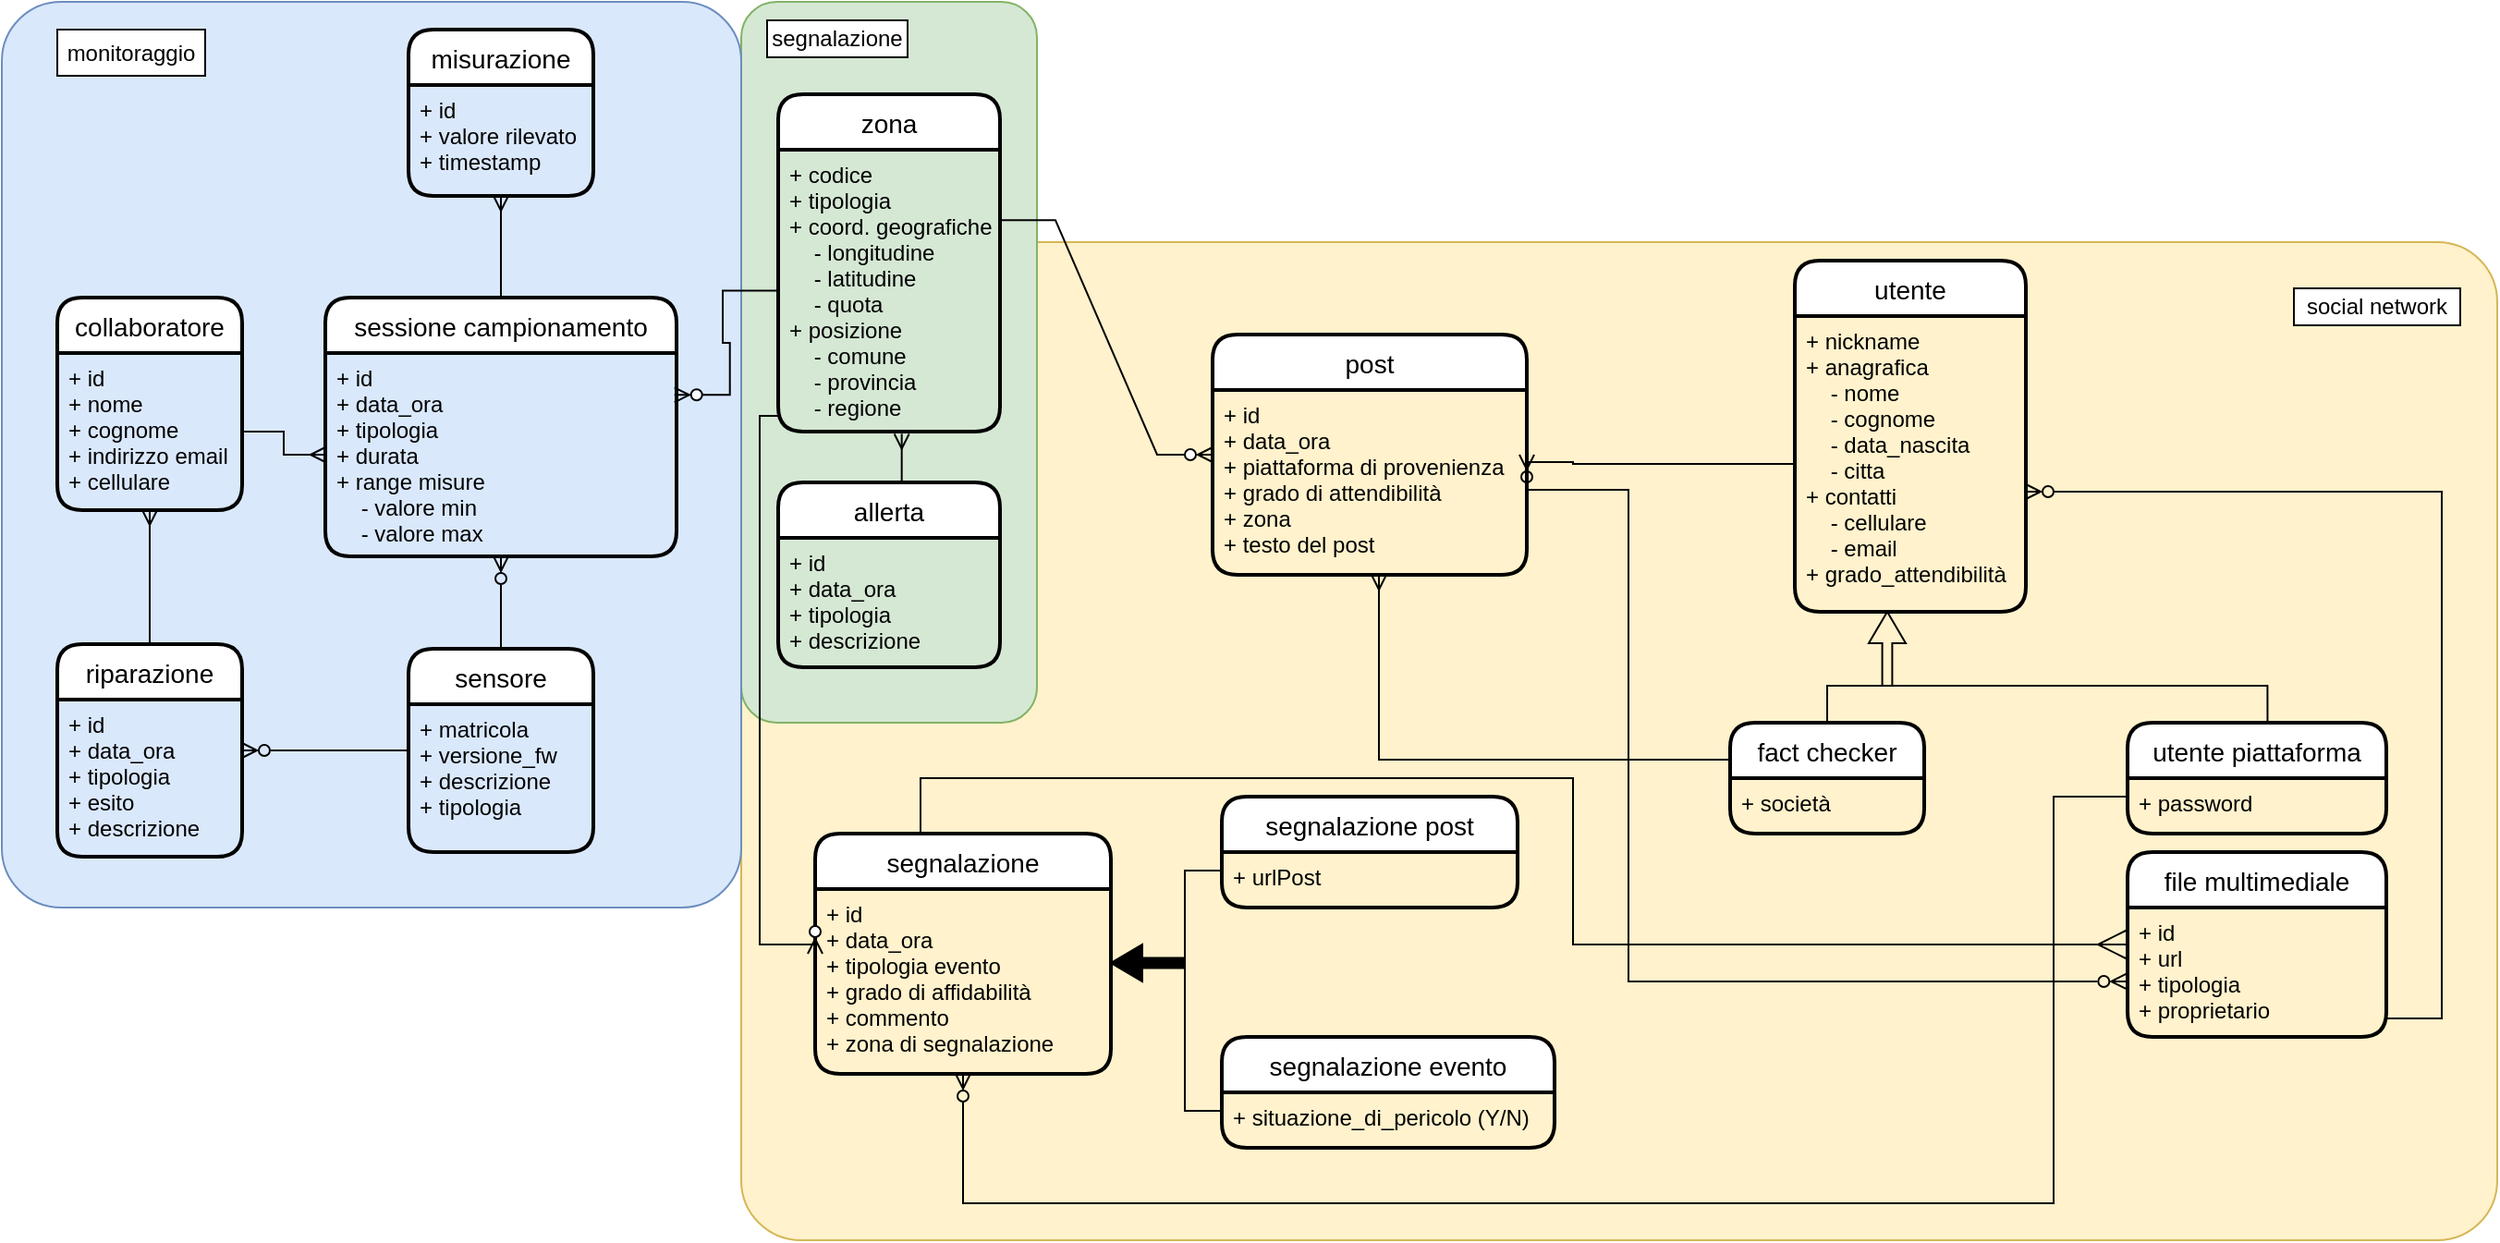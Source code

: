 <mxfile version="20.3.0" type="device" pages="7"><diagram id="eOn57r6Bf3Gn6KHsP6mQ" name="Brain Storming"><mxGraphModel dx="2207" dy="1468" grid="1" gridSize="10" guides="1" tooltips="1" connect="1" arrows="1" fold="1" page="1" pageScale="1" pageWidth="1169" pageHeight="827" background="none" math="0" shadow="0"><root><mxCell id="0"/><mxCell id="1" parent="0"/><mxCell id="64zuzmAiOMKUOLO-Pyv4-3" value="" style="rounded=1;whiteSpace=wrap;html=1;fillColor=#fff2cc;strokeColor=#d6b656;arcSize=6;" parent="1" vertex="1"><mxGeometry x="340" y="90" width="950" height="540" as="geometry"/></mxCell><mxCell id="64zuzmAiOMKUOLO-Pyv4-9" value="" style="rounded=1;whiteSpace=wrap;html=1;fillColor=#d5e8d4;strokeColor=#82b366;arcSize=12;" parent="1" vertex="1"><mxGeometry x="340" y="-40" width="160" height="390" as="geometry"/></mxCell><mxCell id="64zuzmAiOMKUOLO-Pyv4-1" value="" style="rounded=1;whiteSpace=wrap;html=1;fillColor=#dae8fc;strokeColor=#6c8ebf;arcSize=8;" parent="1" vertex="1"><mxGeometry x="-60" y="-40" width="400" height="490" as="geometry"/></mxCell><mxCell id="vhk0pIYffSWex1UGtzeR-20" value="" style="edgeStyle=entityRelationEdgeStyle;fontSize=12;html=1;endArrow=ERzeroToMany;endFill=1;rounded=0;entryX=0.994;entryY=0.376;entryDx=0;entryDy=0;entryPerimeter=0;startArrow=none;" parent="1" source="64zuzmAiOMKUOLO-Pyv4-23" target="64zuzmAiOMKUOLO-Pyv4-15" edge="1"><mxGeometry width="100" height="100" relative="1" as="geometry"><mxPoint x="360" y="220" as="sourcePoint"/><mxPoint x="300" y="190" as="targetPoint"/></mxGeometry></mxCell><mxCell id="vhk0pIYffSWex1UGtzeR-21" value="" style="edgeStyle=entityRelationEdgeStyle;fontSize=12;html=1;endArrow=ERzeroToMany;endFill=1;rounded=0;entryX=0;entryY=0.5;entryDx=0;entryDy=0;exitX=1;exitY=0.25;exitDx=0;exitDy=0;" parent="1" source="64zuzmAiOMKUOLO-Pyv4-23" target="WMVvAFQ_TG9yuaK988P9-210" edge="1"><mxGeometry width="100" height="100" relative="1" as="geometry"><mxPoint x="460.7" y="214.16" as="sourcePoint"/><mxPoint x="520" y="182.5" as="targetPoint"/></mxGeometry></mxCell><mxCell id="64zuzmAiOMKUOLO-Pyv4-2" value="monitoraggio" style="rounded=0;whiteSpace=wrap;html=1;" parent="1" vertex="1"><mxGeometry x="-30" y="-25" width="80" height="25" as="geometry"/></mxCell><mxCell id="64zuzmAiOMKUOLO-Pyv4-4" value="social network" style="rounded=0;whiteSpace=wrap;html=1;" parent="1" vertex="1"><mxGeometry x="1180" y="115" width="90" height="20" as="geometry"/></mxCell><mxCell id="64zuzmAiOMKUOLO-Pyv4-10" value="segnalazione" style="rounded=0;whiteSpace=wrap;html=1;" parent="1" vertex="1"><mxGeometry x="354" y="-30" width="76" height="20" as="geometry"/></mxCell><mxCell id="uoxJjEjqUzZxTGVJsPMm-7" style="edgeStyle=orthogonalEdgeStyle;rounded=0;orthogonalLoop=1;jettySize=auto;html=1;endArrow=ERmany;endFill=0;" parent="1" source="64zuzmAiOMKUOLO-Pyv4-15" target="uoxJjEjqUzZxTGVJsPMm-6" edge="1"><mxGeometry relative="1" as="geometry"/></mxCell><mxCell id="64zuzmAiOMKUOLO-Pyv4-15" value="sessione campionamento" style="swimlane;childLayout=stackLayout;horizontal=1;startSize=30;horizontalStack=0;rounded=1;fontSize=14;fontStyle=0;strokeWidth=2;resizeParent=0;resizeLast=1;shadow=0;dashed=0;align=center;" parent="1" vertex="1"><mxGeometry x="115" y="120" width="190" height="140" as="geometry"/></mxCell><mxCell id="64zuzmAiOMKUOLO-Pyv4-16" value="+ id&#10;+ data_ora&#10;+ tipologia&#10;+ durata&#10;+ range misure&#10;    - valore min&#10;    - valore max" style="align=left;strokeColor=none;fillColor=none;spacingLeft=4;fontSize=12;verticalAlign=top;resizable=0;rotatable=0;part=1;" parent="64zuzmAiOMKUOLO-Pyv4-15" vertex="1"><mxGeometry y="30" width="190" height="110" as="geometry"/></mxCell><mxCell id="64zuzmAiOMKUOLO-Pyv4-17" value="collaboratore" style="swimlane;childLayout=stackLayout;horizontal=1;startSize=30;horizontalStack=0;rounded=1;fontSize=14;fontStyle=0;strokeWidth=2;resizeParent=0;resizeLast=1;shadow=0;dashed=0;align=center;" parent="1" vertex="1"><mxGeometry x="-30" y="120" width="100" height="115" as="geometry"/></mxCell><mxCell id="64zuzmAiOMKUOLO-Pyv4-18" value="+ id&#10;+ nome&#10;+ cognome&#10;+ indirizzo email&#10;+ cellulare&#10;" style="align=left;strokeColor=none;fillColor=none;spacingLeft=4;fontSize=12;verticalAlign=top;resizable=0;rotatable=0;part=1;" parent="64zuzmAiOMKUOLO-Pyv4-17" vertex="1"><mxGeometry y="30" width="100" height="85" as="geometry"/></mxCell><mxCell id="64zuzmAiOMKUOLO-Pyv4-22" value="zona" style="swimlane;childLayout=stackLayout;horizontal=1;startSize=30;horizontalStack=0;rounded=1;fontSize=14;fontStyle=0;strokeWidth=2;resizeParent=0;resizeLast=1;shadow=0;dashed=0;align=center;" parent="1" vertex="1"><mxGeometry x="360" y="10" width="120" height="182.5" as="geometry"/></mxCell><mxCell id="64zuzmAiOMKUOLO-Pyv4-23" value="+ codice&#10;+ tipologia&#10;+ coord. geografiche&#10;    - longitudine&#10;    - latitudine&#10;    - quota&#10;+ posizione&#10;    - comune&#10;    - provincia&#10;    - regione" style="align=left;strokeColor=none;fillColor=none;spacingLeft=4;fontSize=12;verticalAlign=top;resizable=0;rotatable=0;part=1;" parent="64zuzmAiOMKUOLO-Pyv4-22" vertex="1"><mxGeometry y="30" width="120" height="152.5" as="geometry"/></mxCell><mxCell id="64zuzmAiOMKUOLO-Pyv4-38" value="segnalazione post" style="swimlane;childLayout=stackLayout;horizontal=1;startSize=30;horizontalStack=0;rounded=1;fontSize=14;fontStyle=0;strokeWidth=2;resizeParent=0;resizeLast=1;shadow=0;dashed=0;align=center;" parent="1" vertex="1"><mxGeometry x="600" y="390" width="160" height="60" as="geometry"/></mxCell><mxCell id="64zuzmAiOMKUOLO-Pyv4-39" value="+ urlPost&#10;" style="align=left;strokeColor=none;fillColor=none;spacingLeft=4;fontSize=12;verticalAlign=top;resizable=0;rotatable=0;part=1;" parent="64zuzmAiOMKUOLO-Pyv4-38" vertex="1"><mxGeometry y="30" width="160" height="30" as="geometry"/></mxCell><mxCell id="64zuzmAiOMKUOLO-Pyv4-40" value="segnalazione evento" style="swimlane;childLayout=stackLayout;horizontal=1;startSize=30;horizontalStack=0;rounded=1;fontSize=14;fontStyle=0;strokeWidth=2;resizeParent=0;resizeLast=1;shadow=0;dashed=0;align=center;" parent="1" vertex="1"><mxGeometry x="600" y="520" width="180" height="60" as="geometry"><mxRectangle x="600" y="520" width="170" height="30" as="alternateBounds"/></mxGeometry></mxCell><mxCell id="64zuzmAiOMKUOLO-Pyv4-41" value="+ situazione_di_pericolo (Y/N)" style="align=left;strokeColor=none;fillColor=none;spacingLeft=4;fontSize=12;verticalAlign=top;resizable=0;rotatable=0;part=1;" parent="64zuzmAiOMKUOLO-Pyv4-40" vertex="1"><mxGeometry y="30" width="180" height="30" as="geometry"/></mxCell><mxCell id="64zuzmAiOMKUOLO-Pyv4-61" value="segnalazione" style="swimlane;childLayout=stackLayout;horizontal=1;startSize=30;horizontalStack=0;rounded=1;fontSize=14;fontStyle=0;strokeWidth=2;resizeParent=0;resizeLast=1;shadow=0;dashed=0;align=center;" parent="1" vertex="1"><mxGeometry x="380" y="410" width="160" height="130" as="geometry"/></mxCell><mxCell id="64zuzmAiOMKUOLO-Pyv4-62" value="+ id&#10;+ data_ora&#10;+ tipologia evento&#10;+ grado di affidabilità&#10;+ commento&#10;+ zona di segnalazione" style="align=left;strokeColor=none;fillColor=none;spacingLeft=4;fontSize=12;verticalAlign=top;resizable=0;rotatable=0;part=1;" parent="64zuzmAiOMKUOLO-Pyv4-61" vertex="1"><mxGeometry y="30" width="160" height="100" as="geometry"/></mxCell><mxCell id="64zuzmAiOMKUOLO-Pyv4-65" value="" style="edgeStyle=orthogonalEdgeStyle;fontSize=12;html=1;endArrow=ERzeroToMany;endFill=1;shadow=0;exitX=0;exitY=0.75;exitDx=0;exitDy=0;entryX=0;entryY=0.5;entryDx=0;entryDy=0;rounded=0;" parent="1" source="64zuzmAiOMKUOLO-Pyv4-23" target="64zuzmAiOMKUOLO-Pyv4-61" edge="1"><mxGeometry width="100" height="100" relative="1" as="geometry"><mxPoint x="480" y="370" as="sourcePoint"/><mxPoint x="580" y="270" as="targetPoint"/><Array as="points"><mxPoint x="350" y="184"/><mxPoint x="350" y="470"/></Array></mxGeometry></mxCell><mxCell id="qYNZjWf9Ffrdawu8aSiN-15" style="edgeStyle=orthogonalEdgeStyle;rounded=0;orthogonalLoop=1;jettySize=auto;html=1;entryX=1;entryY=0.5;entryDx=0;entryDy=0;endArrow=ERzeroToMany;endFill=0;" parent="1" source="WMVvAFQ_TG9yuaK988P9-183" target="WMVvAFQ_TG9yuaK988P9-210" edge="1"><mxGeometry relative="1" as="geometry"><Array as="points"><mxPoint x="790" y="210"/><mxPoint x="790" y="209"/></Array></mxGeometry></mxCell><mxCell id="WMVvAFQ_TG9yuaK988P9-183" value="utente" style="swimlane;childLayout=stackLayout;horizontal=1;startSize=30;horizontalStack=0;rounded=1;fontSize=14;fontStyle=0;strokeWidth=2;resizeParent=0;resizeLast=1;shadow=0;dashed=0;align=center;" parent="1" vertex="1"><mxGeometry x="910" y="100" width="125" height="190" as="geometry"/></mxCell><mxCell id="WMVvAFQ_TG9yuaK988P9-184" value="+ nickname&#10;+ anagrafica&#10;    - nome&#10;    - cognome&#10;    - data_nascita&#10;    - citta&#10;+ contatti&#10;    - cellulare&#10;    - email&#10;+ grado_attendibilità" style="align=left;strokeColor=none;fillColor=none;spacingLeft=4;fontSize=12;verticalAlign=top;resizable=0;rotatable=0;part=1;" parent="WMVvAFQ_TG9yuaK988P9-183" vertex="1"><mxGeometry y="30" width="125" height="160" as="geometry"/></mxCell><mxCell id="WMVvAFQ_TG9yuaK988P9-210" value="post" style="swimlane;childLayout=stackLayout;horizontal=1;startSize=30;horizontalStack=0;rounded=1;fontSize=14;fontStyle=0;strokeWidth=2;resizeParent=0;resizeLast=1;shadow=0;dashed=0;align=center;" parent="1" vertex="1"><mxGeometry x="595" y="140" width="170" height="130" as="geometry"/></mxCell><mxCell id="WMVvAFQ_TG9yuaK988P9-211" value="+ id&#10;+ data_ora&#10;+ piattaforma di provenienza&#10;+ grado di attendibilità&#10;+ zona&#10;+ testo del post" style="align=left;strokeColor=none;fillColor=none;spacingLeft=4;fontSize=12;verticalAlign=top;resizable=0;rotatable=0;part=1;" parent="WMVvAFQ_TG9yuaK988P9-210" vertex="1"><mxGeometry y="30" width="170" height="100" as="geometry"/></mxCell><mxCell id="qYNZjWf9Ffrdawu8aSiN-6" style="edgeStyle=orthogonalEdgeStyle;rounded=0;orthogonalLoop=1;jettySize=auto;html=1;entryX=0;entryY=0.25;entryDx=0;entryDy=0;fontFamily=Comic Sans MS;exitX=0;exitY=0;exitDx=0;exitDy=0;endArrow=none;endFill=0;" parent="1" source="64zuzmAiOMKUOLO-Pyv4-39" target="64zuzmAiOMKUOLO-Pyv4-41" edge="1"><mxGeometry relative="1" as="geometry"><Array as="points"><mxPoint x="600" y="430"/><mxPoint x="580" y="430"/><mxPoint x="580" y="560"/></Array></mxGeometry></mxCell><mxCell id="qYNZjWf9Ffrdawu8aSiN-7" value="" style="html=1;shadow=0;dashed=0;align=center;verticalAlign=middle;shape=mxgraph.arrows2.arrow;dy=0.73;dx=16.95;flipH=1;notch=0;fontFamily=Comic Sans MS;fillStyle=solid;fillColor=#000000;" parent="1" vertex="1"><mxGeometry x="540" y="470" width="40" height="20" as="geometry"/></mxCell><mxCell id="qYNZjWf9Ffrdawu8aSiN-13" style="edgeStyle=orthogonalEdgeStyle;rounded=0;orthogonalLoop=1;jettySize=auto;html=1;endArrow=ERzeroToMany;endFill=0;" parent="1" source="qYNZjWf9Ffrdawu8aSiN-10" target="64zuzmAiOMKUOLO-Pyv4-62" edge="1"><mxGeometry relative="1" as="geometry"><Array as="points"><mxPoint x="1050" y="390"/><mxPoint x="1050" y="610"/><mxPoint x="460" y="610"/></Array></mxGeometry></mxCell><mxCell id="qYNZjWf9Ffrdawu8aSiN-10" value="utente piattaforma" style="swimlane;childLayout=stackLayout;horizontal=1;startSize=30;horizontalStack=0;rounded=1;fontSize=14;fontStyle=0;strokeWidth=2;resizeParent=0;resizeLast=1;shadow=0;dashed=0;align=center;" parent="1" vertex="1"><mxGeometry x="1090" y="350" width="140" height="60" as="geometry"/></mxCell><mxCell id="qYNZjWf9Ffrdawu8aSiN-11" value="+ password" style="align=left;strokeColor=none;fillColor=none;spacingLeft=4;fontSize=12;verticalAlign=top;resizable=0;rotatable=0;part=1;" parent="qYNZjWf9Ffrdawu8aSiN-10" vertex="1"><mxGeometry y="30" width="140" height="30" as="geometry"/></mxCell><mxCell id="qYNZjWf9Ffrdawu8aSiN-12" value="" style="html=1;shadow=0;dashed=0;align=center;verticalAlign=middle;shape=mxgraph.arrows2.arrow;dy=0.73;dx=16.95;flipH=1;notch=0;fontFamily=Comic Sans MS;fillStyle=solid;rotation=90;fillColor=none;" parent="1" vertex="1"><mxGeometry x="940" y="300" width="40" height="20" as="geometry"/></mxCell><mxCell id="9Nl5jKTxBXnHdrhk-YFK-7" style="edgeStyle=orthogonalEdgeStyle;rounded=0;orthogonalLoop=1;jettySize=auto;html=1;endArrow=ERzeroToMany;endFill=0;" parent="1" source="9Nl5jKTxBXnHdrhk-YFK-5" target="WMVvAFQ_TG9yuaK988P9-184" edge="1"><mxGeometry relative="1" as="geometry"><Array as="points"><mxPoint x="1260" y="510"/><mxPoint x="1260" y="225"/></Array></mxGeometry></mxCell><mxCell id="9Nl5jKTxBXnHdrhk-YFK-5" value="file multimediale" style="swimlane;childLayout=stackLayout;horizontal=1;startSize=30;horizontalStack=0;rounded=1;fontSize=14;fontStyle=0;strokeWidth=2;resizeParent=0;resizeLast=1;shadow=0;dashed=0;align=center;" parent="1" vertex="1"><mxGeometry x="1090" y="420" width="140" height="100" as="geometry"><mxRectangle x="1101" y="420" width="140" height="30" as="alternateBounds"/></mxGeometry></mxCell><mxCell id="9Nl5jKTxBXnHdrhk-YFK-6" value="+ id&#10;+ url&#10;+ tipologia&#10;+ proprietario" style="align=left;strokeColor=none;fillColor=none;spacingLeft=4;fontSize=12;verticalAlign=top;resizable=0;rotatable=0;part=1;" parent="9Nl5jKTxBXnHdrhk-YFK-5" vertex="1"><mxGeometry y="30" width="140" height="70" as="geometry"/></mxCell><mxCell id="9Nl5jKTxBXnHdrhk-YFK-8" style="edgeStyle=orthogonalEdgeStyle;rounded=0;orthogonalLoop=1;jettySize=auto;html=1;exitX=0.5;exitY=1;exitDx=0;exitDy=0;endArrow=ERzeroToMany;endFill=0;" parent="9Nl5jKTxBXnHdrhk-YFK-5" source="9Nl5jKTxBXnHdrhk-YFK-6" target="9Nl5jKTxBXnHdrhk-YFK-6" edge="1"><mxGeometry relative="1" as="geometry"/></mxCell><mxCell id="YwQHTUWJJZiEO3xr7bum-3" style="edgeStyle=orthogonalEdgeStyle;rounded=0;orthogonalLoop=1;jettySize=auto;html=1;endArrow=ERzeroToMany;endFill=0;" parent="1" edge="1"><mxGeometry relative="1" as="geometry"><mxPoint x="770.143" y="210" as="targetPoint"/><mxPoint x="770" y="210" as="sourcePoint"/></mxGeometry></mxCell><mxCell id="YwQHTUWJJZiEO3xr7bum-5" style="edgeStyle=orthogonalEdgeStyle;rounded=0;orthogonalLoop=1;jettySize=auto;html=1;entryX=-0.006;entryY=0.571;entryDx=0;entryDy=0;entryPerimeter=0;endArrow=ERzeroToMany;endFill=0;" parent="1" source="WMVvAFQ_TG9yuaK988P9-211" target="9Nl5jKTxBXnHdrhk-YFK-6" edge="1"><mxGeometry relative="1" as="geometry"><Array as="points"><mxPoint x="820" y="224"/><mxPoint x="820" y="490"/></Array></mxGeometry></mxCell><mxCell id="bOOAzd4Yq68y2vFC3HYm-6" style="edgeStyle=orthogonalEdgeStyle;rounded=0;orthogonalLoop=1;jettySize=auto;html=1;entryX=0.5;entryY=1;entryDx=0;entryDy=0;endArrow=ERzeroToMany;endFill=0;" parent="1" source="bOOAzd4Yq68y2vFC3HYm-1" target="64zuzmAiOMKUOLO-Pyv4-15" edge="1"><mxGeometry relative="1" as="geometry"/></mxCell><mxCell id="bOOAzd4Yq68y2vFC3HYm-7" style="edgeStyle=orthogonalEdgeStyle;rounded=0;orthogonalLoop=1;jettySize=auto;html=1;endArrow=ERzeroToMany;endFill=0;" parent="1" source="bOOAzd4Yq68y2vFC3HYm-1" target="bOOAzd4Yq68y2vFC3HYm-5" edge="1"><mxGeometry relative="1" as="geometry"><Array as="points"><mxPoint x="170" y="378"/><mxPoint x="170" y="378"/></Array></mxGeometry></mxCell><mxCell id="bOOAzd4Yq68y2vFC3HYm-1" value="sensore" style="swimlane;childLayout=stackLayout;horizontal=1;startSize=30;horizontalStack=0;rounded=1;fontSize=14;fontStyle=0;strokeWidth=2;resizeParent=0;resizeLast=1;shadow=0;dashed=0;align=center;" parent="1" vertex="1"><mxGeometry x="160" y="310" width="100" height="110" as="geometry"/></mxCell><mxCell id="bOOAzd4Yq68y2vFC3HYm-2" value="+ matricola&#10;+ versione_fw&#10;+ descrizione&#10;+ tipologia" style="align=left;strokeColor=none;fillColor=none;spacingLeft=4;fontSize=12;verticalAlign=top;resizable=0;rotatable=0;part=1;" parent="bOOAzd4Yq68y2vFC3HYm-1" vertex="1"><mxGeometry y="30" width="100" height="80" as="geometry"/></mxCell><mxCell id="bOOAzd4Yq68y2vFC3HYm-8" style="edgeStyle=orthogonalEdgeStyle;rounded=0;orthogonalLoop=1;jettySize=auto;html=1;endArrow=ERmany;endFill=0;" parent="1" source="bOOAzd4Yq68y2vFC3HYm-4" target="64zuzmAiOMKUOLO-Pyv4-18" edge="1"><mxGeometry relative="1" as="geometry"/></mxCell><mxCell id="bOOAzd4Yq68y2vFC3HYm-4" value="riparazione" style="swimlane;childLayout=stackLayout;horizontal=1;startSize=30;horizontalStack=0;rounded=1;fontSize=14;fontStyle=0;strokeWidth=2;resizeParent=0;resizeLast=1;shadow=0;dashed=0;align=center;" parent="1" vertex="1"><mxGeometry x="-30" y="307.5" width="100" height="115" as="geometry"/></mxCell><mxCell id="bOOAzd4Yq68y2vFC3HYm-5" value="+ id&#10;+ data_ora&#10;+ tipologia&#10;+ esito&#10;+ descrizione" style="align=left;strokeColor=none;fillColor=none;spacingLeft=4;fontSize=12;verticalAlign=top;resizable=0;rotatable=0;part=1;" parent="bOOAzd4Yq68y2vFC3HYm-4" vertex="1"><mxGeometry y="30" width="100" height="85" as="geometry"/></mxCell><mxCell id="bOOAzd4Yq68y2vFC3HYm-11" style="edgeStyle=orthogonalEdgeStyle;rounded=0;orthogonalLoop=1;jettySize=auto;html=1;entryX=0.557;entryY=1.008;entryDx=0;entryDy=0;entryPerimeter=0;endArrow=ERmany;endFill=0;" parent="1" source="bOOAzd4Yq68y2vFC3HYm-9" target="64zuzmAiOMKUOLO-Pyv4-23" edge="1"><mxGeometry relative="1" as="geometry"><Array as="points"><mxPoint x="437" y="230"/><mxPoint x="437" y="230"/></Array></mxGeometry></mxCell><mxCell id="bOOAzd4Yq68y2vFC3HYm-9" value="allerta" style="swimlane;childLayout=stackLayout;horizontal=1;startSize=30;horizontalStack=0;rounded=1;fontSize=14;fontStyle=0;strokeWidth=2;resizeParent=0;resizeLast=1;shadow=0;dashed=0;align=center;" parent="1" vertex="1"><mxGeometry x="360" y="220" width="120" height="100" as="geometry"/></mxCell><mxCell id="bOOAzd4Yq68y2vFC3HYm-10" value="+ id&#10;+ data_ora&#10;+ tipologia&#10;+ descrizione" style="align=left;strokeColor=none;fillColor=none;spacingLeft=4;fontSize=12;verticalAlign=top;resizable=0;rotatable=0;part=1;" parent="bOOAzd4Yq68y2vFC3HYm-9" vertex="1"><mxGeometry y="30" width="120" height="70" as="geometry"/></mxCell><mxCell id="uoxJjEjqUzZxTGVJsPMm-5" value="misurazione" style="swimlane;childLayout=stackLayout;horizontal=1;startSize=30;horizontalStack=0;rounded=1;fontSize=14;fontStyle=0;strokeWidth=2;resizeParent=0;resizeLast=1;shadow=0;dashed=0;align=center;" parent="1" vertex="1"><mxGeometry x="160" y="-25" width="100" height="90" as="geometry"><mxRectangle x="160" y="-25" width="120" height="30" as="alternateBounds"/></mxGeometry></mxCell><mxCell id="uoxJjEjqUzZxTGVJsPMm-6" value="+ id&#10;+ valore rilevato&#10;+ timestamp" style="align=left;strokeColor=none;fillColor=none;spacingLeft=4;fontSize=12;verticalAlign=top;resizable=0;rotatable=0;part=1;" parent="uoxJjEjqUzZxTGVJsPMm-5" vertex="1"><mxGeometry y="30" width="100" height="60" as="geometry"/></mxCell><mxCell id="3o7piEhEts2zFP5QgSxh-4" style="edgeStyle=orthogonalEdgeStyle;rounded=0;orthogonalLoop=1;jettySize=auto;html=1;endArrow=ERmany;endFill=0;" parent="1" source="64zuzmAiOMKUOLO-Pyv4-18" target="64zuzmAiOMKUOLO-Pyv4-16" edge="1"><mxGeometry relative="1" as="geometry"/></mxCell><mxCell id="l7t_I8Qw-mCRTcBv--DR-5" style="edgeStyle=orthogonalEdgeStyle;rounded=0;orthogonalLoop=1;jettySize=auto;html=1;entryX=0.541;entryY=0.003;entryDx=0;entryDy=0;entryPerimeter=0;endArrow=none;endFill=0;" parent="1" source="l7t_I8Qw-mCRTcBv--DR-1" target="qYNZjWf9Ffrdawu8aSiN-10" edge="1"><mxGeometry relative="1" as="geometry"><Array as="points"><mxPoint x="927" y="330"/><mxPoint x="1166" y="330"/></Array></mxGeometry></mxCell><mxCell id="l7t_I8Qw-mCRTcBv--DR-6" style="edgeStyle=orthogonalEdgeStyle;rounded=0;orthogonalLoop=1;jettySize=auto;html=1;endArrow=ERmany;endFill=0;" parent="1" source="l7t_I8Qw-mCRTcBv--DR-1" target="WMVvAFQ_TG9yuaK988P9-211" edge="1"><mxGeometry relative="1" as="geometry"><Array as="points"><mxPoint x="685" y="370"/></Array></mxGeometry></mxCell><mxCell id="l7t_I8Qw-mCRTcBv--DR-1" value="fact checker" style="swimlane;childLayout=stackLayout;horizontal=1;startSize=30;horizontalStack=0;rounded=1;fontSize=14;fontStyle=0;strokeWidth=2;resizeParent=0;resizeLast=1;shadow=0;dashed=0;align=center;gradientColor=none;" parent="1" vertex="1"><mxGeometry x="875" y="350" width="105" height="60" as="geometry"/></mxCell><mxCell id="l7t_I8Qw-mCRTcBv--DR-2" value="+ società" style="align=left;strokeColor=none;fillColor=none;spacingLeft=4;fontSize=12;verticalAlign=top;resizable=0;rotatable=0;part=1;shadow=1;" parent="l7t_I8Qw-mCRTcBv--DR-1" vertex="1"><mxGeometry y="30" width="105" height="30" as="geometry"/></mxCell><mxCell id="qU0ZwNWc9NAqvdP5zLTq-1" style="edgeStyle=orthogonalEdgeStyle;rounded=0;orthogonalLoop=1;jettySize=auto;html=1;strokeColor=default;strokeWidth=1;fontSize=12;startArrow=none;startFill=0;endArrow=ERmany;endFill=0;startSize=14;endSize=14;" parent="1" source="64zuzmAiOMKUOLO-Pyv4-61" target="9Nl5jKTxBXnHdrhk-YFK-5" edge="1"><mxGeometry relative="1" as="geometry"><Array as="points"><mxPoint x="437" y="380"/><mxPoint x="790" y="380"/><mxPoint x="790" y="470"/></Array></mxGeometry></mxCell></root></mxGraphModel></diagram><diagram id="NSNE8WkKlDfPzGYkUp2U" name="Macroblocchi principali"><mxGraphModel dx="1294" dy="897" grid="1" gridSize="10" guides="1" tooltips="1" connect="1" arrows="1" fold="1" page="1" pageScale="1" pageWidth="1169" pageHeight="827" math="0" shadow="0"><root><mxCell id="0"/><mxCell id="1" parent="0"/><mxCell id="TwN2uL52xCClgU347AIY-2" value="MONITORAGGIO" style="rounded=0;whiteSpace=wrap;html=1;fillColor=#dae8fc;strokeColor=#6c8ebf;" parent="1" vertex="1"><mxGeometry x="110" y="30" width="130" height="60" as="geometry"/></mxCell><mxCell id="TwN2uL52xCClgU347AIY-3" value="SOCIAL NETWORK" style="rounded=0;whiteSpace=wrap;html=1;fillColor=#fff2cc;strokeColor=#d6b656;" parent="1" vertex="1"><mxGeometry x="190" y="120" width="130" height="60" as="geometry"/></mxCell><mxCell id="7-LL9LvHU8T1HBKOgP1q-1" value="SEGNALAZIONE" style="rounded=0;whiteSpace=wrap;html=1;fillColor=#d5e8d4;strokeColor=#82b366;" parent="1" vertex="1"><mxGeometry x="30" y="120" width="130" height="60" as="geometry"/></mxCell></root></mxGraphModel></diagram><diagram id="0o3oAPRDCdLUGXNovXVB" name="Scheletro dello schema"><mxGraphModel dx="1038" dy="641" grid="1" gridSize="10" guides="1" tooltips="1" connect="1" arrows="1" fold="1" page="1" pageScale="1" pageWidth="1169" pageHeight="827" math="0" shadow="0"><root><mxCell id="0"/><mxCell id="1" parent="0"/><mxCell id="6fi3xZhr3A8hND_u3bl--5" style="edgeStyle=orthogonalEdgeStyle;rounded=0;orthogonalLoop=1;jettySize=auto;html=1;endArrow=none;endFill=0;" parent="1" source="iGoU19AW5VT8z0FIHr0E-1" target="6fi3xZhr3A8hND_u3bl--3" edge="1"><mxGeometry relative="1" as="geometry"/></mxCell><mxCell id="iGoU19AW5VT8z0FIHr0E-1" value="MONITORAGGIO" style="rounded=0;whiteSpace=wrap;html=1;shadow=0;fillColor=#dae8fc;strokeColor=#6c8ebf;" parent="1" vertex="1"><mxGeometry x="40" y="40" width="130" height="60" as="geometry"/></mxCell><mxCell id="6fi3xZhr3A8hND_u3bl--6" style="edgeStyle=orthogonalEdgeStyle;rounded=0;orthogonalLoop=1;jettySize=auto;html=1;endArrow=none;endFill=0;" parent="1" source="6fi3xZhr3A8hND_u3bl--1" target="6fi3xZhr3A8hND_u3bl--3" edge="1"><mxGeometry relative="1" as="geometry"/></mxCell><mxCell id="6fi3xZhr3A8hND_u3bl--7" style="edgeStyle=orthogonalEdgeStyle;rounded=0;orthogonalLoop=1;jettySize=auto;html=1;endArrow=none;endFill=0;" parent="1" source="6fi3xZhr3A8hND_u3bl--1" target="6fi3xZhr3A8hND_u3bl--4" edge="1"><mxGeometry relative="1" as="geometry"/></mxCell><mxCell id="6fi3xZhr3A8hND_u3bl--1" value="SEGNALAZIONE" style="rounded=0;whiteSpace=wrap;html=1;shadow=0;fillColor=#d5e8d4;strokeColor=#82b366;" parent="1" vertex="1"><mxGeometry x="465" y="40" width="130" height="60" as="geometry"/></mxCell><mxCell id="6fi3xZhr3A8hND_u3bl--2" value="SOCIAL NETWORK" style="rounded=0;whiteSpace=wrap;html=1;shadow=0;fillColor=#fff2cc;strokeColor=#d6b656;" parent="1" vertex="1"><mxGeometry x="465" y="320" width="130" height="60" as="geometry"/></mxCell><mxCell id="6fi3xZhr3A8hND_u3bl--3" value="Lancio" style="shape=rhombus;perimeter=rhombusPerimeter;whiteSpace=wrap;html=1;align=center;shadow=0;gradientColor=none;rounded=0;" parent="1" vertex="1"><mxGeometry x="260" y="40" width="120" height="60" as="geometry"/></mxCell><mxCell id="6fi3xZhr3A8hND_u3bl--8" value="" style="edgeStyle=orthogonalEdgeStyle;rounded=0;orthogonalLoop=1;jettySize=auto;html=1;endArrow=none;endFill=0;" parent="1" source="6fi3xZhr3A8hND_u3bl--4" target="6fi3xZhr3A8hND_u3bl--2" edge="1"><mxGeometry relative="1" as="geometry"/></mxCell><mxCell id="6fi3xZhr3A8hND_u3bl--4" value="Permesso" style="shape=rhombus;perimeter=rhombusPerimeter;whiteSpace=wrap;html=1;align=center;shadow=0;gradientColor=none;rounded=0;" parent="1" vertex="1"><mxGeometry x="470" y="180" width="120" height="60" as="geometry"/></mxCell></root></mxGraphModel></diagram><diagram id="SEXOIteOCbqRuiHTx_2l" name="Diag. Monitoraggio"><mxGraphModel dx="1038" dy="1468" grid="1" gridSize="10" guides="1" tooltips="1" connect="1" arrows="1" fold="1" page="1" pageScale="1" pageWidth="1169" pageHeight="827" math="0" shadow="0"><root><mxCell id="0"/><mxCell id="1" parent="0"/><mxCell id="6rkzraPIxSBcUKq3QD_a-1" value="COLLABORATORE" style="whiteSpace=wrap;html=1;align=center;rounded=0;fontSize=16;fillColor=#dae8fc;strokeColor=#6c8ebf;" parent="1" vertex="1"><mxGeometry x="220" y="220" width="160" height="50" as="geometry"/></mxCell><mxCell id="d6m3ZRZR0AM0-_ea5sTT-2" value="" style="endArrow=oval;html=1;rounded=0;strokeColor=#6c8ebf;strokeWidth=1;fontSize=12;startSize=14;endSize=14;startArrow=none;startFill=0;endFill=0;fillColor=#dae8fc;" parent="1" edge="1"><mxGeometry width="50" height="50" relative="1" as="geometry"><mxPoint x="230" y="220" as="sourcePoint"/><mxPoint x="220" y="150" as="targetPoint"/></mxGeometry></mxCell><mxCell id="d6m3ZRZR0AM0-_ea5sTT-3" value="email" style="edgeLabel;html=1;align=center;verticalAlign=middle;resizable=0;points=[];fontSize=16;rounded=0;" parent="d6m3ZRZR0AM0-_ea5sTT-2" vertex="1" connectable="0"><mxGeometry x="0.437" y="1" relative="1" as="geometry"><mxPoint x="-12" y="-40" as="offset"/></mxGeometry></mxCell><mxCell id="d6m3ZRZR0AM0-_ea5sTT-6" value="" style="endArrow=oval;html=1;rounded=0;strokeColor=#6c8ebf;strokeWidth=1;fontSize=12;startSize=14;endSize=14;startArrow=none;startFill=0;endFill=0;fillColor=#dae8fc;" parent="1" edge="1"><mxGeometry width="50" height="50" relative="1" as="geometry"><mxPoint x="230" y="220" as="sourcePoint"/><mxPoint x="170" y="180" as="targetPoint"/></mxGeometry></mxCell><mxCell id="d6m3ZRZR0AM0-_ea5sTT-7" value="cognome" style="edgeLabel;html=1;align=center;verticalAlign=middle;resizable=0;points=[];fontSize=16;rounded=0;" parent="d6m3ZRZR0AM0-_ea5sTT-6" vertex="1" connectable="0"><mxGeometry x="0.437" y="1" relative="1" as="geometry"><mxPoint x="-66" y="-12" as="offset"/></mxGeometry></mxCell><mxCell id="d6m3ZRZR0AM0-_ea5sTT-8" value="" style="endArrow=oval;html=1;rounded=0;strokeColor=#6c8ebf;strokeWidth=1;fontSize=12;startSize=14;endSize=14;startArrow=none;startFill=0;endFill=0;fillColor=#dae8fc;" parent="1" edge="1"><mxGeometry width="50" height="50" relative="1" as="geometry"><mxPoint x="220" y="230" as="sourcePoint"/><mxPoint x="160" y="230" as="targetPoint"/></mxGeometry></mxCell><mxCell id="d6m3ZRZR0AM0-_ea5sTT-9" value="nome" style="edgeLabel;html=1;align=center;verticalAlign=middle;resizable=0;points=[];fontSize=16;rounded=0;" parent="d6m3ZRZR0AM0-_ea5sTT-8" vertex="1" connectable="0"><mxGeometry x="0.437" y="1" relative="1" as="geometry"><mxPoint x="-57" y="-1" as="offset"/></mxGeometry></mxCell><mxCell id="d6m3ZRZR0AM0-_ea5sTT-10" value="" style="endArrow=oval;html=1;rounded=0;strokeColor=#6c8ebf;strokeWidth=1;fontSize=12;startSize=14;endSize=14;startArrow=none;startFill=0;endFill=1;exitX=0;exitY=0.25;exitDx=0;exitDy=0;fillColor=#dae8fc;" parent="1" source="6rkzraPIxSBcUKq3QD_a-1" edge="1"><mxGeometry width="50" height="50" relative="1" as="geometry"><mxPoint x="250" y="260" as="sourcePoint"/><mxPoint x="160" y="270" as="targetPoint"/></mxGeometry></mxCell><mxCell id="d6m3ZRZR0AM0-_ea5sTT-11" value="id" style="edgeLabel;html=1;align=center;verticalAlign=middle;resizable=0;points=[];fontSize=16;rounded=0;" parent="d6m3ZRZR0AM0-_ea5sTT-10" vertex="1" connectable="0"><mxGeometry x="0.437" y="1" relative="1" as="geometry"><mxPoint x="-37" y="10" as="offset"/></mxGeometry></mxCell><mxCell id="yvfBQ5zZVHcyYxUEyqtw-1" value="" style="endArrow=oval;html=1;rounded=0;strokeColor=#6c8ebf;strokeWidth=1;fontSize=12;startSize=14;endSize=14;startArrow=none;startFill=0;endFill=0;exitX=0.096;exitY=-0.004;exitDx=0;exitDy=0;exitPerimeter=0;fillColor=#dae8fc;" parent="1" source="6rkzraPIxSBcUKq3QD_a-1" edge="1"><mxGeometry width="50" height="50" relative="1" as="geometry"><mxPoint x="220" y="220" as="sourcePoint"/><mxPoint x="280" y="150" as="targetPoint"/></mxGeometry></mxCell><mxCell id="yvfBQ5zZVHcyYxUEyqtw-2" value="cellulare" style="edgeLabel;html=1;align=center;verticalAlign=middle;resizable=0;points=[];fontSize=16;rounded=0;" parent="yvfBQ5zZVHcyYxUEyqtw-1" vertex="1" connectable="0"><mxGeometry x="0.384" y="-2" relative="1" as="geometry"><mxPoint x="22" y="-43" as="offset"/></mxGeometry></mxCell><mxCell id="RRKhvWsR9QEcxTzH-NZS-1" value="RIPARAZIONE" style="whiteSpace=wrap;html=1;align=center;rounded=0;fontSize=16;fillColor=#dae8fc;strokeColor=#6c8ebf;" parent="1" vertex="1"><mxGeometry x="230" y="540" width="140" height="50" as="geometry"/></mxCell><mxCell id="jxmVRdsAS9OTjXPrAYr_-1" value="" style="endArrow=none;html=1;rounded=0;strokeColor=#6c8ebf;strokeWidth=1;fontSize=12;startSize=14;endSize=14;startArrow=oval;startFill=1;fillColor=#dae8fc;" parent="1" edge="1"><mxGeometry width="50" height="50" relative="1" as="geometry"><mxPoint x="180" y="620" as="sourcePoint"/><mxPoint x="230" y="570" as="targetPoint"/></mxGeometry></mxCell><mxCell id="jxmVRdsAS9OTjXPrAYr_-2" value="id" style="edgeLabel;html=1;align=center;verticalAlign=middle;resizable=0;points=[];fontSize=16;rounded=0;" parent="jxmVRdsAS9OTjXPrAYr_-1" vertex="1" connectable="0"><mxGeometry x="-0.587" relative="1" as="geometry"><mxPoint x="-30" y="30" as="offset"/></mxGeometry></mxCell><mxCell id="clFY6oiL1dGUWpTUqDQF-1" value="" style="endArrow=none;html=1;rounded=0;strokeColor=#6c8ebf;strokeWidth=1;fontSize=12;startSize=14;endSize=14;startArrow=oval;startFill=0;fillColor=#dae8fc;" parent="1" edge="1"><mxGeometry width="50" height="50" relative="1" as="geometry"><mxPoint x="220" y="640" as="sourcePoint"/><mxPoint x="240" y="590" as="targetPoint"/></mxGeometry></mxCell><mxCell id="clFY6oiL1dGUWpTUqDQF-2" value="data_ora" style="edgeLabel;html=1;align=center;verticalAlign=middle;resizable=0;points=[];fontSize=16;rounded=0;" parent="clFY6oiL1dGUWpTUqDQF-1" vertex="1" connectable="0"><mxGeometry x="0.625" y="-3" relative="1" as="geometry"><mxPoint x="-39" y="60" as="offset"/></mxGeometry></mxCell><mxCell id="ngPdPO1CJuaBNdrFkDK1-1" value="" style="endArrow=none;html=1;rounded=0;strokeColor=#6c8ebf;strokeWidth=1;fontSize=12;startSize=14;endSize=14;endFill=0;startArrow=oval;startFill=0;fillColor=#dae8fc;" parent="1" edge="1"><mxGeometry width="50" height="50" relative="1" as="geometry"><mxPoint x="270" y="670" as="sourcePoint"/><mxPoint x="270" y="590" as="targetPoint"/></mxGeometry></mxCell><mxCell id="d_R6UrHFDr2WsZ_IOYtw-1" value="tipologia" style="edgeLabel;html=1;align=center;verticalAlign=middle;resizable=0;points=[];fontSize=16;rounded=0;" parent="ngPdPO1CJuaBNdrFkDK1-1" vertex="1" connectable="0"><mxGeometry x="-0.437" y="1" relative="1" as="geometry"><mxPoint y="40" as="offset"/></mxGeometry></mxCell><mxCell id="i5wn-y_vjYOY_L1e1xpK-1" value="" style="endArrow=none;html=1;rounded=0;strokeColor=#6c8ebf;strokeWidth=1;fontSize=12;startSize=14;endSize=14;startArrow=oval;startFill=0;fillColor=#dae8fc;" parent="1" edge="1"><mxGeometry width="50" height="50" relative="1" as="geometry"><mxPoint x="320" y="650" as="sourcePoint"/><mxPoint x="310" y="590" as="targetPoint"/></mxGeometry></mxCell><mxCell id="i5wn-y_vjYOY_L1e1xpK-2" value="esito" style="edgeLabel;html=1;align=center;verticalAlign=middle;resizable=0;points=[];fontSize=16;rounded=0;" parent="i5wn-y_vjYOY_L1e1xpK-1" vertex="1" connectable="0"><mxGeometry x="-0.461" y="-1" relative="1" as="geometry"><mxPoint x="12" y="36" as="offset"/></mxGeometry></mxCell><mxCell id="i5wn-y_vjYOY_L1e1xpK-3" value="" style="endArrow=none;html=1;rounded=0;strokeColor=#6c8ebf;strokeWidth=1;fontSize=12;startSize=14;endSize=14;startArrow=oval;startFill=0;fillColor=#dae8fc;" parent="1" edge="1"><mxGeometry width="50" height="50" relative="1" as="geometry"><mxPoint x="380" y="680" as="sourcePoint"/><mxPoint x="360" y="590" as="targetPoint"/></mxGeometry></mxCell><mxCell id="i5wn-y_vjYOY_L1e1xpK-4" value="descrizione" style="edgeLabel;html=1;align=center;verticalAlign=middle;resizable=0;points=[];fontSize=16;rounded=0;" parent="i5wn-y_vjYOY_L1e1xpK-3" vertex="1" connectable="0"><mxGeometry x="0.512" y="2" relative="1" as="geometry"><mxPoint x="39" y="87" as="offset"/></mxGeometry></mxCell><mxCell id="i5wn-y_vjYOY_L1e1xpK-7" style="edgeStyle=orthogonalEdgeStyle;orthogonalLoop=1;jettySize=auto;html=1;strokeColor=default;strokeWidth=1;fontSize=12;startArrow=none;startFill=0;endArrow=none;endFill=0;startSize=14;endSize=14;" parent="1" source="i5wn-y_vjYOY_L1e1xpK-5" target="6rkzraPIxSBcUKq3QD_a-1" edge="1"><mxGeometry relative="1" as="geometry"/></mxCell><mxCell id="-DHNTtf-lrPl355Ckp-H-4" value="(0, N)" style="edgeLabel;html=1;align=center;verticalAlign=middle;resizable=0;points=[];fontSize=16;" parent="i5wn-y_vjYOY_L1e1xpK-7" vertex="1" connectable="0"><mxGeometry x="0.803" y="1" relative="1" as="geometry"><mxPoint x="31" y="10" as="offset"/></mxGeometry></mxCell><mxCell id="i5wn-y_vjYOY_L1e1xpK-8" value="" style="edgeStyle=orthogonalEdgeStyle;orthogonalLoop=1;jettySize=auto;html=1;strokeColor=default;strokeWidth=1;fontSize=12;startArrow=none;startFill=0;endArrow=none;endFill=0;startSize=14;endSize=14;" parent="1" source="i5wn-y_vjYOY_L1e1xpK-5" target="RRKhvWsR9QEcxTzH-NZS-1" edge="1"><mxGeometry relative="1" as="geometry"/></mxCell><mxCell id="-DHNTtf-lrPl355Ckp-H-3" value="(1, N)" style="edgeLabel;html=1;align=center;verticalAlign=middle;resizable=0;points=[];fontSize=16;" parent="i5wn-y_vjYOY_L1e1xpK-8" vertex="1" connectable="0"><mxGeometry x="0.224" relative="1" as="geometry"><mxPoint x="30" y="23" as="offset"/></mxGeometry></mxCell><mxCell id="i5wn-y_vjYOY_L1e1xpK-5" value="Esecuzione" style="shape=rhombus;perimeter=rhombusPerimeter;whiteSpace=wrap;html=1;align=center;rounded=0;fontSize=16;" parent="1" vertex="1"><mxGeometry x="240" y="370" width="120" height="60" as="geometry"/></mxCell><mxCell id="fhwgOYA23Oti3cutfwZt-1" value="SENSORE" style="whiteSpace=wrap;html=1;align=center;fontSize=16;fillColor=#dae8fc;strokeColor=#6c8ebf;" parent="1" vertex="1"><mxGeometry x="760" y="540" width="110" height="50" as="geometry"/></mxCell><mxCell id="ulHCl7zQzquV8LVU-y00-1" value="" style="endArrow=oval;html=1;strokeColor=#6c8ebf;strokeWidth=1;fontSize=12;startSize=14;endSize=14;startArrow=none;startFill=0;endFill=1;fillColor=#dae8fc;" parent="1" edge="1"><mxGeometry width="50" height="50" relative="1" as="geometry"><mxPoint x="870" y="560" as="sourcePoint"/><mxPoint x="930" y="570" as="targetPoint"/></mxGeometry></mxCell><mxCell id="ulHCl7zQzquV8LVU-y00-2" value="matricola" style="edgeLabel;html=1;align=center;verticalAlign=middle;resizable=0;points=[];fontSize=16;" parent="ulHCl7zQzquV8LVU-y00-1" vertex="1" connectable="0"><mxGeometry x="0.486" relative="1" as="geometry"><mxPoint x="62" y="3" as="offset"/></mxGeometry></mxCell><mxCell id="ulHCl7zQzquV8LVU-y00-3" value="" style="endArrow=none;html=1;strokeColor=#6c8ebf;strokeWidth=1;fontSize=12;startSize=14;endSize=14;startArrow=oval;startFill=0;fillColor=#dae8fc;" parent="1" edge="1"><mxGeometry width="50" height="50" relative="1" as="geometry"><mxPoint x="920" y="610" as="sourcePoint"/><mxPoint x="870" y="580" as="targetPoint"/></mxGeometry></mxCell><mxCell id="ulHCl7zQzquV8LVU-y00-4" value="versione_firmware" style="edgeLabel;html=1;align=center;verticalAlign=middle;resizable=0;points=[];fontSize=16;" parent="ulHCl7zQzquV8LVU-y00-3" vertex="1" connectable="0"><mxGeometry x="-0.427" y="-1" relative="1" as="geometry"><mxPoint x="92" y="18" as="offset"/></mxGeometry></mxCell><mxCell id="4y5JnG7HuRFNbzxklOUk-1" value="" style="endArrow=none;html=1;strokeColor=#6c8ebf;strokeWidth=1;fontSize=12;startSize=14;endSize=14;startArrow=oval;startFill=0;fillColor=#dae8fc;" parent="1" edge="1"><mxGeometry width="50" height="50" relative="1" as="geometry"><mxPoint x="880" y="650" as="sourcePoint"/><mxPoint x="840" y="590" as="targetPoint"/></mxGeometry></mxCell><mxCell id="4y5JnG7HuRFNbzxklOUk-2" value="descrizione" style="edgeLabel;html=1;align=center;verticalAlign=middle;resizable=0;points=[];fontSize=16;" parent="4y5JnG7HuRFNbzxklOUk-1" vertex="1" connectable="0"><mxGeometry x="0.443" y="-1" relative="1" as="geometry"><mxPoint x="58" y="63" as="offset"/></mxGeometry></mxCell><mxCell id="4y5JnG7HuRFNbzxklOUk-3" value="" style="endArrow=none;html=1;strokeColor=#6c8ebf;strokeWidth=1;fontSize=12;startSize=14;endSize=14;startArrow=oval;startFill=0;fillColor=#dae8fc;" parent="1" edge="1"><mxGeometry width="50" height="50" relative="1" as="geometry"><mxPoint x="830" y="670" as="sourcePoint"/><mxPoint x="830" y="590" as="targetPoint"/></mxGeometry></mxCell><mxCell id="4y5JnG7HuRFNbzxklOUk-4" value="tipologia" style="edgeLabel;html=1;align=center;verticalAlign=middle;resizable=0;points=[];fontSize=16;" parent="4y5JnG7HuRFNbzxklOUk-3" vertex="1" connectable="0"><mxGeometry x="0.647" y="-2" relative="1" as="geometry"><mxPoint x="-2" y="86" as="offset"/></mxGeometry></mxCell><mxCell id="4y5JnG7HuRFNbzxklOUk-6" value="" style="edgeStyle=orthogonalEdgeStyle;orthogonalLoop=1;jettySize=auto;html=1;strokeColor=default;strokeWidth=1;fontSize=12;startArrow=none;startFill=0;endArrow=none;endFill=0;startSize=14;endSize=14;" parent="1" source="4y5JnG7HuRFNbzxklOUk-5" target="fhwgOYA23Oti3cutfwZt-1" edge="1"><mxGeometry relative="1" as="geometry"/></mxCell><mxCell id="-DHNTtf-lrPl355Ckp-H-6" value="(0, N)" style="edgeLabel;html=1;align=center;verticalAlign=middle;resizable=0;points=[];fontSize=16;" parent="4y5JnG7HuRFNbzxklOUk-6" vertex="1" connectable="0"><mxGeometry x="0.722" y="-1" relative="1" as="geometry"><mxPoint x="-13" y="-16" as="offset"/></mxGeometry></mxCell><mxCell id="4y5JnG7HuRFNbzxklOUk-7" style="edgeStyle=orthogonalEdgeStyle;orthogonalLoop=1;jettySize=auto;html=1;strokeColor=default;strokeWidth=1;fontSize=12;startArrow=none;startFill=0;endArrow=none;endFill=0;startSize=14;endSize=14;" parent="1" source="4y5JnG7HuRFNbzxklOUk-5" target="RRKhvWsR9QEcxTzH-NZS-1" edge="1"><mxGeometry relative="1" as="geometry"/></mxCell><mxCell id="-DHNTtf-lrPl355Ckp-H-9" value="1" style="edgeLabel;html=1;align=center;verticalAlign=middle;resizable=0;points=[];fontSize=16;" parent="4y5JnG7HuRFNbzxklOUk-7" vertex="1" connectable="0"><mxGeometry x="0.367" y="1" relative="1" as="geometry"><mxPoint x="-37" y="-16" as="offset"/></mxGeometry></mxCell><mxCell id="4y5JnG7HuRFNbzxklOUk-5" value="Soggetto" style="shape=rhombus;perimeter=rhombusPerimeter;whiteSpace=wrap;html=1;align=center;fontSize=16;" parent="1" vertex="1"><mxGeometry x="520" y="535" width="120" height="60" as="geometry"/></mxCell><mxCell id="SCbNP78HR6TLQYuohZNy-1" value="SESSIONE CAMPIONAMENTO" style="whiteSpace=wrap;html=1;align=center;fontSize=16;fillColor=#dae8fc;strokeColor=#6c8ebf;" parent="1" vertex="1"><mxGeometry x="725" y="225" width="180" height="50" as="geometry"/></mxCell><mxCell id="SCbNP78HR6TLQYuohZNy-3" value="" style="edgeStyle=orthogonalEdgeStyle;orthogonalLoop=1;jettySize=auto;html=1;strokeColor=default;strokeWidth=1;fontSize=12;startArrow=none;startFill=0;endArrow=none;endFill=0;startSize=14;endSize=14;" parent="1" source="SCbNP78HR6TLQYuohZNy-2" target="SCbNP78HR6TLQYuohZNy-1" edge="1"><mxGeometry relative="1" as="geometry"/></mxCell><mxCell id="-DHNTtf-lrPl355Ckp-H-11" value="(1, N)" style="edgeLabel;html=1;align=center;verticalAlign=middle;resizable=0;points=[];fontSize=16;" parent="SCbNP78HR6TLQYuohZNy-3" vertex="1" connectable="0"><mxGeometry x="0.737" relative="1" as="geometry"><mxPoint x="25" y="3" as="offset"/></mxGeometry></mxCell><mxCell id="SCbNP78HR6TLQYuohZNy-4" value="" style="edgeStyle=orthogonalEdgeStyle;orthogonalLoop=1;jettySize=auto;html=1;strokeColor=default;strokeWidth=1;fontSize=12;startArrow=none;startFill=0;endArrow=none;endFill=0;startSize=14;endSize=14;" parent="1" source="SCbNP78HR6TLQYuohZNy-2" target="fhwgOYA23Oti3cutfwZt-1" edge="1"><mxGeometry relative="1" as="geometry"/></mxCell><mxCell id="-DHNTtf-lrPl355Ckp-H-12" value="(0, N)" style="edgeLabel;html=1;align=center;verticalAlign=middle;resizable=0;points=[];fontSize=16;" parent="SCbNP78HR6TLQYuohZNy-4" vertex="1" connectable="0"><mxGeometry x="0.682" y="1" relative="1" as="geometry"><mxPoint x="24" as="offset"/></mxGeometry></mxCell><mxCell id="SCbNP78HR6TLQYuohZNy-2" value="Impiego" style="shape=rhombus;perimeter=rhombusPerimeter;whiteSpace=wrap;html=1;align=center;fontSize=16;" parent="1" vertex="1"><mxGeometry x="755" y="370" width="120" height="60" as="geometry"/></mxCell><mxCell id="OvyJhXqRJ3NbnZ19kcgt-1" value="" style="endArrow=oval;html=1;strokeColor=#6c8ebf;strokeWidth=1;fontSize=12;startSize=14;endSize=14;startArrow=none;startFill=0;endFill=1;fillColor=#dae8fc;" parent="1" edge="1"><mxGeometry width="50" height="50" relative="1" as="geometry"><mxPoint x="905" y="225" as="sourcePoint"/><mxPoint x="955" y="175" as="targetPoint"/></mxGeometry></mxCell><mxCell id="OvyJhXqRJ3NbnZ19kcgt-2" value="id" style="edgeLabel;html=1;align=center;verticalAlign=middle;resizable=0;points=[];fontSize=16;" parent="OvyJhXqRJ3NbnZ19kcgt-1" vertex="1" connectable="0"><mxGeometry x="0.489" y="3" relative="1" as="geometry"><mxPoint x="31" y="-23" as="offset"/></mxGeometry></mxCell><mxCell id="_v04p7lAWGfnviK3Cpyd-1" value="" style="endArrow=oval;html=1;strokeColor=#6c8ebf;strokeWidth=1;fontSize=12;startSize=14;endSize=14;endFill=0;fillColor=#dae8fc;" parent="1" edge="1"><mxGeometry width="50" height="50" relative="1" as="geometry"><mxPoint x="905" y="225" as="sourcePoint"/><mxPoint x="960" y="215" as="targetPoint"/></mxGeometry></mxCell><mxCell id="_v04p7lAWGfnviK3Cpyd-2" value="data_ora" style="edgeLabel;html=1;align=center;verticalAlign=middle;resizable=0;points=[];fontSize=16;" parent="_v04p7lAWGfnviK3Cpyd-1" vertex="1" connectable="0"><mxGeometry x="0.548" relative="1" as="geometry"><mxPoint x="55" y="-6" as="offset"/></mxGeometry></mxCell><mxCell id="_v04p7lAWGfnviK3Cpyd-3" value="" style="endArrow=oval;html=1;strokeColor=#6c8ebf;strokeWidth=1;fontSize=12;startSize=14;endSize=14;endFill=0;fillColor=#dae8fc;" parent="1" edge="1"><mxGeometry width="50" height="50" relative="1" as="geometry"><mxPoint x="905" y="240" as="sourcePoint"/><mxPoint x="970" y="240" as="targetPoint"/></mxGeometry></mxCell><mxCell id="_v04p7lAWGfnviK3Cpyd-4" value="tipologia" style="edgeLabel;html=1;align=center;verticalAlign=middle;resizable=0;points=[];fontSize=16;" parent="_v04p7lAWGfnviK3Cpyd-3" vertex="1" connectable="0"><mxGeometry x="0.344" y="-1" relative="1" as="geometry"><mxPoint x="61" y="-1" as="offset"/></mxGeometry></mxCell><mxCell id="DuBjoVeVun8lX54zyx-L-1" value="" style="endArrow=none;html=1;strokeColor=#6c8ebf;strokeWidth=1;fontSize=12;startSize=14;endSize=14;endFill=0;startArrow=oval;startFill=0;fillColor=#dae8fc;" parent="1" edge="1"><mxGeometry width="50" height="50" relative="1" as="geometry"><mxPoint x="970" y="280" as="sourcePoint"/><mxPoint x="905" y="240" as="targetPoint"/></mxGeometry></mxCell><mxCell id="DuBjoVeVun8lX54zyx-L-2" value="durata" style="edgeLabel;html=1;align=center;verticalAlign=middle;resizable=0;points=[];fontSize=16;" parent="DuBjoVeVun8lX54zyx-L-1" vertex="1" connectable="0"><mxGeometry x="-0.299" y="-1" relative="1" as="geometry"><mxPoint x="55" y="16" as="offset"/></mxGeometry></mxCell><mxCell id="DuBjoVeVun8lX54zyx-L-3" value="range misure" style="rounded=1;whiteSpace=wrap;html=1;fontSize=16;fillColor=none;strokeColor=#6c8ebf;" parent="1" vertex="1"><mxGeometry x="970" y="310" width="130" height="30" as="geometry"/></mxCell><mxCell id="DuBjoVeVun8lX54zyx-L-6" value="" style="endArrow=none;html=1;strokeColor=#6c8ebf;strokeWidth=1;fontSize=12;startSize=14;endSize=14;exitX=0;exitY=0.5;exitDx=0;exitDy=0;fillColor=#dae8fc;" parent="1" source="DuBjoVeVun8lX54zyx-L-3" edge="1"><mxGeometry width="50" height="50" relative="1" as="geometry"><mxPoint x="855" y="320" as="sourcePoint"/><mxPoint x="905" y="270" as="targetPoint"/></mxGeometry></mxCell><mxCell id="5YVPPJwUdzokUFJtNqWZ-1" value="" style="endArrow=oval;html=1;strokeColor=#6c8ebf;strokeWidth=1;fontSize=12;startSize=14;endSize=14;endFill=0;fillColor=#dae8fc;" parent="1" edge="1"><mxGeometry width="50" height="50" relative="1" as="geometry"><mxPoint x="1100" y="320" as="sourcePoint"/><mxPoint x="1160" y="310" as="targetPoint"/></mxGeometry></mxCell><mxCell id="5YVPPJwUdzokUFJtNqWZ-2" value="val_min" style="edgeLabel;html=1;align=center;verticalAlign=middle;resizable=0;points=[];fontSize=16;" parent="5YVPPJwUdzokUFJtNqWZ-1" vertex="1" connectable="0"><mxGeometry x="0.389" y="1" relative="1" as="geometry"><mxPoint x="59" y="-2" as="offset"/></mxGeometry></mxCell><mxCell id="5YVPPJwUdzokUFJtNqWZ-3" value="" style="endArrow=none;html=1;strokeColor=#6c8ebf;strokeWidth=1;fontSize=12;startSize=14;endSize=14;endFill=0;startArrow=oval;startFill=0;fillColor=#dae8fc;" parent="1" edge="1"><mxGeometry width="50" height="50" relative="1" as="geometry"><mxPoint x="1160" y="350" as="sourcePoint"/><mxPoint x="1100" y="320" as="targetPoint"/></mxGeometry></mxCell><mxCell id="5YVPPJwUdzokUFJtNqWZ-5" value="val_max" style="edgeLabel;html=1;align=center;verticalAlign=middle;resizable=0;points=[];fontSize=16;" parent="5YVPPJwUdzokUFJtNqWZ-3" vertex="1" connectable="0"><mxGeometry x="-0.391" relative="1" as="geometry"><mxPoint x="58" y="9" as="offset"/></mxGeometry></mxCell><mxCell id="6kZjtumxJwL5oENu2KTf-2" value="" style="edgeStyle=orthogonalEdgeStyle;orthogonalLoop=1;jettySize=auto;html=1;strokeColor=default;strokeWidth=1;fontSize=12;startArrow=none;startFill=0;endArrow=none;endFill=0;startSize=14;endSize=14;" parent="1" source="6kZjtumxJwL5oENu2KTf-1" target="SCbNP78HR6TLQYuohZNy-1" edge="1"><mxGeometry relative="1" as="geometry"/></mxCell><mxCell id="-DHNTtf-lrPl355Ckp-H-1" value="(0, N)" style="edgeLabel;html=1;align=center;verticalAlign=middle;resizable=0;points=[];fontSize=16;" parent="6kZjtumxJwL5oENu2KTf-2" vertex="1" connectable="0"><mxGeometry x="0.847" y="1" relative="1" as="geometry"><mxPoint x="-308" y="-19" as="offset"/></mxGeometry></mxCell><mxCell id="-DHNTtf-lrPl355Ckp-H-2" value="(1, N)" style="edgeLabel;html=1;align=center;verticalAlign=middle;resizable=0;points=[];fontSize=16;" parent="6kZjtumxJwL5oENu2KTf-2" vertex="1" connectable="0"><mxGeometry x="0.678" y="-1" relative="1" as="geometry"><mxPoint x="-12" y="-21" as="offset"/></mxGeometry></mxCell><mxCell id="6kZjtumxJwL5oENu2KTf-3" style="edgeStyle=orthogonalEdgeStyle;orthogonalLoop=1;jettySize=auto;html=1;entryX=1.002;entryY=0.588;entryDx=0;entryDy=0;entryPerimeter=0;strokeColor=default;strokeWidth=1;fontSize=12;startArrow=none;startFill=0;endArrow=none;endFill=0;startSize=14;endSize=14;" parent="1" source="6kZjtumxJwL5oENu2KTf-1" target="6rkzraPIxSBcUKq3QD_a-1" edge="1"><mxGeometry relative="1" as="geometry"/></mxCell><mxCell id="6kZjtumxJwL5oENu2KTf-1" value="Avvio" style="shape=rhombus;perimeter=rhombusPerimeter;whiteSpace=wrap;html=1;align=center;fontSize=16;" parent="1" vertex="1"><mxGeometry x="520" y="220" width="120" height="60" as="geometry"/></mxCell><mxCell id="6FmwlxO_vgH-vaZqKX4D-1" value="MISURAZIONE" style="whiteSpace=wrap;html=1;align=center;fontSize=16;fillColor=#dae8fc;strokeColor=#6c8ebf;" parent="1" vertex="1"><mxGeometry x="742.5" y="-100" width="145" height="50" as="geometry"/></mxCell><mxCell id="E0blizRAVo1d6rs81Dmg-1" value="" style="endArrow=none;html=1;strokeColor=#6c8ebf;strokeWidth=1;fontSize=12;startSize=14;endSize=14;endFill=0;startArrow=oval;startFill=1;fillColor=#dae8fc;" parent="1" edge="1"><mxGeometry width="50" height="50" relative="1" as="geometry"><mxPoint x="680" y="-100" as="sourcePoint"/><mxPoint x="742.5" y="-100" as="targetPoint"/></mxGeometry></mxCell><mxCell id="E0blizRAVo1d6rs81Dmg-2" value="id" style="edgeLabel;html=1;align=center;verticalAlign=middle;resizable=0;points=[];fontSize=16;" parent="E0blizRAVo1d6rs81Dmg-1" vertex="1" connectable="0"><mxGeometry x="0.397" y="-3" relative="1" as="geometry"><mxPoint x="-64" y="-3" as="offset"/></mxGeometry></mxCell><mxCell id="E0blizRAVo1d6rs81Dmg-4" value="" style="endArrow=none;html=1;strokeColor=#6c8ebf;strokeWidth=1;fontSize=12;startSize=14;endSize=14;startArrow=oval;startFill=0;entryX=0;entryY=0.5;entryDx=0;entryDy=0;fillColor=#dae8fc;" parent="1" target="6FmwlxO_vgH-vaZqKX4D-1" edge="1"><mxGeometry width="50" height="50" relative="1" as="geometry"><mxPoint x="680" y="-60" as="sourcePoint"/><mxPoint x="742.5" y="-100" as="targetPoint"/></mxGeometry></mxCell><mxCell id="E0blizRAVo1d6rs81Dmg-5" value="valore_rilevato" style="edgeLabel;html=1;align=center;verticalAlign=middle;resizable=0;points=[];fontSize=16;" parent="E0blizRAVo1d6rs81Dmg-4" vertex="1" connectable="0"><mxGeometry x="0.551" relative="1" as="geometry"><mxPoint x="-115" y="12" as="offset"/></mxGeometry></mxCell><mxCell id="E0blizRAVo1d6rs81Dmg-6" value="" style="endArrow=none;html=1;strokeColor=#6c8ebf;strokeWidth=1;fontSize=12;startSize=14;endSize=14;startArrow=oval;startFill=0;fillColor=#dae8fc;" parent="1" edge="1"><mxGeometry width="50" height="50" relative="1" as="geometry"><mxPoint x="680" y="-20" as="sourcePoint"/><mxPoint x="742.5" y="-50" as="targetPoint"/></mxGeometry></mxCell><mxCell id="E0blizRAVo1d6rs81Dmg-7" value="timestamp" style="edgeLabel;html=1;align=center;verticalAlign=middle;resizable=0;points=[];fontSize=16;" parent="E0blizRAVo1d6rs81Dmg-6" vertex="1" connectable="0"><mxGeometry x="-0.443" y="-1" relative="1" as="geometry"><mxPoint x="-67" y="7" as="offset"/></mxGeometry></mxCell><mxCell id="aSX4sfkyCEVAlircoVz1-2" value="" style="edgeStyle=orthogonalEdgeStyle;orthogonalLoop=1;jettySize=auto;html=1;strokeColor=default;strokeWidth=1;fontSize=12;startArrow=none;startFill=0;endArrow=none;endFill=0;startSize=14;endSize=14;" parent="1" source="aSX4sfkyCEVAlircoVz1-1" target="6FmwlxO_vgH-vaZqKX4D-1" edge="1"><mxGeometry relative="1" as="geometry"/></mxCell><mxCell id="-DHNTtf-lrPl355Ckp-H-14" value="1" style="edgeLabel;html=1;align=center;verticalAlign=middle;resizable=0;points=[];fontSize=16;" parent="aSX4sfkyCEVAlircoVz1-2" vertex="1" connectable="0"><mxGeometry x="0.767" y="2" relative="1" as="geometry"><mxPoint x="17" as="offset"/></mxGeometry></mxCell><mxCell id="aSX4sfkyCEVAlircoVz1-3" value="" style="edgeStyle=orthogonalEdgeStyle;orthogonalLoop=1;jettySize=auto;html=1;strokeColor=default;strokeWidth=1;fontSize=12;startArrow=none;startFill=0;endArrow=none;endFill=0;startSize=14;endSize=14;" parent="1" source="aSX4sfkyCEVAlircoVz1-1" target="SCbNP78HR6TLQYuohZNy-1" edge="1"><mxGeometry relative="1" as="geometry"/></mxCell><mxCell id="-DHNTtf-lrPl355Ckp-H-13" value="(1, N)" style="edgeLabel;html=1;align=center;verticalAlign=middle;resizable=0;points=[];fontSize=16;" parent="aSX4sfkyCEVAlircoVz1-3" vertex="1" connectable="0"><mxGeometry x="0.71" y="-2" relative="1" as="geometry"><mxPoint x="27" as="offset"/></mxGeometry></mxCell><mxCell id="aSX4sfkyCEVAlircoVz1-1" value="Raccolta" style="shape=rhombus;perimeter=rhombusPerimeter;whiteSpace=wrap;html=1;align=center;fontSize=16;fillColor=none;" parent="1" vertex="1"><mxGeometry x="755" y="50" width="120" height="60" as="geometry"/></mxCell><mxCell id="4Rv8QjSStD4J3ZxJxt9O-2" value="" style="endArrow=none;html=1;strokeColor=#6c8ebf;strokeWidth=1;fontSize=12;startSize=14;endSize=14;startArrow=oval;startFill=0;fillColor=#dae8fc;" parent="1" edge="1"><mxGeometry width="50" height="50" relative="1" as="geometry"><mxPoint x="780" y="650" as="sourcePoint"/><mxPoint x="810" y="590" as="targetPoint"/></mxGeometry></mxCell><mxCell id="4Rv8QjSStD4J3ZxJxt9O-3" value="anno_produzione" style="edgeLabel;html=1;align=center;verticalAlign=middle;resizable=0;points=[];fontSize=16;" parent="4Rv8QjSStD4J3ZxJxt9O-2" vertex="1" connectable="0"><mxGeometry x="0.647" y="-2" relative="1" as="geometry"><mxPoint x="-81" y="68" as="offset"/></mxGeometry></mxCell></root></mxGraphModel></diagram><diagram id="v1eGWvKMsnXuy9HtNhlD" name="Diag. Segnalazione"><mxGraphModel dx="1038" dy="641" grid="1" gridSize="10" guides="1" tooltips="1" connect="1" arrows="1" fold="1" page="1" pageScale="1" pageWidth="1169" pageHeight="827" math="0" shadow="0"><root><mxCell id="0"/><mxCell id="1" parent="0"/><mxCell id="X5rNWTkYteO9ckd7GKzD-1" value="ALLERTA" style="whiteSpace=wrap;html=1;align=center;fontSize=16;fillColor=#d5e8d4;strokeColor=#82b366;" parent="1" vertex="1"><mxGeometry x="160" y="160" width="110" height="40" as="geometry"/></mxCell><mxCell id="TVrifdMrk2njrIvrkL-8-1" value="" style="endArrow=oval;html=1;strokeColor=#82b366;strokeWidth=1;fontSize=12;startSize=14;endSize=14;endFill=1;fillColor=#d5e8d4;" parent="1" edge="1"><mxGeometry width="50" height="50" relative="1" as="geometry"><mxPoint x="200" y="160" as="sourcePoint"/><mxPoint x="200" y="110" as="targetPoint"/></mxGeometry></mxCell><mxCell id="TVrifdMrk2njrIvrkL-8-2" value="id" style="edgeLabel;html=1;align=center;verticalAlign=middle;resizable=0;points=[];fontSize=16;" parent="TVrifdMrk2njrIvrkL-8-1" vertex="1" connectable="0"><mxGeometry x="0.536" y="1" relative="1" as="geometry"><mxPoint y="-32" as="offset"/></mxGeometry></mxCell><mxCell id="A0f1iHXHkXOgSqyy-8Dy-1" value="" style="endArrow=oval;html=1;strokeColor=#82b366;strokeWidth=1;fontSize=12;startSize=14;endSize=14;endFill=0;fillColor=#d5e8d4;" parent="1" edge="1"><mxGeometry width="50" height="50" relative="1" as="geometry"><mxPoint x="170" y="160" as="sourcePoint"/><mxPoint x="150" y="110" as="targetPoint"/></mxGeometry></mxCell><mxCell id="A0f1iHXHkXOgSqyy-8Dy-2" value="data_ora" style="edgeLabel;html=1;align=center;verticalAlign=middle;resizable=0;points=[];fontSize=16;" parent="A0f1iHXHkXOgSqyy-8Dy-1" vertex="1" connectable="0"><mxGeometry x="0.492" y="-3" relative="1" as="geometry"><mxPoint x="-18" y="-32" as="offset"/></mxGeometry></mxCell><mxCell id="A0f1iHXHkXOgSqyy-8Dy-3" value="" style="endArrow=none;html=1;strokeColor=#82b366;strokeWidth=1;fontSize=12;startSize=14;endSize=14;startArrow=oval;startFill=0;fillColor=#d5e8d4;" parent="1" edge="1"><mxGeometry width="50" height="50" relative="1" as="geometry"><mxPoint x="100" y="170" as="sourcePoint"/><mxPoint x="160" y="170" as="targetPoint"/></mxGeometry></mxCell><mxCell id="A0f1iHXHkXOgSqyy-8Dy-4" value="tipologia" style="edgeLabel;html=1;align=center;verticalAlign=middle;resizable=0;points=[];fontSize=16;" parent="A0f1iHXHkXOgSqyy-8Dy-3" vertex="1" connectable="0"><mxGeometry x="0.327" y="3" relative="1" as="geometry"><mxPoint x="-83" y="2" as="offset"/></mxGeometry></mxCell><mxCell id="A0f1iHXHkXOgSqyy-8Dy-5" value="" style="endArrow=none;html=1;strokeColor=#82b366;strokeWidth=1;fontSize=12;startSize=14;endSize=14;startArrow=oval;startFill=0;fillColor=#d5e8d4;" parent="1" edge="1"><mxGeometry width="50" height="50" relative="1" as="geometry"><mxPoint x="120" y="220" as="sourcePoint"/><mxPoint x="160" y="180" as="targetPoint"/></mxGeometry></mxCell><mxCell id="A0f1iHXHkXOgSqyy-8Dy-6" value="descrizione" style="edgeLabel;html=1;align=center;verticalAlign=middle;resizable=0;points=[];fontSize=16;" parent="A0f1iHXHkXOgSqyy-8Dy-5" vertex="1" connectable="0"><mxGeometry x="0.48" y="3" relative="1" as="geometry"><mxPoint x="-58" y="52" as="offset"/></mxGeometry></mxCell><mxCell id="KkYFYzoElmYblyVUBGls-1" value="ZONA" style="whiteSpace=wrap;html=1;align=center;fontSize=16;fillColor=#d5e8d4;strokeColor=#82b366;" parent="1" vertex="1"><mxGeometry x="660" y="160" width="100" height="40" as="geometry"/></mxCell><mxCell id="KkYFYzoElmYblyVUBGls-3" style="edgeStyle=orthogonalEdgeStyle;orthogonalLoop=1;jettySize=auto;html=1;entryX=1;entryY=0.5;entryDx=0;entryDy=0;strokeColor=default;strokeWidth=1;fontSize=12;startArrow=none;startFill=0;endArrow=none;endFill=0;startSize=14;endSize=14;" parent="1" source="KkYFYzoElmYblyVUBGls-2" target="X5rNWTkYteO9ckd7GKzD-1" edge="1"><mxGeometry relative="1" as="geometry"/></mxCell><mxCell id="Wnk7io20gY-amGMgYxYy-1" value="(1, N)" style="edgeLabel;html=1;align=center;verticalAlign=middle;resizable=0;points=[];fontSize=16;" parent="KkYFYzoElmYblyVUBGls-3" vertex="1" connectable="0"><mxGeometry x="0.686" y="3" relative="1" as="geometry"><mxPoint x="8" y="-23" as="offset"/></mxGeometry></mxCell><mxCell id="KkYFYzoElmYblyVUBGls-4" style="edgeStyle=orthogonalEdgeStyle;orthogonalLoop=1;jettySize=auto;html=1;strokeColor=default;strokeWidth=1;fontSize=12;startArrow=none;startFill=0;endArrow=none;endFill=0;startSize=14;endSize=14;" parent="1" source="KkYFYzoElmYblyVUBGls-2" target="KkYFYzoElmYblyVUBGls-1" edge="1"><mxGeometry relative="1" as="geometry"/></mxCell><mxCell id="Wnk7io20gY-amGMgYxYy-2" value="(0, N)" style="edgeLabel;html=1;align=center;verticalAlign=middle;resizable=0;points=[];fontSize=16;" parent="KkYFYzoElmYblyVUBGls-4" vertex="1" connectable="0"><mxGeometry x="0.708" y="-2" relative="1" as="geometry"><mxPoint x="-11" y="-22" as="offset"/></mxGeometry></mxCell><mxCell id="KkYFYzoElmYblyVUBGls-2" value="Diramazione" style="shape=rhombus;perimeter=rhombusPerimeter;whiteSpace=wrap;html=1;align=center;fontSize=16;fillColor=none;" parent="1" vertex="1"><mxGeometry x="410" y="150" width="120" height="60" as="geometry"/></mxCell><mxCell id="zCAYyHFKINF_xRA3Yja7-1" value="" style="endArrow=oval;html=1;strokeColor=#82b366;strokeWidth=1;fontSize=12;startSize=14;endSize=14;endFill=1;fillColor=#d5e8d4;" parent="1" edge="1"><mxGeometry width="50" height="50" relative="1" as="geometry"><mxPoint x="730" y="160" as="sourcePoint"/><mxPoint x="780" y="110" as="targetPoint"/></mxGeometry></mxCell><mxCell id="zCAYyHFKINF_xRA3Yja7-2" value="codice" style="edgeLabel;html=1;align=center;verticalAlign=middle;resizable=0;points=[];fontSize=16;" parent="zCAYyHFKINF_xRA3Yja7-1" vertex="1" connectable="0"><mxGeometry x="0.404" y="2" relative="1" as="geometry"><mxPoint x="52" y="-25" as="offset"/></mxGeometry></mxCell><mxCell id="zCAYyHFKINF_xRA3Yja7-3" value="" style="endArrow=oval;html=1;strokeColor=#82b366;strokeWidth=1;fontSize=12;startSize=14;endSize=14;endFill=0;fillColor=#d5e8d4;" parent="1" edge="1"><mxGeometry width="50" height="50" relative="1" as="geometry"><mxPoint x="760" y="170" as="sourcePoint"/><mxPoint x="820" y="160" as="targetPoint"/></mxGeometry></mxCell><mxCell id="zCAYyHFKINF_xRA3Yja7-4" value="tipologia" style="edgeLabel;html=1;align=center;verticalAlign=middle;resizable=0;points=[];fontSize=16;" parent="zCAYyHFKINF_xRA3Yja7-3" vertex="1" connectable="0"><mxGeometry x="0.444" y="-2" relative="1" as="geometry"><mxPoint x="60" y="-7" as="offset"/></mxGeometry></mxCell><mxCell id="QPPnG1qEHd9V8zAfrs87-2" value="coordinate_geografiche" style="rounded=1;whiteSpace=wrap;html=1;fontSize=16;fillColor=none;strokeColor=#82b366;" parent="1" vertex="1"><mxGeometry x="830" y="210" width="200" height="30" as="geometry"/></mxCell><mxCell id="QPPnG1qEHd9V8zAfrs87-3" value="" style="endArrow=none;html=1;strokeColor=#82b366;strokeWidth=1;fontSize=12;startSize=14;endSize=14;exitX=0;exitY=0.5;exitDx=0;exitDy=0;fillColor=#d5e8d4;" parent="1" source="QPPnG1qEHd9V8zAfrs87-2" edge="1"><mxGeometry width="50" height="50" relative="1" as="geometry"><mxPoint x="710" y="240" as="sourcePoint"/><mxPoint x="760" y="190" as="targetPoint"/></mxGeometry></mxCell><mxCell id="DKr3QFKM4ACjtFKyA-0T-1" value="" style="endArrow=none;html=1;strokeColor=#82b366;strokeWidth=1;fontSize=12;startSize=14;endSize=14;endFill=0;startArrow=oval;startFill=0;fillColor=#d5e8d4;" parent="1" edge="1"><mxGeometry width="50" height="50" relative="1" as="geometry"><mxPoint x="860" y="290" as="sourcePoint"/><mxPoint x="860" y="240" as="targetPoint"/></mxGeometry></mxCell><mxCell id="DKr3QFKM4ACjtFKyA-0T-2" value="latitudine" style="edgeLabel;html=1;align=center;verticalAlign=middle;resizable=0;points=[];fontSize=16;" parent="DKr3QFKM4ACjtFKyA-0T-1" vertex="1" connectable="0"><mxGeometry x="0.527" y="2" relative="1" as="geometry"><mxPoint y="58" as="offset"/></mxGeometry></mxCell><mxCell id="DKr3QFKM4ACjtFKyA-0T-3" value="" style="endArrow=none;html=1;strokeColor=#82b366;strokeWidth=1;fontSize=12;startSize=14;endSize=14;startArrow=oval;startFill=0;entryX=0.5;entryY=1;entryDx=0;entryDy=0;fillColor=#d5e8d4;" parent="1" target="QPPnG1qEHd9V8zAfrs87-2" edge="1"><mxGeometry width="50" height="50" relative="1" as="geometry"><mxPoint x="935" y="300" as="sourcePoint"/><mxPoint x="925" y="240" as="targetPoint"/></mxGeometry></mxCell><mxCell id="DKr3QFKM4ACjtFKyA-0T-4" value="longitudine" style="edgeLabel;html=1;align=center;verticalAlign=middle;resizable=0;points=[];fontSize=16;" parent="DKr3QFKM4ACjtFKyA-0T-3" vertex="1" connectable="0"><mxGeometry x="0.664" y="3" relative="1" as="geometry"><mxPoint x="31" y="69" as="offset"/></mxGeometry></mxCell><mxCell id="DKr3QFKM4ACjtFKyA-0T-5" value="" style="endArrow=none;html=1;strokeColor=#82b366;strokeWidth=1;fontSize=12;startSize=14;endSize=14;startArrow=oval;startFill=0;fillColor=#d5e8d4;" parent="1" edge="1"><mxGeometry width="50" height="50" relative="1" as="geometry"><mxPoint x="1030" y="290" as="sourcePoint"/><mxPoint x="1010" y="240" as="targetPoint"/></mxGeometry></mxCell><mxCell id="DKr3QFKM4ACjtFKyA-0T-6" value="quota" style="edgeLabel;html=1;align=center;verticalAlign=middle;resizable=0;points=[];fontSize=16;" parent="DKr3QFKM4ACjtFKyA-0T-5" vertex="1" connectable="0"><mxGeometry x="-0.455" y="-2" relative="1" as="geometry"><mxPoint x="14" y="34" as="offset"/></mxGeometry></mxCell><mxCell id="CBAVOi4K3qB3dRXAAWel-1" value="posizione" style="rounded=1;whiteSpace=wrap;html=1;fontSize=16;fillColor=none;strokeColor=#82b366;" parent="1" vertex="1"><mxGeometry x="640" y="260" width="100" height="30" as="geometry"/></mxCell><mxCell id="CBAVOi4K3qB3dRXAAWel-2" value="" style="endArrow=none;html=1;strokeColor=#82b366;strokeWidth=1;fontSize=12;startSize=14;endSize=14;entryX=0.5;entryY=1;entryDx=0;entryDy=0;fillColor=#d5e8d4;" parent="1" target="KkYFYzoElmYblyVUBGls-1" edge="1"><mxGeometry width="50" height="50" relative="1" as="geometry"><mxPoint x="685" y="260" as="sourcePoint"/><mxPoint x="735" y="210" as="targetPoint"/></mxGeometry></mxCell><mxCell id="QDRnPwsvt5pG65EAgrXK-1" value="" style="endArrow=none;html=1;strokeColor=#82b366;strokeWidth=1;fontSize=12;startSize=14;endSize=14;startArrow=oval;startFill=0;fillColor=#d5e8d4;" parent="1" edge="1"><mxGeometry width="50" height="50" relative="1" as="geometry"><mxPoint x="590" y="340" as="sourcePoint"/><mxPoint x="640" y="290" as="targetPoint"/></mxGeometry></mxCell><mxCell id="QDRnPwsvt5pG65EAgrXK-2" value="comune" style="edgeLabel;html=1;align=center;verticalAlign=middle;resizable=0;points=[];fontSize=16;" parent="QDRnPwsvt5pG65EAgrXK-1" vertex="1" connectable="0"><mxGeometry x="0.384" y="1" relative="1" as="geometry"><mxPoint x="-64" y="55" as="offset"/></mxGeometry></mxCell><mxCell id="QDRnPwsvt5pG65EAgrXK-3" value="" style="endArrow=none;html=1;strokeColor=#82b366;strokeWidth=1;fontSize=12;startSize=14;endSize=14;startArrow=oval;startFill=0;fillColor=#d5e8d4;" parent="1" edge="1"><mxGeometry width="50" height="50" relative="1" as="geometry"><mxPoint x="660" y="340" as="sourcePoint"/><mxPoint x="680" y="290" as="targetPoint"/></mxGeometry></mxCell><mxCell id="QDRnPwsvt5pG65EAgrXK-4" value="provincia" style="edgeLabel;html=1;align=center;verticalAlign=middle;resizable=0;points=[];fontSize=16;" parent="QDRnPwsvt5pG65EAgrXK-3" vertex="1" connectable="0"><mxGeometry x="0.532" y="-5" relative="1" as="geometry"><mxPoint x="-30" y="56" as="offset"/></mxGeometry></mxCell><mxCell id="QDRnPwsvt5pG65EAgrXK-5" value="" style="endArrow=none;html=1;strokeColor=#82b366;strokeWidth=1;fontSize=12;startSize=14;endSize=14;startArrow=oval;startFill=0;fillColor=#d5e8d4;" parent="1" edge="1"><mxGeometry width="50" height="50" relative="1" as="geometry"><mxPoint x="740" y="340" as="sourcePoint"/><mxPoint x="730" y="290" as="targetPoint"/></mxGeometry></mxCell><mxCell id="QDRnPwsvt5pG65EAgrXK-6" value="regione" style="edgeLabel;html=1;align=center;verticalAlign=middle;resizable=0;points=[];fontSize=16;" parent="QDRnPwsvt5pG65EAgrXK-5" vertex="1" connectable="0"><mxGeometry x="0.542" y="-1" relative="1" as="geometry"><mxPoint x="27" y="58" as="offset"/></mxGeometry></mxCell></root></mxGraphModel></diagram><diagram id="QJfXj69Glk6Lx1XPBgQr" name="Diag. Social network"><mxGraphModel dx="2207" dy="1468" grid="1" gridSize="10" guides="1" tooltips="1" connect="1" arrows="1" fold="1" page="1" pageScale="1" pageWidth="1169" pageHeight="827" math="0" shadow="0"><root><mxCell id="0"/><mxCell id="1" parent="0"/><mxCell id="txTo-VIIVJGlZy830YGv-1" value="UTENTE" style="whiteSpace=wrap;html=1;align=center;fontSize=16;fillColor=none;" parent="1" vertex="1"><mxGeometry x="180" y="160" width="100" height="40" as="geometry"/></mxCell><mxCell id="UAZRNRFYZkgLPNMn5Fql-6" style="edgeStyle=orthogonalEdgeStyle;orthogonalLoop=1;jettySize=auto;html=1;entryX=0.5;entryY=0;entryDx=0;entryDy=0;strokeColor=#d6b656;strokeWidth=1;fontSize=12;startArrow=none;startFill=0;endArrow=none;endFill=0;startSize=14;endSize=14;rounded=0;fillColor=#fff2cc;" parent="1" source="KZT9lGXhhnUVX2arnmVr-1" target="UAZRNRFYZkgLPNMn5Fql-1" edge="1"><mxGeometry relative="1" as="geometry"><Array as="points"><mxPoint x="85" y="260"/><mxPoint x="375" y="260"/></Array></mxGeometry></mxCell><mxCell id="KZT9lGXhhnUVX2arnmVr-1" value="FACT CHECKER" style="whiteSpace=wrap;html=1;align=center;fontSize=16;fillColor=#fff2cc;strokeColor=#d6b656;" parent="1" vertex="1"><mxGeometry x="10" y="310" width="150" height="40" as="geometry"/></mxCell><mxCell id="CqSh_MJG6N1_XXNGT33Q-1" value="" style="endArrow=none;html=1;strokeColor=#d6b656;strokeWidth=1;fontSize=12;startSize=14;endSize=14;endFill=0;startArrow=oval;startFill=0;fillColor=#fff2cc;" parent="1" edge="1"><mxGeometry width="50" height="50" relative="1" as="geometry"><mxPoint x="80" y="400" as="sourcePoint"/><mxPoint x="80" y="350" as="targetPoint"/></mxGeometry></mxCell><mxCell id="CqSh_MJG6N1_XXNGT33Q-2" value="societa" style="edgeLabel;html=1;align=center;verticalAlign=middle;resizable=0;points=[];fontSize=16;" parent="CqSh_MJG6N1_XXNGT33Q-1" vertex="1" connectable="0"><mxGeometry x="0.56" relative="1" as="geometry"><mxPoint y="59" as="offset"/></mxGeometry></mxCell><mxCell id="UAZRNRFYZkgLPNMn5Fql-1" value="UTENTE PIATTAFORMA" style="whiteSpace=wrap;html=1;align=center;fontSize=16;fillColor=#fff2cc;strokeColor=#d6b656;" parent="1" vertex="1"><mxGeometry x="270.16" y="310" width="210" height="40" as="geometry"/></mxCell><mxCell id="UAZRNRFYZkgLPNMn5Fql-2" value="" style="endArrow=none;html=1;strokeColor=#d6b656;strokeWidth=1;fontSize=12;startSize=14;endSize=14;startArrow=oval;startFill=0;fillColor=#fff2cc;" parent="1" edge="1"><mxGeometry width="50" height="50" relative="1" as="geometry"><mxPoint x="380" y="400" as="sourcePoint"/><mxPoint x="380" y="350" as="targetPoint"/></mxGeometry></mxCell><mxCell id="UAZRNRFYZkgLPNMn5Fql-3" value="password" style="edgeLabel;html=1;align=center;verticalAlign=middle;resizable=0;points=[];fontSize=16;" parent="UAZRNRFYZkgLPNMn5Fql-2" vertex="1" connectable="0"><mxGeometry x="0.464" relative="1" as="geometry"><mxPoint y="57" as="offset"/></mxGeometry></mxCell><mxCell id="IYO2C4paSOsw_d0zKX_Z-1" value="UTENTE" style="whiteSpace=wrap;html=1;align=center;fontSize=16;fillColor=#fff2cc;strokeColor=#d6b656;" parent="1" vertex="1"><mxGeometry x="180" y="160" width="100" height="40" as="geometry"/></mxCell><mxCell id="IYO2C4paSOsw_d0zKX_Z-2" value="" style="endArrow=oval;html=1;strokeColor=#d6b656;strokeWidth=1;fontSize=12;startSize=14;endSize=14;endFill=1;fillColor=#fff2cc;exitX=1;exitY=0.25;exitDx=0;exitDy=0;" parent="1" source="IYO2C4paSOsw_d0zKX_Z-1" edge="1"><mxGeometry width="50" height="50" relative="1" as="geometry"><mxPoint x="340" y="170" as="sourcePoint"/><mxPoint x="340" y="130" as="targetPoint"/></mxGeometry></mxCell><mxCell id="IYO2C4paSOsw_d0zKX_Z-3" value="nickname" style="edgeLabel;html=1;align=center;verticalAlign=middle;resizable=0;points=[];fontSize=16;" parent="IYO2C4paSOsw_d0zKX_Z-2" vertex="1" connectable="0"><mxGeometry x="0.504" relative="1" as="geometry"><mxPoint x="65" y="-20" as="offset"/></mxGeometry></mxCell><mxCell id="IYO2C4paSOsw_d0zKX_Z-4" value="" style="endArrow=oval;html=1;strokeColor=#d6b656;strokeWidth=1;fontSize=12;startSize=14;endSize=14;endFill=0;fillColor=#fff2cc;" parent="1" edge="1"><mxGeometry width="50" height="50" relative="1" as="geometry"><mxPoint x="370.0" y="63.39" as="sourcePoint"/><mxPoint x="370" y="20" as="targetPoint"/></mxGeometry></mxCell><mxCell id="IYO2C4paSOsw_d0zKX_Z-5" value="nome" style="edgeLabel;html=1;align=center;verticalAlign=middle;resizable=0;points=[];fontSize=16;" parent="IYO2C4paSOsw_d0zKX_Z-4" vertex="1" connectable="0"><mxGeometry x="0.445" y="1" relative="1" as="geometry"><mxPoint x="2" y="-34" as="offset"/></mxGeometry></mxCell><mxCell id="IYO2C4paSOsw_d0zKX_Z-6" value="" style="endArrow=none;html=1;strokeColor=#d6b656;strokeWidth=1;fontSize=12;startSize=14;endSize=14;exitX=0.75;exitY=0;exitDx=0;exitDy=0;entryX=0.25;entryY=1;entryDx=0;entryDy=0;fillColor=#fff2cc;" parent="1" target="IYO2C4paSOsw_d0zKX_Z-13" edge="1"><mxGeometry width="50" height="50" relative="1" as="geometry"><mxPoint x="277.55" y="160" as="sourcePoint"/><mxPoint x="322.55" y="120" as="targetPoint"/></mxGeometry></mxCell><mxCell id="IYO2C4paSOsw_d0zKX_Z-7" value="" style="endArrow=oval;html=1;strokeColor=#d6b656;strokeWidth=1;fontSize=12;startSize=14;endSize=14;endFill=0;fillColor=#fff2cc;" parent="1" edge="1"><mxGeometry width="50" height="50" relative="1" as="geometry"><mxPoint x="380.16" y="63.39" as="sourcePoint"/><mxPoint x="410" y="30" as="targetPoint"/></mxGeometry></mxCell><mxCell id="IYO2C4paSOsw_d0zKX_Z-8" value="cognome" style="edgeLabel;html=1;align=center;verticalAlign=middle;resizable=0;points=[];fontSize=16;" parent="IYO2C4paSOsw_d0zKX_Z-7" vertex="1" connectable="0"><mxGeometry x="0.487" y="1" relative="1" as="geometry"><mxPoint x="52" y="-15" as="offset"/></mxGeometry></mxCell><mxCell id="IYO2C4paSOsw_d0zKX_Z-9" value="" style="endArrow=oval;html=1;strokeColor=#d6b656;strokeWidth=1;fontSize=12;startSize=14;endSize=14;endFill=0;fillColor=#fff2cc;" parent="1" edge="1"><mxGeometry width="50" height="50" relative="1" as="geometry"><mxPoint x="392.71" y="70.0" as="sourcePoint"/><mxPoint x="430" y="50" as="targetPoint"/></mxGeometry></mxCell><mxCell id="IYO2C4paSOsw_d0zKX_Z-10" value="data_nascita" style="edgeLabel;html=1;align=center;verticalAlign=middle;resizable=0;points=[];fontSize=16;" parent="IYO2C4paSOsw_d0zKX_Z-9" vertex="1" connectable="0"><mxGeometry x="0.472" relative="1" as="geometry"><mxPoint x="68" y="-8" as="offset"/></mxGeometry></mxCell><mxCell id="IYO2C4paSOsw_d0zKX_Z-11" value="" style="endArrow=oval;html=1;strokeColor=#d6b656;strokeWidth=1;fontSize=12;startSize=14;endSize=14;endFill=0;exitX=1;exitY=0.5;exitDx=0;exitDy=0;fillColor=#fff2cc;" parent="1" source="IYO2C4paSOsw_d0zKX_Z-13" edge="1"><mxGeometry width="50" height="50" relative="1" as="geometry"><mxPoint x="392.71" y="63.39" as="sourcePoint"/><mxPoint x="440" y="80" as="targetPoint"/></mxGeometry></mxCell><mxCell id="IYO2C4paSOsw_d0zKX_Z-12" value="citta" style="edgeLabel;html=1;align=center;verticalAlign=middle;resizable=0;points=[];fontSize=16;" parent="IYO2C4paSOsw_d0zKX_Z-11" vertex="1" connectable="0"><mxGeometry x="0.52" y="-1" relative="1" as="geometry"><mxPoint x="36" y="-1" as="offset"/></mxGeometry></mxCell><mxCell id="IYO2C4paSOsw_d0zKX_Z-13" value="anagrafica" style="rounded=1;whiteSpace=wrap;html=1;fontSize=16;fillColor=none;strokeColor=#d6b656;" parent="1" vertex="1"><mxGeometry x="292.71" y="63.39" width="100" height="30" as="geometry"/></mxCell><mxCell id="IYO2C4paSOsw_d0zKX_Z-14" value="contatti" style="rounded=1;whiteSpace=wrap;html=1;fontSize=16;fillColor=none;strokeColor=#d6b656;" parent="1" vertex="1"><mxGeometry x="80" y="63.39" width="80" height="30" as="geometry"/></mxCell><mxCell id="IYO2C4paSOsw_d0zKX_Z-15" value="" style="endArrow=oval;html=1;strokeColor=#d6b656;strokeWidth=1;fontSize=12;startSize=14;endSize=14;endFill=0;fillColor=#fff2cc;" parent="1" edge="1"><mxGeometry width="50" height="50" relative="1" as="geometry"><mxPoint x="110" y="63.39" as="sourcePoint"/><mxPoint x="100" y="20" as="targetPoint"/></mxGeometry></mxCell><mxCell id="IYO2C4paSOsw_d0zKX_Z-16" value="cellulare" style="edgeLabel;html=1;align=center;verticalAlign=middle;resizable=0;points=[];fontSize=16;" parent="IYO2C4paSOsw_d0zKX_Z-15" vertex="1" connectable="0"><mxGeometry x="0.513" relative="1" as="geometry"><mxPoint x="3" y="-30" as="offset"/></mxGeometry></mxCell><mxCell id="IYO2C4paSOsw_d0zKX_Z-17" value="" style="endArrow=oval;html=1;strokeColor=#d6b656;strokeWidth=1;fontSize=12;startSize=14;endSize=14;endFill=0;fillColor=#fff2cc;" parent="1" edge="1"><mxGeometry width="50" height="50" relative="1" as="geometry"><mxPoint x="90" y="63.39" as="sourcePoint"/><mxPoint x="60" y="60" as="targetPoint"/></mxGeometry></mxCell><mxCell id="IYO2C4paSOsw_d0zKX_Z-18" value="email" style="edgeLabel;html=1;align=center;verticalAlign=middle;resizable=0;points=[];fontSize=16;" parent="IYO2C4paSOsw_d0zKX_Z-17" vertex="1" connectable="0"><mxGeometry x="0.362" y="1" relative="1" as="geometry"><mxPoint x="-30" y="-22" as="offset"/></mxGeometry></mxCell><mxCell id="IYO2C4paSOsw_d0zKX_Z-20" value="" style="endArrow=oval;html=1;strokeColor=#d6b656;strokeWidth=1;fontSize=12;startSize=14;endSize=14;endFill=0;fillColor=#fff2cc;" parent="1" edge="1"><mxGeometry width="50" height="50" relative="1" as="geometry"><mxPoint x="280" y="190" as="sourcePoint"/><mxPoint x="330" y="180" as="targetPoint"/></mxGeometry></mxCell><mxCell id="IYO2C4paSOsw_d0zKX_Z-21" value="grado_attendibilita" style="edgeLabel;html=1;align=center;verticalAlign=middle;resizable=0;points=[];fontSize=16;" parent="IYO2C4paSOsw_d0zKX_Z-20" vertex="1" connectable="0"><mxGeometry x="0.47" y="1" relative="1" as="geometry"><mxPoint x="96" y="-2" as="offset"/></mxGeometry></mxCell><mxCell id="IYO2C4paSOsw_d0zKX_Z-22" value="" style="html=1;shadow=0;dashed=0;align=center;verticalAlign=middle;shape=mxgraph.arrows2.arrow;dy=0.67;dx=25;direction=north;notch=0;fontSize=16;fillColor=none;strokeColor=#d6b656;" parent="1" vertex="1"><mxGeometry x="207.5" y="200" width="45" height="60" as="geometry"/></mxCell><mxCell id="3yTRex8WqiGVvbh9xfhv-1" value="POST" style="whiteSpace=wrap;html=1;align=center;fontSize=16;fillColor=#fff2cc;strokeColor=#d6b656;" parent="1" vertex="1"><mxGeometry x="-410" y="160" width="100" height="40" as="geometry"/></mxCell><mxCell id="3yTRex8WqiGVvbh9xfhv-4" style="edgeStyle=orthogonalEdgeStyle;rounded=0;orthogonalLoop=1;jettySize=auto;html=1;strokeColor=default;strokeWidth=1;fontSize=12;startArrow=none;startFill=0;endArrow=none;endFill=0;startSize=14;endSize=14;" parent="1" source="3yTRex8WqiGVvbh9xfhv-2" target="IYO2C4paSOsw_d0zKX_Z-1" edge="1"><mxGeometry relative="1" as="geometry"/></mxCell><mxCell id="LdPJ6bHgRyLddykN-OWf-5" value="(1, N)" style="edgeLabel;html=1;align=center;verticalAlign=middle;resizable=0;points=[];fontSize=16;" parent="3yTRex8WqiGVvbh9xfhv-4" vertex="1" connectable="0"><mxGeometry x="0.778" y="-1" relative="1" as="geometry"><mxPoint x="-10" y="-21" as="offset"/></mxGeometry></mxCell><mxCell id="3yTRex8WqiGVvbh9xfhv-5" style="edgeStyle=orthogonalEdgeStyle;rounded=0;orthogonalLoop=1;jettySize=auto;html=1;strokeColor=default;strokeWidth=1;fontSize=12;startArrow=none;startFill=0;endArrow=none;endFill=0;startSize=14;endSize=14;" parent="1" source="3yTRex8WqiGVvbh9xfhv-2" target="3yTRex8WqiGVvbh9xfhv-1" edge="1"><mxGeometry relative="1" as="geometry"/></mxCell><mxCell id="LdPJ6bHgRyLddykN-OWf-2" value="1" style="edgeLabel;html=1;align=center;verticalAlign=middle;resizable=0;points=[];fontSize=16;" parent="3yTRex8WqiGVvbh9xfhv-5" vertex="1" connectable="0"><mxGeometry x="0.825" y="-1" relative="1" as="geometry"><mxPoint x="-7" y="-19" as="offset"/></mxGeometry></mxCell><mxCell id="3yTRex8WqiGVvbh9xfhv-2" value="Caricamento" style="shape=rhombus;perimeter=rhombusPerimeter;whiteSpace=wrap;html=1;align=center;fontSize=16;fillColor=none;" parent="1" vertex="1"><mxGeometry x="-120" y="150" width="120" height="60" as="geometry"/></mxCell><mxCell id="UzqBSstcmd4INg9UvJbG-1" value="" style="endArrow=oval;html=1;rounded=0;strokeColor=#d6b656;strokeWidth=1;fontSize=12;startSize=14;endSize=14;endFill=1;fillColor=#fff2cc;exitX=0;exitY=0.75;exitDx=0;exitDy=0;" parent="1" source="3yTRex8WqiGVvbh9xfhv-1" edge="1"><mxGeometry width="50" height="50" relative="1" as="geometry"><mxPoint x="-480" y="290" as="sourcePoint"/><mxPoint x="-470" y="230" as="targetPoint"/></mxGeometry></mxCell><mxCell id="UzqBSstcmd4INg9UvJbG-2" value="id" style="edgeLabel;html=1;align=center;verticalAlign=middle;resizable=0;points=[];fontSize=16;" parent="UzqBSstcmd4INg9UvJbG-1" vertex="1" connectable="0"><mxGeometry x="0.516" relative="1" as="geometry"><mxPoint x="-35" y="10" as="offset"/></mxGeometry></mxCell><mxCell id="JQ573D27gllHYhhVndpW-1" value="" style="endArrow=oval;html=1;rounded=0;strokeColor=#d6b656;strokeWidth=1;fontSize=12;startSize=14;endSize=14;endFill=0;fillColor=#fff2cc;exitX=0;exitY=0.5;exitDx=0;exitDy=0;" parent="1" source="3yTRex8WqiGVvbh9xfhv-1" edge="1"><mxGeometry width="50" height="50" relative="1" as="geometry"><mxPoint x="-550" y="290" as="sourcePoint"/><mxPoint x="-490" y="200" as="targetPoint"/></mxGeometry></mxCell><mxCell id="JQ573D27gllHYhhVndpW-2" value="data_ora" style="edgeLabel;html=1;align=center;verticalAlign=middle;resizable=0;points=[];fontSize=16;" parent="JQ573D27gllHYhhVndpW-1" vertex="1" connectable="0"><mxGeometry x="0.424" y="2" relative="1" as="geometry"><mxPoint x="-70" y="5" as="offset"/></mxGeometry></mxCell><mxCell id="F49pKiHOq8gkiITXGysQ-1" value="" style="endArrow=oval;html=1;rounded=0;strokeColor=#d6b656;strokeWidth=1;fontSize=12;startSize=14;endSize=14;endFill=0;fillColor=#fff2cc;exitX=0;exitY=0.25;exitDx=0;exitDy=0;" parent="1" source="3yTRex8WqiGVvbh9xfhv-1" edge="1"><mxGeometry width="50" height="50" relative="1" as="geometry"><mxPoint x="-610" y="290" as="sourcePoint"/><mxPoint x="-480" y="170" as="targetPoint"/></mxGeometry></mxCell><mxCell id="F49pKiHOq8gkiITXGysQ-2" value="piattaforma_provenienza" style="edgeLabel;html=1;align=center;verticalAlign=middle;resizable=0;points=[];fontSize=16;" parent="F49pKiHOq8gkiITXGysQ-1" vertex="1" connectable="0"><mxGeometry x="0.402" y="1" relative="1" as="geometry"><mxPoint x="-121" y="-1" as="offset"/></mxGeometry></mxCell><mxCell id="rJbEamiMT7q5QjMxUeWP-4" value="" style="endArrow=oval;html=1;rounded=0;strokeColor=#d6b656;strokeWidth=1;fontSize=12;startSize=14;endSize=14;endFill=0;fillColor=#fff2cc;exitX=0.018;exitY=-0.002;exitDx=0;exitDy=0;exitPerimeter=0;" parent="1" source="3yTRex8WqiGVvbh9xfhv-1" edge="1"><mxGeometry width="50" height="50" relative="1" as="geometry"><mxPoint x="-410" y="163.39" as="sourcePoint"/><mxPoint x="-430" y="80" as="targetPoint"/></mxGeometry></mxCell><mxCell id="rJbEamiMT7q5QjMxUeWP-5" value="grado_attendibilita" style="edgeLabel;html=1;align=center;verticalAlign=middle;resizable=0;points=[];fontSize=16;" parent="rJbEamiMT7q5QjMxUeWP-4" vertex="1" connectable="0"><mxGeometry x="0.826" y="2" relative="1" as="geometry"><mxPoint x="-28" y="-32" as="offset"/></mxGeometry></mxCell><mxCell id="7t_Oep_4r4XVKnmKUMP_-1" value="" style="endArrow=none;html=1;rounded=0;strokeColor=#d6b656;strokeWidth=1;fontSize=12;startSize=14;endSize=14;exitX=1;exitY=0.5;exitDx=0;exitDy=0;fillColor=#fff2cc;startArrow=oval;startFill=0;entryX=0.004;entryY=0.165;entryDx=0;entryDy=0;entryPerimeter=0;" parent="1" target="3yTRex8WqiGVvbh9xfhv-1" edge="1"><mxGeometry width="50" height="50" relative="1" as="geometry"><mxPoint x="-530" y="125" as="sourcePoint"/><mxPoint x="-410" y="160" as="targetPoint"/></mxGeometry></mxCell><mxCell id="vND6RSjsMDeIfYgfM_2X-2" value="zona" style="edgeLabel;html=1;align=center;verticalAlign=middle;resizable=0;points=[];fontSize=16;" parent="7t_Oep_4r4XVKnmKUMP_-1" vertex="1" connectable="0"><mxGeometry x="-0.335" y="2" relative="1" as="geometry"><mxPoint x="-70" y="-15" as="offset"/></mxGeometry></mxCell><mxCell id="f5VgfkC7Fc5Mc8p3hGvO-5" value="" style="endArrow=oval;html=1;rounded=0;strokeColor=#d6b656;strokeWidth=1;fontSize=12;startSize=14;endSize=14;endFill=0;fillColor=#fff2cc;exitX=0.002;exitY=0.075;exitDx=0;exitDy=0;exitPerimeter=0;" parent="1" source="3yTRex8WqiGVvbh9xfhv-1" edge="1"><mxGeometry width="50" height="50" relative="1" as="geometry"><mxPoint x="-410" y="160" as="sourcePoint"/><mxPoint x="-470" y="110" as="targetPoint"/></mxGeometry></mxCell><mxCell id="f5VgfkC7Fc5Mc8p3hGvO-6" value="testo" style="edgeLabel;html=1;align=center;verticalAlign=middle;resizable=0;points=[];fontSize=16;" parent="f5VgfkC7Fc5Mc8p3hGvO-5" vertex="1" connectable="0"><mxGeometry x="0.461" relative="1" as="geometry"><mxPoint x="-38" y="-32" as="offset"/></mxGeometry></mxCell><mxCell id="Cu1Ljz_lUGUvp3R_Fvvc-2" style="edgeStyle=orthogonalEdgeStyle;rounded=0;orthogonalLoop=1;jettySize=auto;html=1;strokeColor=default;strokeWidth=1;fontSize=12;startArrow=none;startFill=0;endArrow=none;endFill=0;startSize=14;endSize=14;" parent="1" source="Cu1Ljz_lUGUvp3R_Fvvc-1" target="3yTRex8WqiGVvbh9xfhv-1" edge="1"><mxGeometry relative="1" as="geometry"/></mxCell><mxCell id="LdPJ6bHgRyLddykN-OWf-4" value="(1, N)" style="edgeLabel;html=1;align=center;verticalAlign=middle;resizable=0;points=[];fontSize=16;" parent="Cu1Ljz_lUGUvp3R_Fvvc-2" vertex="1" connectable="0"><mxGeometry x="0.89" y="1" relative="1" as="geometry"><mxPoint x="31" y="3" as="offset"/></mxGeometry></mxCell><mxCell id="Cu1Ljz_lUGUvp3R_Fvvc-3" style="edgeStyle=orthogonalEdgeStyle;rounded=0;orthogonalLoop=1;jettySize=auto;html=1;strokeColor=default;strokeWidth=1;fontSize=12;startArrow=none;startFill=0;endArrow=none;endFill=0;startSize=14;endSize=14;" parent="1" source="Cu1Ljz_lUGUvp3R_Fvvc-1" target="KZT9lGXhhnUVX2arnmVr-1" edge="1"><mxGeometry relative="1" as="geometry"/></mxCell><mxCell id="LdPJ6bHgRyLddykN-OWf-3" value="(0, N)" style="edgeLabel;html=1;align=center;verticalAlign=middle;resizable=0;points=[];fontSize=16;" parent="Cu1Ljz_lUGUvp3R_Fvvc-3" vertex="1" connectable="0"><mxGeometry x="0.754" relative="1" as="geometry"><mxPoint x="-7" y="-13" as="offset"/></mxGeometry></mxCell><mxCell id="Cu1Ljz_lUGUvp3R_Fvvc-1" value="Verifica" style="shape=rhombus;perimeter=rhombusPerimeter;whiteSpace=wrap;html=1;align=center;fontSize=16;fillColor=none;" parent="1" vertex="1"><mxGeometry x="-250" y="300" width="120" height="60" as="geometry"/></mxCell><mxCell id="obkeiIjUG96wTdDFj6e5-19" value="" style="endArrow=none;html=1;rounded=0;strokeColor=#d6b656;strokeWidth=1;fontSize=12;startSize=14;endSize=14;fillColor=#fff2cc;" parent="1" source="IYO2C4paSOsw_d0zKX_Z-1" target="IYO2C4paSOsw_d0zKX_Z-14" edge="1"><mxGeometry width="50" height="50" relative="1" as="geometry"><mxPoint x="140" y="143.39" as="sourcePoint"/><mxPoint x="190" y="93.39" as="targetPoint"/></mxGeometry></mxCell><mxCell id="obkeiIjUG96wTdDFj6e5-22" style="edgeStyle=orthogonalEdgeStyle;rounded=0;orthogonalLoop=1;jettySize=auto;html=1;entryX=1;entryY=0.5;entryDx=0;entryDy=0;strokeColor=default;strokeWidth=1;fontSize=12;startArrow=none;startFill=0;endArrow=none;endFill=0;startSize=14;endSize=14;" parent="1" source="obkeiIjUG96wTdDFj6e5-21" target="UAZRNRFYZkgLPNMn5Fql-1" edge="1"><mxGeometry relative="1" as="geometry"><Array as="points"><mxPoint x="644" y="330"/></Array></mxGeometry></mxCell><mxCell id="LdPJ6bHgRyLddykN-OWf-6" value="(0, N)" style="edgeLabel;html=1;align=center;verticalAlign=middle;resizable=0;points=[];fontSize=16;" parent="obkeiIjUG96wTdDFj6e5-22" vertex="1" connectable="0"><mxGeometry x="0.907" y="1" relative="1" as="geometry"><mxPoint x="12" y="-21" as="offset"/></mxGeometry></mxCell><mxCell id="obkeiIjUG96wTdDFj6e5-21" value="Invio" style="shape=rhombus;perimeter=rhombusPerimeter;whiteSpace=wrap;html=1;align=center;fontSize=16;fillColor=none;" parent="1" vertex="1"><mxGeometry x="584" y="33.39" width="120" height="60" as="geometry"/></mxCell><mxCell id="er5ostdPvQ8lsSJB1FmA-1" style="edgeStyle=orthogonalEdgeStyle;rounded=0;orthogonalLoop=1;jettySize=auto;html=1;strokeColor=default;strokeWidth=1;fontSize=12;startArrow=none;startFill=0;endArrow=none;endFill=0;startSize=14;endSize=14;" parent="1" source="obkeiIjUG96wTdDFj6e5-23" target="obkeiIjUG96wTdDFj6e5-21" edge="1"><mxGeometry relative="1" as="geometry"/></mxCell><mxCell id="LdPJ6bHgRyLddykN-OWf-7" value="1" style="edgeLabel;html=1;align=center;verticalAlign=middle;resizable=0;points=[];fontSize=16;" parent="er5ostdPvQ8lsSJB1FmA-1" vertex="1" connectable="0"><mxGeometry x="-0.772" y="1" relative="1" as="geometry"><mxPoint x="-12" y="-8" as="offset"/></mxGeometry></mxCell><mxCell id="obkeiIjUG96wTdDFj6e5-23" value="SEGNALAZIONE" style="whiteSpace=wrap;html=1;align=center;fontSize=16;fillColor=#fff2cc;strokeColor=#d6b656;" parent="1" vertex="1"><mxGeometry x="561" y="-180" width="166" height="40" as="geometry"/></mxCell><mxCell id="VE0hFWuHk6hlYfhV9Tbj-1" value="" style="endArrow=oval;html=1;rounded=0;strokeColor=#d6b656;strokeWidth=1;fontSize=12;startSize=14;endSize=14;endFill=1;fillColor=#fff2cc;" parent="1" edge="1"><mxGeometry width="50" height="50" relative="1" as="geometry"><mxPoint x="727" y="-160.59" as="sourcePoint"/><mxPoint x="780" y="-150" as="targetPoint"/></mxGeometry></mxCell><mxCell id="VE0hFWuHk6hlYfhV9Tbj-2" value="id" style="edgeLabel;html=1;align=center;verticalAlign=middle;resizable=0;points=[];fontSize=16;" parent="VE0hFWuHk6hlYfhV9Tbj-1" vertex="1" connectable="0"><mxGeometry x="0.494" y="2" relative="1" as="geometry"><mxPoint x="33" y="2" as="offset"/></mxGeometry></mxCell><mxCell id="45B_LnYfyFGrc7qv1Vj5-1" value="" style="endArrow=none;html=1;rounded=0;strokeColor=#d6b656;strokeWidth=1;fontSize=12;startSize=14;endSize=14;endFill=0;startArrow=oval;startFill=0;fillColor=#fff2cc;" parent="1" edge="1"><mxGeometry width="50" height="50" relative="1" as="geometry"><mxPoint x="780" y="-120" as="sourcePoint"/><mxPoint x="727" y="-150" as="targetPoint"/></mxGeometry></mxCell><mxCell id="45B_LnYfyFGrc7qv1Vj5-2" value="data_ora" style="edgeLabel;html=1;align=center;verticalAlign=middle;resizable=0;points=[];fontSize=16;" parent="45B_LnYfyFGrc7qv1Vj5-1" vertex="1" connectable="0"><mxGeometry x="-0.348" y="-1" relative="1" as="geometry"><mxPoint x="62" y="11" as="offset"/></mxGeometry></mxCell><mxCell id="vF3Aru6nymzP4-rfutbP-1" value="" style="endArrow=oval;html=1;rounded=0;strokeColor=#d6b656;strokeWidth=1;fontSize=12;startSize=14;endSize=14;endFill=0;fillColor=#fff2cc;" parent="1" edge="1"><mxGeometry width="50" height="50" relative="1" as="geometry"><mxPoint x="727" y="-170" as="sourcePoint"/><mxPoint x="780" y="-180" as="targetPoint"/></mxGeometry></mxCell><mxCell id="vF3Aru6nymzP4-rfutbP-2" value="tipologia" style="edgeLabel;html=1;align=center;verticalAlign=middle;resizable=0;points=[];fontSize=16;" parent="vF3Aru6nymzP4-rfutbP-1" vertex="1" connectable="0"><mxGeometry x="0.439" y="-1" relative="1" as="geometry"><mxPoint x="56" y="-4" as="offset"/></mxGeometry></mxCell><mxCell id="gWtIaw-fKqIWWv45_Ik9-2" value="" style="endArrow=none;html=1;rounded=0;strokeColor=#d6b656;strokeWidth=1;fontSize=12;startSize=14;endSize=14;endFill=0;startArrow=oval;startFill=0;fillColor=#fff2cc;" parent="1" edge="1"><mxGeometry width="50" height="50" relative="1" as="geometry"><mxPoint x="780" y="-90" as="sourcePoint"/><mxPoint x="727" y="-140" as="targetPoint"/></mxGeometry></mxCell><mxCell id="gWtIaw-fKqIWWv45_Ik9-3" value="grado_affidabilita" style="edgeLabel;html=1;align=center;verticalAlign=middle;resizable=0;points=[];fontSize=16;" parent="gWtIaw-fKqIWWv45_Ik9-2" vertex="1" connectable="0"><mxGeometry x="0.628" relative="1" as="geometry"><mxPoint x="116" y="41" as="offset"/></mxGeometry></mxCell><mxCell id="F5-CjliwET5-L4ElDC4M-1" value="" style="endArrow=oval;html=1;rounded=0;strokeColor=#d6b656;strokeWidth=1;fontSize=12;startSize=14;endSize=14;startArrow=none;startFill=0;endFill=0;fillColor=#fff2cc;exitX=0.978;exitY=-0.002;exitDx=0;exitDy=0;exitPerimeter=0;" parent="1" source="obkeiIjUG96wTdDFj6e5-23" edge="1"><mxGeometry width="50" height="50" relative="1" as="geometry"><mxPoint x="710" y="-180" as="sourcePoint"/><mxPoint x="780" y="-210" as="targetPoint"/></mxGeometry></mxCell><mxCell id="F5-CjliwET5-L4ElDC4M-2" value="commento" style="edgeLabel;html=1;align=center;verticalAlign=middle;resizable=0;points=[];fontSize=16;" parent="F5-CjliwET5-L4ElDC4M-1" vertex="1" connectable="0"><mxGeometry x="0.7" relative="1" as="geometry"><mxPoint x="59" y="-7" as="offset"/></mxGeometry></mxCell><mxCell id="F5-CjliwET5-L4ElDC4M-3" value="" style="endArrow=none;html=1;rounded=0;strokeColor=#d6b656;strokeWidth=1;fontSize=12;startSize=14;endSize=14;endFill=0;startArrow=oval;startFill=0;fillColor=#fff2cc;entryX=0.945;entryY=1.009;entryDx=0;entryDy=0;entryPerimeter=0;" parent="1" target="obkeiIjUG96wTdDFj6e5-23" edge="1"><mxGeometry width="50" height="50" relative="1" as="geometry"><mxPoint x="780" y="-50" as="sourcePoint"/><mxPoint x="727" y="-140" as="targetPoint"/></mxGeometry></mxCell><mxCell id="F5-CjliwET5-L4ElDC4M-4" value="zona" style="edgeLabel;html=1;align=center;verticalAlign=middle;resizable=0;points=[];fontSize=16;" parent="F5-CjliwET5-L4ElDC4M-3" vertex="1" connectable="0"><mxGeometry x="-0.472" y="3" relative="1" as="geometry"><mxPoint x="46" y="22" as="offset"/></mxGeometry></mxCell><mxCell id="UzrS5HjRZHS2mpZNyU81-1" value="SEGNALAZIONE POST" style="whiteSpace=wrap;html=1;align=center;fontSize=16;fillColor=#fff2cc;strokeColor=#d6b656;" parent="1" vertex="1"><mxGeometry x="391.5" y="-350" width="190" height="40" as="geometry"/></mxCell><mxCell id="UVttewYIXeWuI_AsP-F2-1" value="" style="endArrow=oval;html=1;rounded=0;strokeColor=#d6b656;strokeWidth=1;fontSize=12;startSize=14;endSize=14;endFill=0;fillColor=#fff2cc;" parent="1" edge="1"><mxGeometry width="50" height="50" relative="1" as="geometry"><mxPoint x="507.5" y="-350" as="sourcePoint"/><mxPoint x="557.5" y="-400" as="targetPoint"/></mxGeometry></mxCell><mxCell id="UVttewYIXeWuI_AsP-F2-2" value="url_post" style="edgeLabel;html=1;align=center;verticalAlign=middle;resizable=0;points=[];fontSize=16;" parent="UVttewYIXeWuI_AsP-F2-1" vertex="1" connectable="0"><mxGeometry x="0.435" y="3" relative="1" as="geometry"><mxPoint x="55" y="-22" as="offset"/></mxGeometry></mxCell><mxCell id="8JgZRe2BdbtBu2F7-OKg-5" style="edgeStyle=orthogonalEdgeStyle;rounded=0;orthogonalLoop=1;jettySize=auto;html=1;entryX=0.573;entryY=0.978;entryDx=0;entryDy=0;entryPerimeter=0;strokeColor=#d6b656;strokeWidth=1;fontSize=12;startArrow=none;startFill=0;endArrow=none;endFill=0;startSize=14;endSize=14;fillColor=#fff2cc;" parent="1" source="8JgZRe2BdbtBu2F7-OKg-1" target="UzrS5HjRZHS2mpZNyU81-1" edge="1"><mxGeometry relative="1" as="geometry"><Array as="points"><mxPoint x="786.5" y="-250"/><mxPoint x="500.5" y="-250"/></Array></mxGeometry></mxCell><mxCell id="8JgZRe2BdbtBu2F7-OKg-1" value="SEGNALAZIONE EVENTO" style="whiteSpace=wrap;html=1;align=center;fontSize=16;fillColor=#fff2cc;strokeColor=#d6b656;" parent="1" vertex="1"><mxGeometry x="676.5" y="-350" width="220" height="40" as="geometry"/></mxCell><mxCell id="8JgZRe2BdbtBu2F7-OKg-2" value="" style="endArrow=oval;html=1;rounded=0;strokeColor=#d6b656;strokeWidth=1;fontSize=12;startSize=14;endSize=14;endFill=0;fillColor=#fff2cc;" parent="1" edge="1"><mxGeometry width="50" height="50" relative="1" as="geometry"><mxPoint x="786.5" y="-350" as="sourcePoint"/><mxPoint x="836.5" y="-400" as="targetPoint"/></mxGeometry></mxCell><mxCell id="8JgZRe2BdbtBu2F7-OKg-3" value="situazione_di_pericolo" style="edgeLabel;html=1;align=center;verticalAlign=middle;resizable=0;points=[];fontSize=16;" parent="8JgZRe2BdbtBu2F7-OKg-2" vertex="1" connectable="0"><mxGeometry x="0.472" relative="1" as="geometry"><mxPoint x="23" y="-33" as="offset"/></mxGeometry></mxCell><mxCell id="8JgZRe2BdbtBu2F7-OKg-4" value="" style="html=1;shadow=0;dashed=0;align=center;verticalAlign=middle;shape=mxgraph.arrows2.arrow;dy=0.6;dx=40;direction=south;notch=0;fontSize=16;fillColor=#fff2cc;strokeColor=#d6b656;" parent="1" vertex="1"><mxGeometry x="619.5" y="-250" width="49" height="70" as="geometry"/></mxCell><mxCell id="8JgZRe2BdbtBu2F7-OKg-6" value="FILE MULTIMEDIALE" style="whiteSpace=wrap;html=1;align=center;fontSize=16;fillColor=#fff2cc;strokeColor=#d6b656;" parent="1" vertex="1"><mxGeometry x="42.5" y="-180" width="210" height="40" as="geometry"/></mxCell><mxCell id="8JgZRe2BdbtBu2F7-OKg-8" style="edgeStyle=orthogonalEdgeStyle;rounded=0;orthogonalLoop=1;jettySize=auto;html=1;strokeColor=default;strokeWidth=1;fontSize=12;startArrow=none;startFill=0;endArrow=none;endFill=0;startSize=14;endSize=14;" parent="1" source="8JgZRe2BdbtBu2F7-OKg-7" target="8JgZRe2BdbtBu2F7-OKg-6" edge="1"><mxGeometry relative="1" as="geometry"/></mxCell><mxCell id="LdPJ6bHgRyLddykN-OWf-9" value="1" style="edgeLabel;html=1;align=center;verticalAlign=middle;resizable=0;points=[];fontSize=16;" parent="8JgZRe2BdbtBu2F7-OKg-8" vertex="1" connectable="0"><mxGeometry x="-0.772" y="1" relative="1" as="geometry"><mxPoint x="-69" y="-21" as="offset"/></mxGeometry></mxCell><mxCell id="8JgZRe2BdbtBu2F7-OKg-9" style="edgeStyle=orthogonalEdgeStyle;rounded=0;orthogonalLoop=1;jettySize=auto;html=1;strokeColor=default;strokeWidth=1;fontSize=12;startArrow=none;startFill=0;endArrow=none;endFill=0;startSize=14;endSize=14;" parent="1" source="8JgZRe2BdbtBu2F7-OKg-7" target="obkeiIjUG96wTdDFj6e5-23" edge="1"><mxGeometry relative="1" as="geometry"/></mxCell><mxCell id="LdPJ6bHgRyLddykN-OWf-8" value="(1, N)" style="edgeLabel;html=1;align=center;verticalAlign=middle;resizable=0;points=[];fontSize=16;" parent="8JgZRe2BdbtBu2F7-OKg-9" vertex="1" connectable="0"><mxGeometry x="0.686" relative="1" as="geometry"><mxPoint x="-16" y="-20" as="offset"/></mxGeometry></mxCell><mxCell id="8JgZRe2BdbtBu2F7-OKg-7" value="Inclusione" style="shape=rhombus;perimeter=rhombusPerimeter;whiteSpace=wrap;html=1;align=center;fontSize=16;fillColor=none;" parent="1" vertex="1"><mxGeometry x="350" y="-190" width="120" height="60" as="geometry"/></mxCell><mxCell id="rDBc4j1oz0bVpd8RRLXA-1" value="" style="endArrow=oval;html=1;rounded=0;strokeColor=#d6b656;strokeWidth=1;fontSize=12;startSize=14;endSize=14;endFill=1;fillColor=#fff2cc;" parent="1" edge="1"><mxGeometry width="50" height="50" relative="1" as="geometry"><mxPoint x="60" y="-180" as="sourcePoint"/><mxPoint x="50" y="-230" as="targetPoint"/></mxGeometry></mxCell><mxCell id="rDBc4j1oz0bVpd8RRLXA-2" value="id" style="edgeLabel;html=1;align=center;verticalAlign=middle;resizable=0;points=[];fontSize=16;" parent="rDBc4j1oz0bVpd8RRLXA-1" vertex="1" connectable="0"><mxGeometry x="0.481" y="2" relative="1" as="geometry"><mxPoint x="-8" y="-34" as="offset"/></mxGeometry></mxCell><mxCell id="rDBc4j1oz0bVpd8RRLXA-3" value="" style="endArrow=oval;html=1;rounded=0;strokeColor=#d6b656;strokeWidth=1;fontSize=12;startSize=14;endSize=14;endFill=0;fillColor=#fff2cc;" parent="1" edge="1"><mxGeometry width="50" height="50" relative="1" as="geometry"><mxPoint x="100" y="-180" as="sourcePoint"/><mxPoint x="100" y="-230" as="targetPoint"/></mxGeometry></mxCell><mxCell id="rDBc4j1oz0bVpd8RRLXA-4" value="url" style="edgeLabel;html=1;align=center;verticalAlign=middle;resizable=0;points=[];fontSize=16;" parent="rDBc4j1oz0bVpd8RRLXA-3" vertex="1" connectable="0"><mxGeometry x="0.532" y="1" relative="1" as="geometry"><mxPoint y="-32" as="offset"/></mxGeometry></mxCell><mxCell id="rDBc4j1oz0bVpd8RRLXA-5" value="" style="endArrow=oval;html=1;rounded=0;strokeColor=#d6b656;strokeWidth=1;fontSize=12;startSize=14;endSize=14;endFill=0;fillColor=#fff2cc;" parent="1" edge="1"><mxGeometry width="50" height="50" relative="1" as="geometry"><mxPoint x="130" y="-180" as="sourcePoint"/><mxPoint x="150" y="-260" as="targetPoint"/></mxGeometry></mxCell><mxCell id="rDBc4j1oz0bVpd8RRLXA-6" value="tipologia" style="edgeLabel;html=1;align=center;verticalAlign=middle;resizable=0;points=[];fontSize=16;" parent="rDBc4j1oz0bVpd8RRLXA-5" vertex="1" connectable="0"><mxGeometry x="0.752" y="-2" relative="1" as="geometry"><mxPoint x="1" y="-30" as="offset"/></mxGeometry></mxCell><mxCell id="rDBc4j1oz0bVpd8RRLXA-7" value="" style="endArrow=oval;html=1;rounded=0;strokeColor=#d6b656;strokeWidth=1;fontSize=12;startSize=14;endSize=14;endFill=0;fillColor=#fff2cc;" parent="1" edge="1"><mxGeometry width="50" height="50" relative="1" as="geometry"><mxPoint x="190" y="-180" as="sourcePoint"/><mxPoint x="190" y="-220" as="targetPoint"/></mxGeometry></mxCell><mxCell id="rDBc4j1oz0bVpd8RRLXA-8" value="proprietario" style="edgeLabel;html=1;align=center;verticalAlign=middle;resizable=0;points=[];fontSize=16;" parent="rDBc4j1oz0bVpd8RRLXA-7" vertex="1" connectable="0"><mxGeometry x="0.542" relative="1" as="geometry"><mxPoint x="10" y="-29" as="offset"/></mxGeometry></mxCell><mxCell id="rDBc4j1oz0bVpd8RRLXA-12" style="edgeStyle=orthogonalEdgeStyle;rounded=0;orthogonalLoop=1;jettySize=auto;html=1;strokeColor=default;strokeWidth=1;fontSize=12;startArrow=none;startFill=0;endArrow=none;endFill=0;startSize=14;endSize=14;" parent="1" source="rDBc4j1oz0bVpd8RRLXA-9" target="3yTRex8WqiGVvbh9xfhv-1" edge="1"><mxGeometry relative="1" as="geometry"/></mxCell><mxCell id="LdPJ6bHgRyLddykN-OWf-12" value="(0, N)" style="edgeLabel;html=1;align=center;verticalAlign=middle;resizable=0;points=[];fontSize=16;" parent="rDBc4j1oz0bVpd8RRLXA-12" vertex="1" connectable="0"><mxGeometry x="0.893" y="-1" relative="1" as="geometry"><mxPoint x="31" y="-5" as="offset"/></mxGeometry></mxCell><mxCell id="rDBc4j1oz0bVpd8RRLXA-13" style="edgeStyle=orthogonalEdgeStyle;rounded=0;orthogonalLoop=1;jettySize=auto;html=1;strokeColor=default;strokeWidth=1;fontSize=12;startArrow=none;startFill=0;endArrow=none;endFill=0;startSize=14;endSize=14;" parent="1" source="rDBc4j1oz0bVpd8RRLXA-9" target="8JgZRe2BdbtBu2F7-OKg-6" edge="1"><mxGeometry relative="1" as="geometry"/></mxCell><mxCell id="LdPJ6bHgRyLddykN-OWf-13" value="1" style="edgeLabel;html=1;align=center;verticalAlign=middle;resizable=0;points=[];fontSize=16;" parent="rDBc4j1oz0bVpd8RRLXA-13" vertex="1" connectable="0"><mxGeometry x="0.908" y="1" relative="1" as="geometry"><mxPoint y="-19" as="offset"/></mxGeometry></mxCell><mxCell id="rDBc4j1oz0bVpd8RRLXA-9" value="Contenimento" style="shape=rhombus;perimeter=rhombusPerimeter;whiteSpace=wrap;html=1;align=center;fontSize=16;fillColor=none;" parent="1" vertex="1"><mxGeometry x="-420" y="-190" width="120" height="60" as="geometry"/></mxCell><mxCell id="rDBc4j1oz0bVpd8RRLXA-16" style="edgeStyle=orthogonalEdgeStyle;rounded=0;orthogonalLoop=1;jettySize=auto;html=1;entryX=0.891;entryY=1.011;entryDx=0;entryDy=0;entryPerimeter=0;strokeColor=default;strokeWidth=1;fontSize=12;startArrow=none;startFill=0;endArrow=none;endFill=0;startSize=14;endSize=14;" parent="1" source="rDBc4j1oz0bVpd8RRLXA-14" target="8JgZRe2BdbtBu2F7-OKg-6" edge="1"><mxGeometry relative="1" as="geometry"/></mxCell><mxCell id="LdPJ6bHgRyLddykN-OWf-11" value="(0, N)" style="edgeLabel;html=1;align=center;verticalAlign=middle;resizable=0;points=[];fontSize=16;" parent="rDBc4j1oz0bVpd8RRLXA-16" vertex="1" connectable="0"><mxGeometry x="0.729" y="-1" relative="1" as="geometry"><mxPoint x="29" y="-8" as="offset"/></mxGeometry></mxCell><mxCell id="rDBc4j1oz0bVpd8RRLXA-17" style="edgeStyle=orthogonalEdgeStyle;rounded=0;orthogonalLoop=1;jettySize=auto;html=1;strokeColor=default;strokeWidth=1;fontSize=12;startArrow=none;startFill=0;endArrow=none;endFill=0;startSize=14;endSize=14;" parent="1" source="rDBc4j1oz0bVpd8RRLXA-14" target="IYO2C4paSOsw_d0zKX_Z-1" edge="1"><mxGeometry relative="1" as="geometry"/></mxCell><mxCell id="LdPJ6bHgRyLddykN-OWf-10" value="(0, N)" style="edgeLabel;html=1;align=center;verticalAlign=middle;resizable=0;points=[];fontSize=16;" parent="rDBc4j1oz0bVpd8RRLXA-17" vertex="1" connectable="0"><mxGeometry x="0.68" y="-3" relative="1" as="geometry"><mxPoint x="26" y="2" as="offset"/></mxGeometry></mxCell><mxCell id="rDBc4j1oz0bVpd8RRLXA-14" value="Appartenenza" style="shape=rhombus;perimeter=rhombusPerimeter;whiteSpace=wrap;html=1;align=center;fontSize=16;fillColor=none;" parent="1" vertex="1"><mxGeometry x="170" y="-10" width="120" height="60" as="geometry"/></mxCell></root></mxGraphModel></diagram><diagram id="AtzN7BUWPaXP292EN6c2" name="Diagramma completo"><mxGraphModel dx="1093" dy="1502" grid="1" gridSize="10" guides="1" tooltips="1" connect="1" arrows="1" fold="1" page="1" pageScale="1" pageWidth="1169" pageHeight="827" math="0" shadow="0"><root><mxCell id="0"/><mxCell id="1" parent="0"/><mxCell id="f6-WkImF2CxQgcm95iWg-1" value="COLLABORATORE" style="whiteSpace=wrap;html=1;align=center;rounded=0;fontSize=16;fillColor=#dae8fc;strokeColor=#6c8ebf;" parent="1" vertex="1"><mxGeometry x="1161" y="-350" width="160" height="50" as="geometry"/></mxCell><mxCell id="f6-WkImF2CxQgcm95iWg-2" value="" style="endArrow=oval;html=1;rounded=0;strokeColor=#6c8ebf;strokeWidth=1;fontSize=12;startSize=14;endSize=14;startArrow=none;startFill=0;endFill=0;fillColor=#dae8fc;" parent="1" edge="1"><mxGeometry width="50" height="50" relative="1" as="geometry"><mxPoint x="1171" y="-350" as="sourcePoint"/><mxPoint x="1161" y="-420" as="targetPoint"/></mxGeometry></mxCell><mxCell id="f6-WkImF2CxQgcm95iWg-3" value="email" style="edgeLabel;html=1;align=center;verticalAlign=middle;resizable=0;points=[];fontSize=16;rounded=0;" parent="f6-WkImF2CxQgcm95iWg-2" vertex="1" connectable="0"><mxGeometry x="0.437" y="1" relative="1" as="geometry"><mxPoint x="-12" y="-40" as="offset"/></mxGeometry></mxCell><mxCell id="f6-WkImF2CxQgcm95iWg-4" value="" style="endArrow=oval;html=1;rounded=0;strokeColor=#6c8ebf;strokeWidth=1;fontSize=12;startSize=14;endSize=14;startArrow=none;startFill=0;endFill=0;fillColor=#dae8fc;" parent="1" edge="1"><mxGeometry width="50" height="50" relative="1" as="geometry"><mxPoint x="1171" y="-350" as="sourcePoint"/><mxPoint x="1111" y="-390" as="targetPoint"/></mxGeometry></mxCell><mxCell id="f6-WkImF2CxQgcm95iWg-5" value="cognome" style="edgeLabel;html=1;align=center;verticalAlign=middle;resizable=0;points=[];fontSize=16;rounded=0;" parent="f6-WkImF2CxQgcm95iWg-4" vertex="1" connectable="0"><mxGeometry x="0.437" y="1" relative="1" as="geometry"><mxPoint x="-66" y="-12" as="offset"/></mxGeometry></mxCell><mxCell id="f6-WkImF2CxQgcm95iWg-6" value="" style="endArrow=oval;html=1;rounded=0;strokeColor=#6c8ebf;strokeWidth=1;fontSize=12;startSize=14;endSize=14;startArrow=none;startFill=0;endFill=0;fillColor=#dae8fc;" parent="1" edge="1"><mxGeometry width="50" height="50" relative="1" as="geometry"><mxPoint x="1161" y="-340" as="sourcePoint"/><mxPoint x="1101" y="-340" as="targetPoint"/></mxGeometry></mxCell><mxCell id="f6-WkImF2CxQgcm95iWg-7" value="nome" style="edgeLabel;html=1;align=center;verticalAlign=middle;resizable=0;points=[];fontSize=16;rounded=0;" parent="f6-WkImF2CxQgcm95iWg-6" vertex="1" connectable="0"><mxGeometry x="0.437" y="1" relative="1" as="geometry"><mxPoint x="-57" y="-1" as="offset"/></mxGeometry></mxCell><mxCell id="f6-WkImF2CxQgcm95iWg-8" value="" style="endArrow=oval;html=1;rounded=0;strokeColor=#6c8ebf;strokeWidth=1;fontSize=12;startSize=14;endSize=14;startArrow=none;startFill=0;endFill=1;exitX=0;exitY=0.25;exitDx=0;exitDy=0;fillColor=#dae8fc;" parent="1" source="f6-WkImF2CxQgcm95iWg-1" edge="1"><mxGeometry width="50" height="50" relative="1" as="geometry"><mxPoint x="1191" y="-310" as="sourcePoint"/><mxPoint x="1101" y="-300" as="targetPoint"/></mxGeometry></mxCell><mxCell id="f6-WkImF2CxQgcm95iWg-9" value="id" style="edgeLabel;html=1;align=center;verticalAlign=middle;resizable=0;points=[];fontSize=16;rounded=0;" parent="f6-WkImF2CxQgcm95iWg-8" vertex="1" connectable="0"><mxGeometry x="0.437" y="1" relative="1" as="geometry"><mxPoint x="-37" y="10" as="offset"/></mxGeometry></mxCell><mxCell id="f6-WkImF2CxQgcm95iWg-10" value="" style="endArrow=oval;html=1;rounded=0;strokeColor=#6c8ebf;strokeWidth=1;fontSize=12;startSize=14;endSize=14;startArrow=none;startFill=0;endFill=0;exitX=0.096;exitY=-0.004;exitDx=0;exitDy=0;exitPerimeter=0;fillColor=#dae8fc;" parent="1" source="f6-WkImF2CxQgcm95iWg-1" edge="1"><mxGeometry width="50" height="50" relative="1" as="geometry"><mxPoint x="1161" y="-350" as="sourcePoint"/><mxPoint x="1221" y="-420" as="targetPoint"/></mxGeometry></mxCell><mxCell id="f6-WkImF2CxQgcm95iWg-11" value="cellulare" style="edgeLabel;html=1;align=center;verticalAlign=middle;resizable=0;points=[];fontSize=16;rounded=0;" parent="f6-WkImF2CxQgcm95iWg-10" vertex="1" connectable="0"><mxGeometry x="0.384" y="-2" relative="1" as="geometry"><mxPoint x="22" y="-43" as="offset"/></mxGeometry></mxCell><mxCell id="f6-WkImF2CxQgcm95iWg-12" value="RIPARAZIONE" style="whiteSpace=wrap;html=1;align=center;rounded=0;fontSize=16;fillColor=#dae8fc;strokeColor=#6c8ebf;" parent="1" vertex="1"><mxGeometry x="1171" y="-30" width="140" height="50" as="geometry"/></mxCell><mxCell id="f6-WkImF2CxQgcm95iWg-13" value="" style="endArrow=none;html=1;rounded=0;strokeColor=#6c8ebf;strokeWidth=1;fontSize=12;startSize=14;endSize=14;startArrow=oval;startFill=1;fillColor=#dae8fc;" parent="1" edge="1"><mxGeometry width="50" height="50" relative="1" as="geometry"><mxPoint x="1121" y="50" as="sourcePoint"/><mxPoint x="1171" as="targetPoint"/></mxGeometry></mxCell><mxCell id="f6-WkImF2CxQgcm95iWg-14" value="id" style="edgeLabel;html=1;align=center;verticalAlign=middle;resizable=0;points=[];fontSize=16;rounded=0;" parent="f6-WkImF2CxQgcm95iWg-13" vertex="1" connectable="0"><mxGeometry x="-0.587" relative="1" as="geometry"><mxPoint x="-30" y="30" as="offset"/></mxGeometry></mxCell><mxCell id="f6-WkImF2CxQgcm95iWg-15" value="" style="endArrow=none;html=1;rounded=0;strokeColor=#6c8ebf;strokeWidth=1;fontSize=12;startSize=14;endSize=14;startArrow=oval;startFill=0;fillColor=#dae8fc;" parent="1" edge="1"><mxGeometry width="50" height="50" relative="1" as="geometry"><mxPoint x="1161" y="70" as="sourcePoint"/><mxPoint x="1181" y="20" as="targetPoint"/></mxGeometry></mxCell><mxCell id="f6-WkImF2CxQgcm95iWg-16" value="data_ora" style="edgeLabel;html=1;align=center;verticalAlign=middle;resizable=0;points=[];fontSize=16;rounded=0;" parent="f6-WkImF2CxQgcm95iWg-15" vertex="1" connectable="0"><mxGeometry x="0.625" y="-3" relative="1" as="geometry"><mxPoint x="-39" y="60" as="offset"/></mxGeometry></mxCell><mxCell id="f6-WkImF2CxQgcm95iWg-17" value="" style="endArrow=none;html=1;rounded=0;strokeColor=#6c8ebf;strokeWidth=1;fontSize=12;startSize=14;endSize=14;endFill=0;startArrow=oval;startFill=0;fillColor=#dae8fc;" parent="1" edge="1"><mxGeometry width="50" height="50" relative="1" as="geometry"><mxPoint x="1211" y="100" as="sourcePoint"/><mxPoint x="1211" y="20" as="targetPoint"/></mxGeometry></mxCell><mxCell id="f6-WkImF2CxQgcm95iWg-18" value="tipologia" style="edgeLabel;html=1;align=center;verticalAlign=middle;resizable=0;points=[];fontSize=16;rounded=0;" parent="f6-WkImF2CxQgcm95iWg-17" vertex="1" connectable="0"><mxGeometry x="-0.437" y="1" relative="1" as="geometry"><mxPoint y="40" as="offset"/></mxGeometry></mxCell><mxCell id="f6-WkImF2CxQgcm95iWg-19" value="" style="endArrow=none;html=1;rounded=0;strokeColor=#6c8ebf;strokeWidth=1;fontSize=12;startSize=14;endSize=14;startArrow=oval;startFill=0;fillColor=#dae8fc;" parent="1" edge="1"><mxGeometry width="50" height="50" relative="1" as="geometry"><mxPoint x="1261" y="80" as="sourcePoint"/><mxPoint x="1251" y="20" as="targetPoint"/></mxGeometry></mxCell><mxCell id="f6-WkImF2CxQgcm95iWg-20" value="esito" style="edgeLabel;html=1;align=center;verticalAlign=middle;resizable=0;points=[];fontSize=16;rounded=0;" parent="f6-WkImF2CxQgcm95iWg-19" vertex="1" connectable="0"><mxGeometry x="-0.461" y="-1" relative="1" as="geometry"><mxPoint x="12" y="36" as="offset"/></mxGeometry></mxCell><mxCell id="f6-WkImF2CxQgcm95iWg-21" value="" style="endArrow=none;html=1;rounded=0;strokeColor=#6c8ebf;strokeWidth=1;fontSize=12;startSize=14;endSize=14;startArrow=oval;startFill=0;fillColor=#dae8fc;" parent="1" edge="1"><mxGeometry width="50" height="50" relative="1" as="geometry"><mxPoint x="1321" y="110" as="sourcePoint"/><mxPoint x="1301" y="20" as="targetPoint"/></mxGeometry></mxCell><mxCell id="f6-WkImF2CxQgcm95iWg-22" value="descrizione" style="edgeLabel;html=1;align=center;verticalAlign=middle;resizable=0;points=[];fontSize=16;rounded=0;" parent="f6-WkImF2CxQgcm95iWg-21" vertex="1" connectable="0"><mxGeometry x="0.512" y="2" relative="1" as="geometry"><mxPoint x="39" y="87" as="offset"/></mxGeometry></mxCell><mxCell id="f6-WkImF2CxQgcm95iWg-23" style="edgeStyle=orthogonalEdgeStyle;orthogonalLoop=1;jettySize=auto;html=1;strokeColor=default;strokeWidth=1;fontSize=12;startArrow=none;startFill=0;endArrow=none;endFill=0;startSize=14;endSize=14;" parent="1" source="f6-WkImF2CxQgcm95iWg-27" target="f6-WkImF2CxQgcm95iWg-1" edge="1"><mxGeometry relative="1" as="geometry"/></mxCell><mxCell id="f6-WkImF2CxQgcm95iWg-24" value="(0, N)" style="edgeLabel;html=1;align=center;verticalAlign=middle;resizable=0;points=[];fontSize=16;" parent="f6-WkImF2CxQgcm95iWg-23" vertex="1" connectable="0"><mxGeometry x="0.803" y="1" relative="1" as="geometry"><mxPoint x="31" y="10" as="offset"/></mxGeometry></mxCell><mxCell id="f6-WkImF2CxQgcm95iWg-25" value="" style="edgeStyle=orthogonalEdgeStyle;orthogonalLoop=1;jettySize=auto;html=1;strokeColor=default;strokeWidth=1;fontSize=12;startArrow=none;startFill=0;endArrow=none;endFill=0;startSize=14;endSize=14;" parent="1" source="f6-WkImF2CxQgcm95iWg-27" target="f6-WkImF2CxQgcm95iWg-12" edge="1"><mxGeometry relative="1" as="geometry"/></mxCell><mxCell id="f6-WkImF2CxQgcm95iWg-26" value="(1, N)" style="edgeLabel;html=1;align=center;verticalAlign=middle;resizable=0;points=[];fontSize=16;" parent="f6-WkImF2CxQgcm95iWg-25" vertex="1" connectable="0"><mxGeometry x="0.224" relative="1" as="geometry"><mxPoint x="30" y="23" as="offset"/></mxGeometry></mxCell><mxCell id="f6-WkImF2CxQgcm95iWg-27" value="Esecuzione" style="shape=rhombus;perimeter=rhombusPerimeter;whiteSpace=wrap;html=1;align=center;rounded=0;fontSize=16;" parent="1" vertex="1"><mxGeometry x="1181" y="-200" width="120" height="60" as="geometry"/></mxCell><mxCell id="f6-WkImF2CxQgcm95iWg-28" value="SENSORE" style="whiteSpace=wrap;html=1;align=center;fontSize=16;fillColor=#dae8fc;strokeColor=#6c8ebf;" parent="1" vertex="1"><mxGeometry x="1701" y="-30" width="110" height="50" as="geometry"/></mxCell><mxCell id="f6-WkImF2CxQgcm95iWg-29" value="" style="endArrow=oval;html=1;strokeColor=#6c8ebf;strokeWidth=1;fontSize=12;startSize=14;endSize=14;startArrow=none;startFill=0;endFill=1;fillColor=#dae8fc;" parent="1" edge="1"><mxGeometry width="50" height="50" relative="1" as="geometry"><mxPoint x="1811" y="-10" as="sourcePoint"/><mxPoint x="1871" as="targetPoint"/></mxGeometry></mxCell><mxCell id="f6-WkImF2CxQgcm95iWg-30" value="matricola" style="edgeLabel;html=1;align=center;verticalAlign=middle;resizable=0;points=[];fontSize=16;" parent="f6-WkImF2CxQgcm95iWg-29" vertex="1" connectable="0"><mxGeometry x="0.486" relative="1" as="geometry"><mxPoint x="62" y="3" as="offset"/></mxGeometry></mxCell><mxCell id="f6-WkImF2CxQgcm95iWg-31" value="" style="endArrow=none;html=1;strokeColor=#6c8ebf;strokeWidth=1;fontSize=12;startSize=14;endSize=14;startArrow=oval;startFill=0;fillColor=#dae8fc;" parent="1" edge="1"><mxGeometry width="50" height="50" relative="1" as="geometry"><mxPoint x="1861" y="40" as="sourcePoint"/><mxPoint x="1811" y="10" as="targetPoint"/></mxGeometry></mxCell><mxCell id="f6-WkImF2CxQgcm95iWg-32" value="versione_firmware" style="edgeLabel;html=1;align=center;verticalAlign=middle;resizable=0;points=[];fontSize=16;" parent="f6-WkImF2CxQgcm95iWg-31" vertex="1" connectable="0"><mxGeometry x="-0.427" y="-1" relative="1" as="geometry"><mxPoint x="92" y="18" as="offset"/></mxGeometry></mxCell><mxCell id="f6-WkImF2CxQgcm95iWg-33" value="" style="endArrow=none;html=1;strokeColor=#6c8ebf;strokeWidth=1;fontSize=12;startSize=14;endSize=14;startArrow=oval;startFill=0;fillColor=#dae8fc;" parent="1" edge="1"><mxGeometry width="50" height="50" relative="1" as="geometry"><mxPoint x="1821" y="80" as="sourcePoint"/><mxPoint x="1781" y="20" as="targetPoint"/></mxGeometry></mxCell><mxCell id="f6-WkImF2CxQgcm95iWg-34" value="descrizione" style="edgeLabel;html=1;align=center;verticalAlign=middle;resizable=0;points=[];fontSize=16;" parent="f6-WkImF2CxQgcm95iWg-33" vertex="1" connectable="0"><mxGeometry x="0.443" y="-1" relative="1" as="geometry"><mxPoint x="58" y="63" as="offset"/></mxGeometry></mxCell><mxCell id="f6-WkImF2CxQgcm95iWg-35" value="" style="endArrow=none;html=1;strokeColor=#6c8ebf;strokeWidth=1;fontSize=12;startSize=14;endSize=14;startArrow=oval;startFill=0;fillColor=#dae8fc;" parent="1" edge="1"><mxGeometry width="50" height="50" relative="1" as="geometry"><mxPoint x="1771" y="100" as="sourcePoint"/><mxPoint x="1771" y="20" as="targetPoint"/></mxGeometry></mxCell><mxCell id="f6-WkImF2CxQgcm95iWg-36" value="tipologia" style="edgeLabel;html=1;align=center;verticalAlign=middle;resizable=0;points=[];fontSize=16;" parent="f6-WkImF2CxQgcm95iWg-35" vertex="1" connectable="0"><mxGeometry x="0.647" y="-2" relative="1" as="geometry"><mxPoint x="-2" y="86" as="offset"/></mxGeometry></mxCell><mxCell id="f6-WkImF2CxQgcm95iWg-37" value="" style="edgeStyle=orthogonalEdgeStyle;orthogonalLoop=1;jettySize=auto;html=1;strokeColor=default;strokeWidth=1;fontSize=12;startArrow=none;startFill=0;endArrow=none;endFill=0;startSize=14;endSize=14;" parent="1" source="f6-WkImF2CxQgcm95iWg-41" target="f6-WkImF2CxQgcm95iWg-28" edge="1"><mxGeometry relative="1" as="geometry"/></mxCell><mxCell id="f6-WkImF2CxQgcm95iWg-38" value="(0, N)" style="edgeLabel;html=1;align=center;verticalAlign=middle;resizable=0;points=[];fontSize=16;" parent="f6-WkImF2CxQgcm95iWg-37" vertex="1" connectable="0"><mxGeometry x="0.722" y="-1" relative="1" as="geometry"><mxPoint x="-13" y="-16" as="offset"/></mxGeometry></mxCell><mxCell id="f6-WkImF2CxQgcm95iWg-39" style="edgeStyle=orthogonalEdgeStyle;orthogonalLoop=1;jettySize=auto;html=1;strokeColor=default;strokeWidth=1;fontSize=12;startArrow=none;startFill=0;endArrow=none;endFill=0;startSize=14;endSize=14;" parent="1" source="f6-WkImF2CxQgcm95iWg-41" target="f6-WkImF2CxQgcm95iWg-12" edge="1"><mxGeometry relative="1" as="geometry"/></mxCell><mxCell id="f6-WkImF2CxQgcm95iWg-40" value="1" style="edgeLabel;html=1;align=center;verticalAlign=middle;resizable=0;points=[];fontSize=16;" parent="f6-WkImF2CxQgcm95iWg-39" vertex="1" connectable="0"><mxGeometry x="0.367" y="1" relative="1" as="geometry"><mxPoint x="-37" y="-16" as="offset"/></mxGeometry></mxCell><mxCell id="f6-WkImF2CxQgcm95iWg-41" value="Soggetto" style="shape=rhombus;perimeter=rhombusPerimeter;whiteSpace=wrap;html=1;align=center;fontSize=16;" parent="1" vertex="1"><mxGeometry x="1461" y="-35" width="120" height="60" as="geometry"/></mxCell><mxCell id="f6-WkImF2CxQgcm95iWg-42" value="SESSIONE CAMPIONAMENTO" style="whiteSpace=wrap;html=1;align=center;fontSize=16;fillColor=#dae8fc;strokeColor=#6c8ebf;" parent="1" vertex="1"><mxGeometry x="1666" y="-345" width="180" height="50" as="geometry"/></mxCell><mxCell id="f6-WkImF2CxQgcm95iWg-43" value="" style="edgeStyle=orthogonalEdgeStyle;orthogonalLoop=1;jettySize=auto;html=1;strokeColor=default;strokeWidth=1;fontSize=12;startArrow=none;startFill=0;endArrow=none;endFill=0;startSize=14;endSize=14;" parent="1" source="f6-WkImF2CxQgcm95iWg-47" target="f6-WkImF2CxQgcm95iWg-42" edge="1"><mxGeometry relative="1" as="geometry"/></mxCell><mxCell id="f6-WkImF2CxQgcm95iWg-44" value="(1, N)" style="edgeLabel;html=1;align=center;verticalAlign=middle;resizable=0;points=[];fontSize=16;" parent="f6-WkImF2CxQgcm95iWg-43" vertex="1" connectable="0"><mxGeometry x="0.737" relative="1" as="geometry"><mxPoint x="25" y="3" as="offset"/></mxGeometry></mxCell><mxCell id="f6-WkImF2CxQgcm95iWg-45" value="" style="edgeStyle=orthogonalEdgeStyle;orthogonalLoop=1;jettySize=auto;html=1;strokeColor=default;strokeWidth=1;fontSize=12;startArrow=none;startFill=0;endArrow=none;endFill=0;startSize=14;endSize=14;" parent="1" source="f6-WkImF2CxQgcm95iWg-47" target="f6-WkImF2CxQgcm95iWg-28" edge="1"><mxGeometry relative="1" as="geometry"/></mxCell><mxCell id="f6-WkImF2CxQgcm95iWg-46" value="(0, N)" style="edgeLabel;html=1;align=center;verticalAlign=middle;resizable=0;points=[];fontSize=16;" parent="f6-WkImF2CxQgcm95iWg-45" vertex="1" connectable="0"><mxGeometry x="0.682" y="1" relative="1" as="geometry"><mxPoint x="24" as="offset"/></mxGeometry></mxCell><mxCell id="f6-WkImF2CxQgcm95iWg-47" value="Impiego" style="shape=rhombus;perimeter=rhombusPerimeter;whiteSpace=wrap;html=1;align=center;fontSize=16;" parent="1" vertex="1"><mxGeometry x="1696" y="-200" width="120" height="60" as="geometry"/></mxCell><mxCell id="f6-WkImF2CxQgcm95iWg-48" value="" style="endArrow=oval;html=1;strokeColor=#6c8ebf;strokeWidth=1;fontSize=12;startSize=14;endSize=14;startArrow=none;startFill=0;endFill=1;fillColor=#dae8fc;" parent="1" edge="1"><mxGeometry width="50" height="50" relative="1" as="geometry"><mxPoint x="1846" y="-345" as="sourcePoint"/><mxPoint x="1846" y="-420" as="targetPoint"/></mxGeometry></mxCell><mxCell id="f6-WkImF2CxQgcm95iWg-49" value="id" style="edgeLabel;html=1;align=center;verticalAlign=middle;resizable=0;points=[];fontSize=16;" parent="f6-WkImF2CxQgcm95iWg-48" vertex="1" connectable="0"><mxGeometry x="0.489" y="3" relative="1" as="geometry"><mxPoint x="3" y="-39" as="offset"/></mxGeometry></mxCell><mxCell id="f6-WkImF2CxQgcm95iWg-50" value="" style="endArrow=oval;html=1;strokeColor=#6c8ebf;strokeWidth=1;fontSize=12;startSize=14;endSize=14;endFill=0;fillColor=#dae8fc;exitX=1;exitY=0;exitDx=0;exitDy=0;" parent="1" source="f6-WkImF2CxQgcm95iWg-42" edge="1"><mxGeometry width="50" height="50" relative="1" as="geometry"><mxPoint x="1846" y="-345" as="sourcePoint"/><mxPoint x="1871" y="-400" as="targetPoint"/></mxGeometry></mxCell><mxCell id="f6-WkImF2CxQgcm95iWg-51" value="data_ora" style="edgeLabel;html=1;align=center;verticalAlign=middle;resizable=0;points=[];fontSize=16;" parent="f6-WkImF2CxQgcm95iWg-50" vertex="1" connectable="0"><mxGeometry x="0.548" relative="1" as="geometry"><mxPoint x="40" y="-30" as="offset"/></mxGeometry></mxCell><mxCell id="f6-WkImF2CxQgcm95iWg-52" value="" style="endArrow=oval;html=1;strokeColor=#6c8ebf;strokeWidth=1;fontSize=12;startSize=14;endSize=14;endFill=0;fillColor=#dae8fc;exitX=1;exitY=0;exitDx=0;exitDy=0;" parent="1" source="f6-WkImF2CxQgcm95iWg-42" edge="1"><mxGeometry width="50" height="50" relative="1" as="geometry"><mxPoint x="1846" y="-340" as="sourcePoint"/><mxPoint x="1901" y="-390" as="targetPoint"/></mxGeometry></mxCell><mxCell id="f6-WkImF2CxQgcm95iWg-53" value="tipologia" style="edgeLabel;html=1;align=center;verticalAlign=middle;resizable=0;points=[];fontSize=16;" parent="f6-WkImF2CxQgcm95iWg-52" vertex="1" connectable="0"><mxGeometry x="0.344" y="-1" relative="1" as="geometry"><mxPoint x="57" y="-16" as="offset"/></mxGeometry></mxCell><mxCell id="f6-WkImF2CxQgcm95iWg-54" value="" style="endArrow=none;html=1;strokeColor=#6c8ebf;strokeWidth=1;fontSize=12;startSize=14;endSize=14;endFill=0;startArrow=oval;startFill=0;fillColor=#dae8fc;" parent="1" edge="1"><mxGeometry width="50" height="50" relative="1" as="geometry"><mxPoint x="1901" y="-360" as="sourcePoint"/><mxPoint x="1846" y="-345" as="targetPoint"/></mxGeometry></mxCell><mxCell id="f6-WkImF2CxQgcm95iWg-55" value="durata" style="edgeLabel;html=1;align=center;verticalAlign=middle;resizable=0;points=[];fontSize=16;" parent="f6-WkImF2CxQgcm95iWg-54" vertex="1" connectable="0"><mxGeometry x="-0.299" y="-1" relative="1" as="geometry"><mxPoint x="51" y="-4" as="offset"/></mxGeometry></mxCell><mxCell id="f6-WkImF2CxQgcm95iWg-56" value="range_misure" style="rounded=1;whiteSpace=wrap;html=1;fontSize=16;fillColor=none;strokeColor=#6c8ebf;" parent="1" vertex="1"><mxGeometry x="1861" y="-250" width="130" height="30" as="geometry"/></mxCell><mxCell id="f6-WkImF2CxQgcm95iWg-57" value="" style="endArrow=none;html=1;strokeColor=#6c8ebf;strokeWidth=1;fontSize=12;startSize=14;endSize=14;exitX=0.5;exitY=0;exitDx=0;exitDy=0;fillColor=#dae8fc;" parent="1" source="f6-WkImF2CxQgcm95iWg-56" edge="1"><mxGeometry width="50" height="50" relative="1" as="geometry"><mxPoint x="1796" y="-250" as="sourcePoint"/><mxPoint x="1846" y="-300" as="targetPoint"/></mxGeometry></mxCell><mxCell id="f6-WkImF2CxQgcm95iWg-58" value="" style="endArrow=oval;html=1;strokeColor=#6c8ebf;strokeWidth=1;fontSize=12;startSize=14;endSize=14;endFill=0;fillColor=#dae8fc;" parent="1" edge="1"><mxGeometry width="50" height="50" relative="1" as="geometry"><mxPoint x="1991" y="-224" as="sourcePoint"/><mxPoint x="2051" y="-234" as="targetPoint"/></mxGeometry></mxCell><mxCell id="f6-WkImF2CxQgcm95iWg-59" value="val_min" style="edgeLabel;html=1;align=center;verticalAlign=middle;resizable=0;points=[];fontSize=16;" parent="f6-WkImF2CxQgcm95iWg-58" vertex="1" connectable="0"><mxGeometry x="0.389" y="1" relative="1" as="geometry"><mxPoint x="59" y="-2" as="offset"/></mxGeometry></mxCell><mxCell id="f6-WkImF2CxQgcm95iWg-60" value="" style="endArrow=none;html=1;strokeColor=#6c8ebf;strokeWidth=1;fontSize=12;startSize=14;endSize=14;endFill=0;startArrow=oval;startFill=0;fillColor=#dae8fc;" parent="1" edge="1"><mxGeometry width="50" height="50" relative="1" as="geometry"><mxPoint x="2051" y="-194" as="sourcePoint"/><mxPoint x="1991" y="-224" as="targetPoint"/></mxGeometry></mxCell><mxCell id="f6-WkImF2CxQgcm95iWg-61" value="val_max" style="edgeLabel;html=1;align=center;verticalAlign=middle;resizable=0;points=[];fontSize=16;" parent="f6-WkImF2CxQgcm95iWg-60" vertex="1" connectable="0"><mxGeometry x="-0.391" relative="1" as="geometry"><mxPoint x="58" y="9" as="offset"/></mxGeometry></mxCell><mxCell id="f6-WkImF2CxQgcm95iWg-62" value="" style="edgeStyle=orthogonalEdgeStyle;orthogonalLoop=1;jettySize=auto;html=1;strokeColor=default;strokeWidth=1;fontSize=12;startArrow=none;startFill=0;endArrow=none;endFill=0;startSize=14;endSize=14;" parent="1" source="f6-WkImF2CxQgcm95iWg-66" target="f6-WkImF2CxQgcm95iWg-42" edge="1"><mxGeometry relative="1" as="geometry"/></mxCell><mxCell id="f6-WkImF2CxQgcm95iWg-63" value="(0, N)" style="edgeLabel;html=1;align=center;verticalAlign=middle;resizable=0;points=[];fontSize=16;" parent="f6-WkImF2CxQgcm95iWg-62" vertex="1" connectable="0"><mxGeometry x="0.847" y="1" relative="1" as="geometry"><mxPoint x="-308" y="-19" as="offset"/></mxGeometry></mxCell><mxCell id="f6-WkImF2CxQgcm95iWg-64" value="(1, N)" style="edgeLabel;html=1;align=center;verticalAlign=middle;resizable=0;points=[];fontSize=16;" parent="f6-WkImF2CxQgcm95iWg-62" vertex="1" connectable="0"><mxGeometry x="0.678" y="-1" relative="1" as="geometry"><mxPoint x="-12" y="-21" as="offset"/></mxGeometry></mxCell><mxCell id="f6-WkImF2CxQgcm95iWg-65" style="edgeStyle=orthogonalEdgeStyle;orthogonalLoop=1;jettySize=auto;html=1;entryX=1.002;entryY=0.588;entryDx=0;entryDy=0;entryPerimeter=0;strokeColor=default;strokeWidth=1;fontSize=12;startArrow=none;startFill=0;endArrow=none;endFill=0;startSize=14;endSize=14;" parent="1" source="f6-WkImF2CxQgcm95iWg-66" target="f6-WkImF2CxQgcm95iWg-1" edge="1"><mxGeometry relative="1" as="geometry"/></mxCell><mxCell id="f6-WkImF2CxQgcm95iWg-66" value="Avvio" style="shape=rhombus;perimeter=rhombusPerimeter;whiteSpace=wrap;html=1;align=center;fontSize=16;" parent="1" vertex="1"><mxGeometry x="1461" y="-350" width="120" height="60" as="geometry"/></mxCell><mxCell id="f6-WkImF2CxQgcm95iWg-67" value="MISURAZIONE" style="whiteSpace=wrap;html=1;align=center;fontSize=16;fillColor=#dae8fc;strokeColor=#6c8ebf;" parent="1" vertex="1"><mxGeometry x="1683.5" y="-670" width="145" height="50" as="geometry"/></mxCell><mxCell id="f6-WkImF2CxQgcm95iWg-68" value="" style="endArrow=none;html=1;strokeColor=#6c8ebf;strokeWidth=1;fontSize=12;startSize=14;endSize=14;endFill=0;startArrow=oval;startFill=1;fillColor=#dae8fc;" parent="1" edge="1"><mxGeometry width="50" height="50" relative="1" as="geometry"><mxPoint x="1621" y="-670" as="sourcePoint"/><mxPoint x="1683.5" y="-670" as="targetPoint"/></mxGeometry></mxCell><mxCell id="f6-WkImF2CxQgcm95iWg-69" value="id" style="edgeLabel;html=1;align=center;verticalAlign=middle;resizable=0;points=[];fontSize=16;" parent="f6-WkImF2CxQgcm95iWg-68" vertex="1" connectable="0"><mxGeometry x="0.397" y="-3" relative="1" as="geometry"><mxPoint x="-64" y="-3" as="offset"/></mxGeometry></mxCell><mxCell id="f6-WkImF2CxQgcm95iWg-70" value="" style="endArrow=none;html=1;strokeColor=#6c8ebf;strokeWidth=1;fontSize=12;startSize=14;endSize=14;startArrow=oval;startFill=0;entryX=0;entryY=0.5;entryDx=0;entryDy=0;fillColor=#dae8fc;" parent="1" target="f6-WkImF2CxQgcm95iWg-67" edge="1"><mxGeometry width="50" height="50" relative="1" as="geometry"><mxPoint x="1621" y="-630" as="sourcePoint"/><mxPoint x="1683.5" y="-670" as="targetPoint"/></mxGeometry></mxCell><mxCell id="f6-WkImF2CxQgcm95iWg-71" value="valore_rilevato" style="edgeLabel;html=1;align=center;verticalAlign=middle;resizable=0;points=[];fontSize=16;" parent="f6-WkImF2CxQgcm95iWg-70" vertex="1" connectable="0"><mxGeometry x="0.551" relative="1" as="geometry"><mxPoint x="-115" y="12" as="offset"/></mxGeometry></mxCell><mxCell id="f6-WkImF2CxQgcm95iWg-72" value="" style="endArrow=none;html=1;strokeColor=#6c8ebf;strokeWidth=1;fontSize=12;startSize=14;endSize=14;startArrow=oval;startFill=0;fillColor=#dae8fc;" parent="1" edge="1"><mxGeometry width="50" height="50" relative="1" as="geometry"><mxPoint x="1621" y="-590" as="sourcePoint"/><mxPoint x="1683.5" y="-620" as="targetPoint"/></mxGeometry></mxCell><mxCell id="f6-WkImF2CxQgcm95iWg-73" value="timestamp" style="edgeLabel;html=1;align=center;verticalAlign=middle;resizable=0;points=[];fontSize=16;" parent="f6-WkImF2CxQgcm95iWg-72" vertex="1" connectable="0"><mxGeometry x="-0.443" y="-1" relative="1" as="geometry"><mxPoint x="-67" y="7" as="offset"/></mxGeometry></mxCell><mxCell id="f6-WkImF2CxQgcm95iWg-74" value="" style="edgeStyle=orthogonalEdgeStyle;orthogonalLoop=1;jettySize=auto;html=1;strokeColor=default;strokeWidth=1;fontSize=12;startArrow=none;startFill=0;endArrow=none;endFill=0;startSize=14;endSize=14;" parent="1" source="f6-WkImF2CxQgcm95iWg-78" target="f6-WkImF2CxQgcm95iWg-67" edge="1"><mxGeometry relative="1" as="geometry"/></mxCell><mxCell id="f6-WkImF2CxQgcm95iWg-75" value="1" style="edgeLabel;html=1;align=center;verticalAlign=middle;resizable=0;points=[];fontSize=16;" parent="f6-WkImF2CxQgcm95iWg-74" vertex="1" connectable="0"><mxGeometry x="0.767" y="2" relative="1" as="geometry"><mxPoint x="17" as="offset"/></mxGeometry></mxCell><mxCell id="f6-WkImF2CxQgcm95iWg-76" value="" style="edgeStyle=orthogonalEdgeStyle;orthogonalLoop=1;jettySize=auto;html=1;strokeColor=default;strokeWidth=1;fontSize=12;startArrow=none;startFill=0;endArrow=none;endFill=0;startSize=14;endSize=14;" parent="1" source="f6-WkImF2CxQgcm95iWg-78" target="f6-WkImF2CxQgcm95iWg-42" edge="1"><mxGeometry relative="1" as="geometry"/></mxCell><mxCell id="f6-WkImF2CxQgcm95iWg-77" value="(1, N)" style="edgeLabel;html=1;align=center;verticalAlign=middle;resizable=0;points=[];fontSize=16;" parent="f6-WkImF2CxQgcm95iWg-76" vertex="1" connectable="0"><mxGeometry x="0.71" y="-2" relative="1" as="geometry"><mxPoint x="27" as="offset"/></mxGeometry></mxCell><mxCell id="f6-WkImF2CxQgcm95iWg-78" value="Raccolta" style="shape=rhombus;perimeter=rhombusPerimeter;whiteSpace=wrap;html=1;align=center;fontSize=16;fillColor=none;" parent="1" vertex="1"><mxGeometry x="1696" y="-520" width="120" height="60" as="geometry"/></mxCell><mxCell id="f6-WkImF2CxQgcm95iWg-79" value="" style="endArrow=none;html=1;strokeColor=#6c8ebf;strokeWidth=1;fontSize=12;startSize=14;endSize=14;startArrow=oval;startFill=0;fillColor=#dae8fc;" parent="1" edge="1"><mxGeometry width="50" height="50" relative="1" as="geometry"><mxPoint x="1721" y="80" as="sourcePoint"/><mxPoint x="1751" y="20" as="targetPoint"/></mxGeometry></mxCell><mxCell id="f6-WkImF2CxQgcm95iWg-80" value="anno_produzione" style="edgeLabel;html=1;align=center;verticalAlign=middle;resizable=0;points=[];fontSize=16;" parent="f6-WkImF2CxQgcm95iWg-79" vertex="1" connectable="0"><mxGeometry x="0.647" y="-2" relative="1" as="geometry"><mxPoint x="-81" y="68" as="offset"/></mxGeometry></mxCell><mxCell id="AkQuLFEce7oq4x_RdZrC-1" value="ALLERTA" style="whiteSpace=wrap;html=1;align=center;fontSize=16;fillColor=#d5e8d4;strokeColor=#82b366;" parent="1" vertex="1"><mxGeometry x="889.79" y="-115.27" width="110" height="40" as="geometry"/></mxCell><mxCell id="AkQuLFEce7oq4x_RdZrC-2" value="" style="endArrow=oval;html=1;strokeColor=#82b366;strokeWidth=1;fontSize=12;startSize=14;endSize=14;endFill=1;fillColor=#d5e8d4;" parent="1" edge="1"><mxGeometry width="50" height="50" relative="1" as="geometry"><mxPoint x="897.4" y="-75.27" as="sourcePoint"/><mxPoint x="850" y="-40" as="targetPoint"/></mxGeometry></mxCell><mxCell id="AkQuLFEce7oq4x_RdZrC-3" value="id" style="edgeLabel;html=1;align=center;verticalAlign=middle;resizable=0;points=[];fontSize=16;" parent="AkQuLFEce7oq4x_RdZrC-2" vertex="1" connectable="0"><mxGeometry x="0.536" y="1" relative="1" as="geometry"><mxPoint x="-22" y="28" as="offset"/></mxGeometry></mxCell><mxCell id="AkQuLFEce7oq4x_RdZrC-4" value="" style="endArrow=oval;html=1;strokeColor=#82b366;strokeWidth=1;fontSize=12;startSize=14;endSize=14;endFill=0;fillColor=#d5e8d4;exitX=0.8;exitY=0.98;exitDx=0;exitDy=0;exitPerimeter=0;" parent="1" source="AkQuLFEce7oq4x_RdZrC-1" edge="1"><mxGeometry width="50" height="50" relative="1" as="geometry"><mxPoint x="753.32" y="-482.81" as="sourcePoint"/><mxPoint x="970" y="-10" as="targetPoint"/></mxGeometry></mxCell><mxCell id="AkQuLFEce7oq4x_RdZrC-5" value="data_ora" style="edgeLabel;html=1;align=center;verticalAlign=middle;resizable=0;points=[];fontSize=16;" parent="AkQuLFEce7oq4x_RdZrC-4" vertex="1" connectable="0"><mxGeometry x="0.492" y="-3" relative="1" as="geometry"><mxPoint x="1" y="37" as="offset"/></mxGeometry></mxCell><mxCell id="AkQuLFEce7oq4x_RdZrC-6" value="" style="endArrow=none;html=1;strokeColor=#82b366;strokeWidth=1;fontSize=12;startSize=14;endSize=14;startArrow=oval;startFill=0;fillColor=#d5e8d4;" parent="1" edge="1"><mxGeometry width="50" height="50" relative="1" as="geometry"><mxPoint x="977.4" y="-162.56" as="sourcePoint"/><mxPoint x="977.29" y="-115.27" as="targetPoint"/></mxGeometry></mxCell><mxCell id="AkQuLFEce7oq4x_RdZrC-7" value="tipologia" style="edgeLabel;html=1;align=center;verticalAlign=middle;resizable=0;points=[];fontSize=16;" parent="AkQuLFEce7oq4x_RdZrC-6" vertex="1" connectable="0"><mxGeometry x="0.327" y="3" relative="1" as="geometry"><mxPoint x="-3" y="-61" as="offset"/></mxGeometry></mxCell><mxCell id="AkQuLFEce7oq4x_RdZrC-8" value="" style="endArrow=none;html=1;strokeColor=#82b366;strokeWidth=1;fontSize=12;startSize=14;endSize=14;startArrow=oval;startFill=0;fillColor=#d5e8d4;" parent="1" target="AkQuLFEce7oq4x_RdZrC-1" edge="1"><mxGeometry width="50" height="50" relative="1" as="geometry"><mxPoint x="900" y="-40" as="sourcePoint"/><mxPoint x="957.29" y="-39.56" as="targetPoint"/></mxGeometry></mxCell><mxCell id="AkQuLFEce7oq4x_RdZrC-9" value="descrizione" style="edgeLabel;html=1;align=center;verticalAlign=middle;resizable=0;points=[];fontSize=16;" parent="AkQuLFEce7oq4x_RdZrC-8" vertex="1" connectable="0"><mxGeometry x="0.48" y="3" relative="1" as="geometry"><mxPoint x="-9" y="45" as="offset"/></mxGeometry></mxCell><mxCell id="AkQuLFEce7oq4x_RdZrC-10" value="ZONA" style="whiteSpace=wrap;html=1;align=center;fontSize=16;fillColor=#d5e8d4;strokeColor=#82b366;" parent="1" vertex="1"><mxGeometry x="517.53" y="-114.5" width="100" height="40" as="geometry"/></mxCell><mxCell id="AkQuLFEce7oq4x_RdZrC-16" value="" style="endArrow=oval;html=1;strokeColor=#82b366;strokeWidth=1;fontSize=12;startSize=14;endSize=14;endFill=1;fillColor=#d5e8d4;exitX=1;exitY=0.5;exitDx=0;exitDy=0;" parent="1" edge="1"><mxGeometry width="50" height="50" relative="1" as="geometry"><mxPoint x="517.53" y="-90" as="sourcePoint"/><mxPoint x="490" y="-50" as="targetPoint"/></mxGeometry></mxCell><mxCell id="AkQuLFEce7oq4x_RdZrC-17" value="codice" style="edgeLabel;html=1;align=center;verticalAlign=middle;resizable=0;points=[];fontSize=16;" parent="AkQuLFEce7oq4x_RdZrC-16" vertex="1" connectable="0"><mxGeometry x="0.404" y="2" relative="1" as="geometry"><mxPoint x="-44" y="10" as="offset"/></mxGeometry></mxCell><mxCell id="AkQuLFEce7oq4x_RdZrC-18" value="" style="endArrow=oval;html=1;strokeColor=#82b366;strokeWidth=1;fontSize=12;startSize=14;endSize=14;endFill=0;fillColor=#d5e8d4;exitX=1;exitY=0.25;exitDx=0;exitDy=0;" parent="1" edge="1"><mxGeometry width="50" height="50" relative="1" as="geometry"><mxPoint x="528.66" y="-74.5" as="sourcePoint"/><mxPoint x="520" y="-50" as="targetPoint"/></mxGeometry></mxCell><mxCell id="AkQuLFEce7oq4x_RdZrC-19" value="tipologia" style="edgeLabel;html=1;align=center;verticalAlign=middle;resizable=0;points=[];fontSize=16;" parent="AkQuLFEce7oq4x_RdZrC-18" vertex="1" connectable="0"><mxGeometry x="0.444" y="-2" relative="1" as="geometry"><mxPoint x="5" y="27" as="offset"/></mxGeometry></mxCell><mxCell id="AkQuLFEce7oq4x_RdZrC-20" value="coordinate_geografiche" style="rounded=1;whiteSpace=wrap;html=1;fontSize=16;fillColor=none;strokeColor=#82b366;" parent="1" vertex="1"><mxGeometry x="645" y="-190.0" width="200" height="30" as="geometry"/></mxCell><mxCell id="AkQuLFEce7oq4x_RdZrC-21" value="" style="endArrow=none;html=1;strokeColor=#82b366;strokeWidth=1;fontSize=12;startSize=14;endSize=14;exitX=0.008;exitY=0.968;exitDx=0;exitDy=0;fillColor=#d5e8d4;entryX=1;entryY=0;entryDx=0;entryDy=0;exitPerimeter=0;" parent="1" source="AkQuLFEce7oq4x_RdZrC-20" edge="1" target="AkQuLFEce7oq4x_RdZrC-10"><mxGeometry width="50" height="50" relative="1" as="geometry"><mxPoint x="578.64" y="-258.34" as="sourcePoint"/><mxPoint x="585.0" y="-114.5" as="targetPoint"/></mxGeometry></mxCell><mxCell id="AkQuLFEce7oq4x_RdZrC-22" value="" style="endArrow=none;html=1;strokeColor=#82b366;strokeWidth=1;fontSize=12;startSize=14;endSize=14;endFill=0;startArrow=oval;startFill=0;fillColor=#d5e8d4;entryX=0.16;entryY=-0.01;entryDx=0;entryDy=0;entryPerimeter=0;" parent="1" target="AkQuLFEce7oq4x_RdZrC-20" edge="1"><mxGeometry width="50" height="50" relative="1" as="geometry"><mxPoint x="655" y="-230" as="sourcePoint"/><mxPoint x="658.64" y="-137.82" as="targetPoint"/></mxGeometry></mxCell><mxCell id="AkQuLFEce7oq4x_RdZrC-23" value="latitudine" style="edgeLabel;html=1;align=center;verticalAlign=middle;resizable=0;points=[];fontSize=16;" parent="AkQuLFEce7oq4x_RdZrC-22" vertex="1" connectable="0"><mxGeometry x="0.527" y="2" relative="1" as="geometry"><mxPoint x="-7" y="-52" as="offset"/></mxGeometry></mxCell><mxCell id="AkQuLFEce7oq4x_RdZrC-24" value="" style="endArrow=none;html=1;strokeColor=#82b366;strokeWidth=1;fontSize=12;startSize=14;endSize=14;startArrow=oval;startFill=0;fillColor=#d5e8d4;entryX=0.474;entryY=0.004;entryDx=0;entryDy=0;entryPerimeter=0;" parent="1" target="AkQuLFEce7oq4x_RdZrC-20" edge="1"><mxGeometry width="50" height="50" relative="1" as="geometry"><mxPoint x="730" y="-240" as="sourcePoint"/><mxPoint x="724.73" y="-170.3" as="targetPoint"/></mxGeometry></mxCell><mxCell id="AkQuLFEce7oq4x_RdZrC-25" value="longitudine" style="edgeLabel;html=1;align=center;verticalAlign=middle;resizable=0;points=[];fontSize=16;" parent="AkQuLFEce7oq4x_RdZrC-24" vertex="1" connectable="0"><mxGeometry x="0.664" y="3" relative="1" as="geometry"><mxPoint x="7" y="-62" as="offset"/></mxGeometry></mxCell><mxCell id="AkQuLFEce7oq4x_RdZrC-26" value="" style="endArrow=none;html=1;strokeColor=#82b366;strokeWidth=1;fontSize=12;startSize=14;endSize=14;startArrow=oval;startFill=0;fillColor=#d5e8d4;entryX=0.832;entryY=-0.008;entryDx=0;entryDy=0;entryPerimeter=0;" parent="1" target="AkQuLFEce7oq4x_RdZrC-20" edge="1"><mxGeometry width="50" height="50" relative="1" as="geometry"><mxPoint x="802.5" y="-220" as="sourcePoint"/><mxPoint x="782.39" y="-167.52" as="targetPoint"/></mxGeometry></mxCell><mxCell id="AkQuLFEce7oq4x_RdZrC-27" value="quota" style="edgeLabel;html=1;align=center;verticalAlign=middle;resizable=0;points=[];fontSize=16;" parent="AkQuLFEce7oq4x_RdZrC-26" vertex="1" connectable="0"><mxGeometry x="-0.455" y="-2" relative="1" as="geometry"><mxPoint x="7" y="-25" as="offset"/></mxGeometry></mxCell><mxCell id="AkQuLFEce7oq4x_RdZrC-28" value="posizione" style="rounded=1;whiteSpace=wrap;html=1;fontSize=16;fillColor=none;strokeColor=#82b366;" parent="1" vertex="1"><mxGeometry x="392.33" y="-179.5" width="100" height="30" as="geometry"/></mxCell><mxCell id="AkQuLFEce7oq4x_RdZrC-29" value="" style="endArrow=none;html=1;strokeColor=#82b366;strokeWidth=1;fontSize=12;startSize=14;endSize=14;entryX=0.5;entryY=0;entryDx=0;entryDy=0;fillColor=#d5e8d4;exitX=0.5;exitY=1;exitDx=0;exitDy=0;" parent="1" source="AkQuLFEce7oq4x_RdZrC-28" edge="1"><mxGeometry width="50" height="50" relative="1" as="geometry"><mxPoint x="493.08" y="-9.5" as="sourcePoint"/><mxPoint x="518.08" y="-114.5" as="targetPoint"/></mxGeometry></mxCell><mxCell id="AkQuLFEce7oq4x_RdZrC-30" value="" style="endArrow=none;html=1;strokeColor=#82b366;strokeWidth=1;fontSize=12;startSize=14;endSize=14;startArrow=oval;startFill=0;fillColor=#d5e8d4;entryX=0.061;entryY=-0.013;entryDx=0;entryDy=0;entryPerimeter=0;" parent="1" target="AkQuLFEce7oq4x_RdZrC-28" edge="1"><mxGeometry width="50" height="50" relative="1" as="geometry"><mxPoint x="391.44" y="-229.5" as="sourcePoint"/><mxPoint x="452.8" y="-289.55" as="targetPoint"/></mxGeometry></mxCell><mxCell id="AkQuLFEce7oq4x_RdZrC-31" value="comune" style="edgeLabel;html=1;align=center;verticalAlign=middle;resizable=0;points=[];fontSize=16;" parent="AkQuLFEce7oq4x_RdZrC-30" vertex="1" connectable="0"><mxGeometry x="0.384" y="1" relative="1" as="geometry"><mxPoint x="-16" y="-54" as="offset"/></mxGeometry></mxCell><mxCell id="AkQuLFEce7oq4x_RdZrC-32" value="" style="endArrow=none;html=1;strokeColor=#82b366;strokeWidth=1;fontSize=12;startSize=14;endSize=14;startArrow=oval;startFill=0;fillColor=#d5e8d4;" parent="1" edge="1"><mxGeometry width="50" height="50" relative="1" as="geometry"><mxPoint x="436.72" y="-219.5" as="sourcePoint"/><mxPoint x="431.44" y="-179.5" as="targetPoint"/></mxGeometry></mxCell><mxCell id="AkQuLFEce7oq4x_RdZrC-33" value="provincia" style="edgeLabel;html=1;align=center;verticalAlign=middle;resizable=0;points=[];fontSize=16;" parent="AkQuLFEce7oq4x_RdZrC-32" vertex="1" connectable="0"><mxGeometry x="0.532" y="-5" relative="1" as="geometry"><mxPoint x="14" y="-50" as="offset"/></mxGeometry></mxCell><mxCell id="AkQuLFEce7oq4x_RdZrC-34" value="" style="endArrow=none;html=1;strokeColor=#82b366;strokeWidth=1;fontSize=12;startSize=14;endSize=14;startArrow=oval;startFill=0;fillColor=#d5e8d4;" parent="1" edge="1"><mxGeometry width="50" height="50" relative="1" as="geometry"><mxPoint x="492.33" y="-229.5" as="sourcePoint"/><mxPoint x="487.05" y="-179.5" as="targetPoint"/></mxGeometry></mxCell><mxCell id="AkQuLFEce7oq4x_RdZrC-35" value="regione" style="edgeLabel;html=1;align=center;verticalAlign=middle;resizable=0;points=[];fontSize=16;" parent="AkQuLFEce7oq4x_RdZrC-34" vertex="1" connectable="0"><mxGeometry x="0.542" y="-1" relative="1" as="geometry"><mxPoint x="20" y="-59" as="offset"/></mxGeometry></mxCell><mxCell id="Px0Pb8OfG5x7y02330Ky-1" value="UTENTE" style="whiteSpace=wrap;html=1;align=center;fontSize=16;fillColor=none;" parent="1" vertex="1"><mxGeometry x="919.89" y="749.14" width="100" height="40" as="geometry"/></mxCell><mxCell id="Px0Pb8OfG5x7y02330Ky-2" style="edgeStyle=orthogonalEdgeStyle;orthogonalLoop=1;jettySize=auto;html=1;entryX=0.5;entryY=0;entryDx=0;entryDy=0;strokeColor=#d6b656;strokeWidth=1;fontSize=12;startArrow=none;startFill=0;endArrow=none;endFill=0;startSize=14;endSize=14;rounded=0;fillColor=#fff2cc;" parent="1" source="Px0Pb8OfG5x7y02330Ky-3" target="Px0Pb8OfG5x7y02330Ky-6" edge="1"><mxGeometry relative="1" as="geometry"><Array as="points"><mxPoint x="824.89" y="849.14"/><mxPoint x="1114.89" y="849.14"/></Array></mxGeometry></mxCell><mxCell id="Px0Pb8OfG5x7y02330Ky-3" value="FACT CHECKER" style="whiteSpace=wrap;html=1;align=center;fontSize=16;fillColor=#fff2cc;strokeColor=#d6b656;" parent="1" vertex="1"><mxGeometry x="749.89" y="899.14" width="150" height="40" as="geometry"/></mxCell><mxCell id="Px0Pb8OfG5x7y02330Ky-4" value="" style="endArrow=none;html=1;strokeColor=#d6b656;strokeWidth=1;fontSize=12;startSize=14;endSize=14;endFill=0;startArrow=oval;startFill=0;fillColor=#fff2cc;" parent="1" edge="1"><mxGeometry width="50" height="50" relative="1" as="geometry"><mxPoint x="819.89" y="989.14" as="sourcePoint"/><mxPoint x="819.89" y="939.14" as="targetPoint"/></mxGeometry></mxCell><mxCell id="Px0Pb8OfG5x7y02330Ky-5" value="societa" style="edgeLabel;html=1;align=center;verticalAlign=middle;resizable=0;points=[];fontSize=16;" parent="Px0Pb8OfG5x7y02330Ky-4" vertex="1" connectable="0"><mxGeometry x="0.56" relative="1" as="geometry"><mxPoint y="59" as="offset"/></mxGeometry></mxCell><mxCell id="Px0Pb8OfG5x7y02330Ky-6" value="UTENTE PIATTAFORMA" style="whiteSpace=wrap;html=1;align=center;fontSize=16;fillColor=#fff2cc;strokeColor=#d6b656;" parent="1" vertex="1"><mxGeometry x="1010.05" y="899.14" width="210" height="40" as="geometry"/></mxCell><mxCell id="Px0Pb8OfG5x7y02330Ky-7" value="" style="endArrow=none;html=1;strokeColor=#d6b656;strokeWidth=1;fontSize=12;startSize=14;endSize=14;startArrow=oval;startFill=0;fillColor=#fff2cc;" parent="1" edge="1"><mxGeometry width="50" height="50" relative="1" as="geometry"><mxPoint x="1119.89" y="989.14" as="sourcePoint"/><mxPoint x="1119.89" y="939.14" as="targetPoint"/></mxGeometry></mxCell><mxCell id="Px0Pb8OfG5x7y02330Ky-8" value="password" style="edgeLabel;html=1;align=center;verticalAlign=middle;resizable=0;points=[];fontSize=16;" parent="Px0Pb8OfG5x7y02330Ky-7" vertex="1" connectable="0"><mxGeometry x="0.464" relative="1" as="geometry"><mxPoint y="57" as="offset"/></mxGeometry></mxCell><mxCell id="Px0Pb8OfG5x7y02330Ky-9" value="UTENTE" style="whiteSpace=wrap;html=1;align=center;fontSize=16;fillColor=#fff2cc;strokeColor=#d6b656;" parent="1" vertex="1"><mxGeometry x="919.89" y="749.14" width="100" height="40" as="geometry"/></mxCell><mxCell id="Px0Pb8OfG5x7y02330Ky-10" value="" style="endArrow=oval;html=1;strokeColor=#d6b656;strokeWidth=1;fontSize=12;startSize=14;endSize=14;endFill=1;fillColor=#fff2cc;exitX=1;exitY=0.25;exitDx=0;exitDy=0;" parent="1" source="Px0Pb8OfG5x7y02330Ky-9" edge="1"><mxGeometry width="50" height="50" relative="1" as="geometry"><mxPoint x="1079.89" y="759.14" as="sourcePoint"/><mxPoint x="1079.89" y="719.14" as="targetPoint"/></mxGeometry></mxCell><mxCell id="Px0Pb8OfG5x7y02330Ky-11" value="nickname" style="edgeLabel;html=1;align=center;verticalAlign=middle;resizable=0;points=[];fontSize=16;" parent="Px0Pb8OfG5x7y02330Ky-10" vertex="1" connectable="0"><mxGeometry x="0.504" relative="1" as="geometry"><mxPoint x="65" y="-20" as="offset"/></mxGeometry></mxCell><mxCell id="Px0Pb8OfG5x7y02330Ky-12" value="" style="endArrow=oval;html=1;strokeColor=#d6b656;strokeWidth=1;fontSize=12;startSize=14;endSize=14;endFill=0;fillColor=#fff2cc;" parent="1" edge="1"><mxGeometry width="50" height="50" relative="1" as="geometry"><mxPoint x="1109.89" y="652.53" as="sourcePoint"/><mxPoint x="1109.89" y="609.14" as="targetPoint"/></mxGeometry></mxCell><mxCell id="Px0Pb8OfG5x7y02330Ky-13" value="nome" style="edgeLabel;html=1;align=center;verticalAlign=middle;resizable=0;points=[];fontSize=16;" parent="Px0Pb8OfG5x7y02330Ky-12" vertex="1" connectable="0"><mxGeometry x="0.445" y="1" relative="1" as="geometry"><mxPoint x="2" y="-34" as="offset"/></mxGeometry></mxCell><mxCell id="Px0Pb8OfG5x7y02330Ky-14" value="" style="endArrow=none;html=1;strokeColor=#d6b656;strokeWidth=1;fontSize=12;startSize=14;endSize=14;exitX=0.75;exitY=0;exitDx=0;exitDy=0;entryX=0.25;entryY=1;entryDx=0;entryDy=0;fillColor=#fff2cc;" parent="1" target="Px0Pb8OfG5x7y02330Ky-21" edge="1"><mxGeometry width="50" height="50" relative="1" as="geometry"><mxPoint x="1017.44" y="749.14" as="sourcePoint"/><mxPoint x="1062.44" y="709.14" as="targetPoint"/></mxGeometry></mxCell><mxCell id="Px0Pb8OfG5x7y02330Ky-15" value="" style="endArrow=oval;html=1;strokeColor=#d6b656;strokeWidth=1;fontSize=12;startSize=14;endSize=14;endFill=0;fillColor=#fff2cc;" parent="1" edge="1"><mxGeometry width="50" height="50" relative="1" as="geometry"><mxPoint x="1120.05" y="652.53" as="sourcePoint"/><mxPoint x="1149.89" y="619.14" as="targetPoint"/></mxGeometry></mxCell><mxCell id="Px0Pb8OfG5x7y02330Ky-16" value="cognome" style="edgeLabel;html=1;align=center;verticalAlign=middle;resizable=0;points=[];fontSize=16;" parent="Px0Pb8OfG5x7y02330Ky-15" vertex="1" connectable="0"><mxGeometry x="0.487" y="1" relative="1" as="geometry"><mxPoint x="52" y="-15" as="offset"/></mxGeometry></mxCell><mxCell id="Px0Pb8OfG5x7y02330Ky-17" value="" style="endArrow=oval;html=1;strokeColor=#d6b656;strokeWidth=1;fontSize=12;startSize=14;endSize=14;endFill=0;fillColor=#fff2cc;" parent="1" edge="1"><mxGeometry width="50" height="50" relative="1" as="geometry"><mxPoint x="1132.6" y="659.14" as="sourcePoint"/><mxPoint x="1169.89" y="639.14" as="targetPoint"/></mxGeometry></mxCell><mxCell id="Px0Pb8OfG5x7y02330Ky-18" value="data_nascita" style="edgeLabel;html=1;align=center;verticalAlign=middle;resizable=0;points=[];fontSize=16;" parent="Px0Pb8OfG5x7y02330Ky-17" vertex="1" connectable="0"><mxGeometry x="0.472" relative="1" as="geometry"><mxPoint x="68" y="-8" as="offset"/></mxGeometry></mxCell><mxCell id="Px0Pb8OfG5x7y02330Ky-19" value="" style="endArrow=oval;html=1;strokeColor=#d6b656;strokeWidth=1;fontSize=12;startSize=14;endSize=14;endFill=0;exitX=1;exitY=0.5;exitDx=0;exitDy=0;fillColor=#fff2cc;" parent="1" source="Px0Pb8OfG5x7y02330Ky-21" edge="1"><mxGeometry width="50" height="50" relative="1" as="geometry"><mxPoint x="1132.6" y="652.53" as="sourcePoint"/><mxPoint x="1179.89" y="669.14" as="targetPoint"/></mxGeometry></mxCell><mxCell id="Px0Pb8OfG5x7y02330Ky-20" value="citta" style="edgeLabel;html=1;align=center;verticalAlign=middle;resizable=0;points=[];fontSize=16;" parent="Px0Pb8OfG5x7y02330Ky-19" vertex="1" connectable="0"><mxGeometry x="0.52" y="-1" relative="1" as="geometry"><mxPoint x="36" y="-1" as="offset"/></mxGeometry></mxCell><mxCell id="Px0Pb8OfG5x7y02330Ky-21" value="anagrafica" style="rounded=1;whiteSpace=wrap;html=1;fontSize=16;fillColor=none;strokeColor=#d6b656;" parent="1" vertex="1"><mxGeometry x="1032.6" y="652.53" width="100" height="30" as="geometry"/></mxCell><mxCell id="Px0Pb8OfG5x7y02330Ky-22" value="contatti" style="rounded=1;whiteSpace=wrap;html=1;fontSize=16;fillColor=none;strokeColor=#d6b656;" parent="1" vertex="1"><mxGeometry x="819.89" y="652.53" width="80" height="30" as="geometry"/></mxCell><mxCell id="Px0Pb8OfG5x7y02330Ky-23" value="" style="endArrow=oval;html=1;strokeColor=#d6b656;strokeWidth=1;fontSize=12;startSize=14;endSize=14;endFill=0;fillColor=#fff2cc;" parent="1" edge="1"><mxGeometry width="50" height="50" relative="1" as="geometry"><mxPoint x="849.89" y="652.53" as="sourcePoint"/><mxPoint x="839.89" y="609.14" as="targetPoint"/></mxGeometry></mxCell><mxCell id="Px0Pb8OfG5x7y02330Ky-24" value="cellulare" style="edgeLabel;html=1;align=center;verticalAlign=middle;resizable=0;points=[];fontSize=16;" parent="Px0Pb8OfG5x7y02330Ky-23" vertex="1" connectable="0"><mxGeometry x="0.513" relative="1" as="geometry"><mxPoint x="3" y="-30" as="offset"/></mxGeometry></mxCell><mxCell id="Px0Pb8OfG5x7y02330Ky-25" value="" style="endArrow=oval;html=1;strokeColor=#d6b656;strokeWidth=1;fontSize=12;startSize=14;endSize=14;endFill=0;fillColor=#fff2cc;" parent="1" edge="1"><mxGeometry width="50" height="50" relative="1" as="geometry"><mxPoint x="829.89" y="652.53" as="sourcePoint"/><mxPoint x="799.89" y="649.14" as="targetPoint"/></mxGeometry></mxCell><mxCell id="Px0Pb8OfG5x7y02330Ky-26" value="email" style="edgeLabel;html=1;align=center;verticalAlign=middle;resizable=0;points=[];fontSize=16;" parent="Px0Pb8OfG5x7y02330Ky-25" vertex="1" connectable="0"><mxGeometry x="0.362" y="1" relative="1" as="geometry"><mxPoint x="-30" y="-22" as="offset"/></mxGeometry></mxCell><mxCell id="Px0Pb8OfG5x7y02330Ky-27" value="" style="endArrow=oval;html=1;strokeColor=#d6b656;strokeWidth=1;fontSize=12;startSize=14;endSize=14;endFill=0;fillColor=#fff2cc;" parent="1" edge="1"><mxGeometry width="50" height="50" relative="1" as="geometry"><mxPoint x="1019.89" y="779.14" as="sourcePoint"/><mxPoint x="1069.89" y="769.14" as="targetPoint"/></mxGeometry></mxCell><mxCell id="Px0Pb8OfG5x7y02330Ky-28" value="grado_attendibilita" style="edgeLabel;html=1;align=center;verticalAlign=middle;resizable=0;points=[];fontSize=16;" parent="Px0Pb8OfG5x7y02330Ky-27" vertex="1" connectable="0"><mxGeometry x="0.47" y="1" relative="1" as="geometry"><mxPoint x="96" y="-2" as="offset"/></mxGeometry></mxCell><mxCell id="Px0Pb8OfG5x7y02330Ky-29" value="" style="html=1;shadow=0;dashed=0;align=center;verticalAlign=middle;shape=mxgraph.arrows2.arrow;dy=0.67;dx=25;direction=north;notch=0;fontSize=16;fillColor=none;strokeColor=#d6b656;" parent="1" vertex="1"><mxGeometry x="947.39" y="789.14" width="45" height="60" as="geometry"/></mxCell><mxCell id="Px0Pb8OfG5x7y02330Ky-30" value="POST" style="whiteSpace=wrap;html=1;align=center;fontSize=16;fillColor=#fff2cc;strokeColor=#d6b656;" parent="1" vertex="1"><mxGeometry x="320.41" y="408.51" width="100" height="40" as="geometry"/></mxCell><mxCell id="Px0Pb8OfG5x7y02330Ky-31" style="edgeStyle=orthogonalEdgeStyle;rounded=0;orthogonalLoop=1;jettySize=auto;html=1;strokeColor=default;strokeWidth=1;fontSize=12;startArrow=none;startFill=0;endArrow=none;endFill=0;startSize=14;endSize=14;" parent="1" source="Px0Pb8OfG5x7y02330Ky-35" target="Px0Pb8OfG5x7y02330Ky-9" edge="1"><mxGeometry relative="1" as="geometry"/></mxCell><mxCell id="Px0Pb8OfG5x7y02330Ky-32" value="(1, N)" style="edgeLabel;html=1;align=center;verticalAlign=middle;resizable=0;points=[];fontSize=16;" parent="Px0Pb8OfG5x7y02330Ky-31" vertex="1" connectable="0"><mxGeometry x="0.778" y="-1" relative="1" as="geometry"><mxPoint x="-10" y="-21" as="offset"/></mxGeometry></mxCell><mxCell id="Px0Pb8OfG5x7y02330Ky-33" style="edgeStyle=orthogonalEdgeStyle;rounded=0;orthogonalLoop=1;jettySize=auto;html=1;strokeColor=default;strokeWidth=1;fontSize=12;startArrow=none;startFill=0;endArrow=none;endFill=0;startSize=14;endSize=14;" parent="1" source="Px0Pb8OfG5x7y02330Ky-35" target="Px0Pb8OfG5x7y02330Ky-30" edge="1"><mxGeometry relative="1" as="geometry"><Array as="points"><mxPoint x="410" y="769"/></Array></mxGeometry></mxCell><mxCell id="Px0Pb8OfG5x7y02330Ky-34" value="1" style="edgeLabel;html=1;align=center;verticalAlign=middle;resizable=0;points=[];fontSize=16;" parent="Px0Pb8OfG5x7y02330Ky-33" vertex="1" connectable="0"><mxGeometry x="0.825" y="-1" relative="1" as="geometry"><mxPoint x="9" y="-36" as="offset"/></mxGeometry></mxCell><mxCell id="Px0Pb8OfG5x7y02330Ky-35" value="Caricamento" style="shape=rhombus;perimeter=rhombusPerimeter;whiteSpace=wrap;html=1;align=center;fontSize=16;fillColor=none;" parent="1" vertex="1"><mxGeometry x="619.89" y="739.14" width="120" height="60" as="geometry"/></mxCell><mxCell id="Px0Pb8OfG5x7y02330Ky-36" value="" style="endArrow=oval;html=1;rounded=0;strokeColor=#d6b656;strokeWidth=1;fontSize=12;startSize=14;endSize=14;endFill=1;fillColor=#fff2cc;exitX=0;exitY=0.75;exitDx=0;exitDy=0;" parent="1" source="Px0Pb8OfG5x7y02330Ky-30" edge="1"><mxGeometry width="50" height="50" relative="1" as="geometry"><mxPoint x="250.41" y="538.51" as="sourcePoint"/><mxPoint x="260.41" y="478.51" as="targetPoint"/></mxGeometry></mxCell><mxCell id="Px0Pb8OfG5x7y02330Ky-37" value="id" style="edgeLabel;html=1;align=center;verticalAlign=middle;resizable=0;points=[];fontSize=16;" parent="Px0Pb8OfG5x7y02330Ky-36" vertex="1" connectable="0"><mxGeometry x="0.516" relative="1" as="geometry"><mxPoint x="-35" y="10" as="offset"/></mxGeometry></mxCell><mxCell id="Px0Pb8OfG5x7y02330Ky-38" value="" style="endArrow=oval;html=1;rounded=0;strokeColor=#d6b656;strokeWidth=1;fontSize=12;startSize=14;endSize=14;endFill=0;fillColor=#fff2cc;exitX=0;exitY=0.5;exitDx=0;exitDy=0;" parent="1" source="Px0Pb8OfG5x7y02330Ky-30" edge="1"><mxGeometry width="50" height="50" relative="1" as="geometry"><mxPoint x="180.41" y="538.51" as="sourcePoint"/><mxPoint x="240.41" y="448.51" as="targetPoint"/></mxGeometry></mxCell><mxCell id="Px0Pb8OfG5x7y02330Ky-39" value="data_ora" style="edgeLabel;html=1;align=center;verticalAlign=middle;resizable=0;points=[];fontSize=16;" parent="Px0Pb8OfG5x7y02330Ky-38" vertex="1" connectable="0"><mxGeometry x="0.424" y="2" relative="1" as="geometry"><mxPoint x="-70" y="5" as="offset"/></mxGeometry></mxCell><mxCell id="Px0Pb8OfG5x7y02330Ky-40" value="" style="endArrow=oval;html=1;rounded=0;strokeColor=#d6b656;strokeWidth=1;fontSize=12;startSize=14;endSize=14;endFill=0;fillColor=#fff2cc;exitX=0;exitY=0.25;exitDx=0;exitDy=0;" parent="1" source="Px0Pb8OfG5x7y02330Ky-30" edge="1"><mxGeometry width="50" height="50" relative="1" as="geometry"><mxPoint x="120.41" y="538.51" as="sourcePoint"/><mxPoint x="250.41" y="418.51" as="targetPoint"/></mxGeometry></mxCell><mxCell id="Px0Pb8OfG5x7y02330Ky-41" value="piattaforma_provenienza" style="edgeLabel;html=1;align=center;verticalAlign=middle;resizable=0;points=[];fontSize=16;" parent="Px0Pb8OfG5x7y02330Ky-40" vertex="1" connectable="0"><mxGeometry x="0.402" y="1" relative="1" as="geometry"><mxPoint x="-121" y="-1" as="offset"/></mxGeometry></mxCell><mxCell id="Px0Pb8OfG5x7y02330Ky-42" value="" style="endArrow=oval;html=1;rounded=0;strokeColor=#d6b656;strokeWidth=1;fontSize=12;startSize=14;endSize=14;endFill=0;fillColor=#fff2cc;exitX=0.018;exitY=-0.002;exitDx=0;exitDy=0;exitPerimeter=0;" parent="1" source="Px0Pb8OfG5x7y02330Ky-30" edge="1"><mxGeometry width="50" height="50" relative="1" as="geometry"><mxPoint x="320.41" y="411.9" as="sourcePoint"/><mxPoint x="300.41" y="328.51" as="targetPoint"/></mxGeometry></mxCell><mxCell id="Px0Pb8OfG5x7y02330Ky-43" value="grado_attendibilita" style="edgeLabel;html=1;align=center;verticalAlign=middle;resizable=0;points=[];fontSize=16;" parent="Px0Pb8OfG5x7y02330Ky-42" vertex="1" connectable="0"><mxGeometry x="0.826" y="2" relative="1" as="geometry"><mxPoint x="-28" y="-32" as="offset"/></mxGeometry></mxCell><mxCell id="Px0Pb8OfG5x7y02330Ky-44" value="" style="endArrow=none;html=1;rounded=0;strokeColor=#d6b656;strokeWidth=1;fontSize=12;startSize=14;endSize=14;exitX=1;exitY=0.5;exitDx=0;exitDy=0;fillColor=#fff2cc;startArrow=oval;startFill=0;entryX=0.004;entryY=0.165;entryDx=0;entryDy=0;entryPerimeter=0;" parent="1" target="Px0Pb8OfG5x7y02330Ky-30" edge="1"><mxGeometry width="50" height="50" relative="1" as="geometry"><mxPoint x="200.41" y="373.51" as="sourcePoint"/><mxPoint x="320.41" y="408.51" as="targetPoint"/></mxGeometry></mxCell><mxCell id="Px0Pb8OfG5x7y02330Ky-45" value="zona" style="edgeLabel;html=1;align=center;verticalAlign=middle;resizable=0;points=[];fontSize=16;" parent="Px0Pb8OfG5x7y02330Ky-44" vertex="1" connectable="0"><mxGeometry x="-0.335" y="2" relative="1" as="geometry"><mxPoint x="-70" y="-15" as="offset"/></mxGeometry></mxCell><mxCell id="Px0Pb8OfG5x7y02330Ky-46" value="" style="endArrow=oval;html=1;rounded=0;strokeColor=#d6b656;strokeWidth=1;fontSize=12;startSize=14;endSize=14;endFill=0;fillColor=#fff2cc;exitX=0.002;exitY=0.075;exitDx=0;exitDy=0;exitPerimeter=0;" parent="1" source="Px0Pb8OfG5x7y02330Ky-30" edge="1"><mxGeometry width="50" height="50" relative="1" as="geometry"><mxPoint x="320.41" y="408.51" as="sourcePoint"/><mxPoint x="260.41" y="358.51" as="targetPoint"/></mxGeometry></mxCell><mxCell id="Px0Pb8OfG5x7y02330Ky-47" value="testo" style="edgeLabel;html=1;align=center;verticalAlign=middle;resizable=0;points=[];fontSize=16;" parent="Px0Pb8OfG5x7y02330Ky-46" vertex="1" connectable="0"><mxGeometry x="0.461" relative="1" as="geometry"><mxPoint x="-38" y="-32" as="offset"/></mxGeometry></mxCell><mxCell id="Px0Pb8OfG5x7y02330Ky-48" style="edgeStyle=orthogonalEdgeStyle;rounded=0;orthogonalLoop=1;jettySize=auto;html=1;strokeColor=default;strokeWidth=1;fontSize=12;startArrow=none;startFill=0;endArrow=none;endFill=0;startSize=14;endSize=14;" parent="1" source="Px0Pb8OfG5x7y02330Ky-52" target="Px0Pb8OfG5x7y02330Ky-30" edge="1"><mxGeometry relative="1" as="geometry"/></mxCell><mxCell id="Px0Pb8OfG5x7y02330Ky-49" value="(1, N)" style="edgeLabel;html=1;align=center;verticalAlign=middle;resizable=0;points=[];fontSize=14;" parent="Px0Pb8OfG5x7y02330Ky-48" vertex="1" connectable="0"><mxGeometry x="0.89" y="1" relative="1" as="geometry"><mxPoint x="21" y="-22" as="offset"/></mxGeometry></mxCell><mxCell id="Px0Pb8OfG5x7y02330Ky-50" style="edgeStyle=orthogonalEdgeStyle;rounded=0;orthogonalLoop=1;jettySize=auto;html=1;strokeColor=default;strokeWidth=1;fontSize=12;startArrow=none;startFill=0;endArrow=none;endFill=0;startSize=14;endSize=14;" parent="1" source="Px0Pb8OfG5x7y02330Ky-52" target="Px0Pb8OfG5x7y02330Ky-3" edge="1"><mxGeometry relative="1" as="geometry"/></mxCell><mxCell id="Px0Pb8OfG5x7y02330Ky-51" value="(0, N)" style="edgeLabel;html=1;align=center;verticalAlign=middle;resizable=0;points=[];fontSize=16;" parent="Px0Pb8OfG5x7y02330Ky-50" vertex="1" connectable="0"><mxGeometry x="0.754" relative="1" as="geometry"><mxPoint x="-7" y="-13" as="offset"/></mxGeometry></mxCell><mxCell id="Px0Pb8OfG5x7y02330Ky-52" value="Verifica" style="shape=rhombus;perimeter=rhombusPerimeter;whiteSpace=wrap;html=1;align=center;fontSize=16;fillColor=none;" parent="1" vertex="1"><mxGeometry x="489.89" y="889.14" width="120" height="60" as="geometry"/></mxCell><mxCell id="Px0Pb8OfG5x7y02330Ky-53" value="" style="endArrow=none;html=1;rounded=0;strokeColor=#d6b656;strokeWidth=1;fontSize=12;startSize=14;endSize=14;fillColor=#fff2cc;" parent="1" source="Px0Pb8OfG5x7y02330Ky-9" target="Px0Pb8OfG5x7y02330Ky-22" edge="1"><mxGeometry width="50" height="50" relative="1" as="geometry"><mxPoint x="879.89" y="732.53" as="sourcePoint"/><mxPoint x="929.89" y="682.53" as="targetPoint"/></mxGeometry></mxCell><mxCell id="Px0Pb8OfG5x7y02330Ky-54" style="edgeStyle=orthogonalEdgeStyle;rounded=0;orthogonalLoop=1;jettySize=auto;html=1;entryX=1;entryY=0.5;entryDx=0;entryDy=0;strokeColor=default;strokeWidth=1;fontSize=12;startArrow=none;startFill=0;endArrow=none;endFill=0;startSize=14;endSize=14;" parent="1" source="Px0Pb8OfG5x7y02330Ky-56" target="Px0Pb8OfG5x7y02330Ky-6" edge="1"><mxGeometry relative="1" as="geometry"><Array as="points"><mxPoint x="1383.89" y="919.14"/></Array></mxGeometry></mxCell><mxCell id="Px0Pb8OfG5x7y02330Ky-55" value="(0, N)" style="edgeLabel;html=1;align=center;verticalAlign=middle;resizable=0;points=[];fontSize=16;" parent="Px0Pb8OfG5x7y02330Ky-54" vertex="1" connectable="0"><mxGeometry x="0.907" y="1" relative="1" as="geometry"><mxPoint x="12" y="-21" as="offset"/></mxGeometry></mxCell><mxCell id="Px0Pb8OfG5x7y02330Ky-56" value="Invio" style="shape=rhombus;perimeter=rhombusPerimeter;whiteSpace=wrap;html=1;align=center;fontSize=16;fillColor=none;" parent="1" vertex="1"><mxGeometry x="1323.89" y="622.53" width="120" height="60" as="geometry"/></mxCell><mxCell id="Px0Pb8OfG5x7y02330Ky-57" style="edgeStyle=orthogonalEdgeStyle;rounded=0;orthogonalLoop=1;jettySize=auto;html=1;strokeColor=default;strokeWidth=1;fontSize=12;startArrow=none;startFill=0;endArrow=none;endFill=0;startSize=14;endSize=14;" parent="1" source="Px0Pb8OfG5x7y02330Ky-59" target="Px0Pb8OfG5x7y02330Ky-56" edge="1"><mxGeometry relative="1" as="geometry"/></mxCell><mxCell id="Px0Pb8OfG5x7y02330Ky-58" value="1" style="edgeLabel;html=1;align=center;verticalAlign=middle;resizable=0;points=[];fontSize=16;" parent="Px0Pb8OfG5x7y02330Ky-57" vertex="1" connectable="0"><mxGeometry x="-0.772" y="1" relative="1" as="geometry"><mxPoint x="-12" y="-8" as="offset"/></mxGeometry></mxCell><mxCell id="Px0Pb8OfG5x7y02330Ky-59" value="SEGNALAZIONE" style="whiteSpace=wrap;html=1;align=center;fontSize=16;fillColor=#fff2cc;strokeColor=#d6b656;" parent="1" vertex="1"><mxGeometry x="1300.89" y="409.14" width="166" height="40" as="geometry"/></mxCell><mxCell id="Px0Pb8OfG5x7y02330Ky-60" value="" style="endArrow=oval;html=1;rounded=0;strokeColor=#d6b656;strokeWidth=1;fontSize=12;startSize=14;endSize=14;endFill=1;fillColor=#fff2cc;exitX=1;exitY=0;exitDx=0;exitDy=0;" parent="1" source="Px0Pb8OfG5x7y02330Ky-59" edge="1"><mxGeometry width="50" height="50" relative="1" as="geometry"><mxPoint x="1454.36" y="348.55" as="sourcePoint"/><mxPoint x="1500" y="400" as="targetPoint"/></mxGeometry></mxCell><mxCell id="Px0Pb8OfG5x7y02330Ky-61" value="id" style="edgeLabel;html=1;align=center;verticalAlign=middle;resizable=0;points=[];fontSize=16;" parent="Px0Pb8OfG5x7y02330Ky-60" vertex="1" connectable="0"><mxGeometry x="0.494" y="2" relative="1" as="geometry"><mxPoint x="27" y="-10" as="offset"/></mxGeometry></mxCell><mxCell id="Px0Pb8OfG5x7y02330Ky-62" value="" style="endArrow=none;html=1;rounded=0;strokeColor=#d6b656;strokeWidth=1;fontSize=12;startSize=14;endSize=14;endFill=0;startArrow=oval;startFill=0;fillColor=#fff2cc;" parent="1" edge="1"><mxGeometry width="50" height="50" relative="1" as="geometry"><mxPoint x="1483" y="478.53" as="sourcePoint"/><mxPoint x="1430" y="448.53" as="targetPoint"/></mxGeometry></mxCell><mxCell id="Px0Pb8OfG5x7y02330Ky-63" value="data_ora" style="edgeLabel;html=1;align=center;verticalAlign=middle;resizable=0;points=[];fontSize=16;" parent="Px0Pb8OfG5x7y02330Ky-62" vertex="1" connectable="0"><mxGeometry x="-0.348" y="-1" relative="1" as="geometry"><mxPoint x="62" y="11" as="offset"/></mxGeometry></mxCell><mxCell id="Px0Pb8OfG5x7y02330Ky-64" value="" style="endArrow=oval;html=1;rounded=0;strokeColor=#d6b656;strokeWidth=1;fontSize=12;startSize=14;endSize=14;endFill=0;fillColor=#fff2cc;exitX=0.922;exitY=0.028;exitDx=0;exitDy=0;exitPerimeter=0;" parent="1" source="Px0Pb8OfG5x7y02330Ky-59" edge="1"><mxGeometry width="50" height="50" relative="1" as="geometry"><mxPoint x="1454.36" y="339.14" as="sourcePoint"/><mxPoint x="1480" y="360" as="targetPoint"/></mxGeometry></mxCell><mxCell id="Px0Pb8OfG5x7y02330Ky-65" value="tipologia" style="edgeLabel;html=1;align=center;verticalAlign=middle;resizable=0;points=[];fontSize=16;" parent="Px0Pb8OfG5x7y02330Ky-64" vertex="1" connectable="0"><mxGeometry x="0.439" y="-1" relative="1" as="geometry"><mxPoint x="36" y="-34" as="offset"/></mxGeometry></mxCell><mxCell id="Px0Pb8OfG5x7y02330Ky-66" value="" style="endArrow=none;html=1;rounded=0;strokeColor=#d6b656;strokeWidth=1;fontSize=12;startSize=14;endSize=14;endFill=0;startArrow=oval;startFill=0;fillColor=#fff2cc;" parent="1" edge="1"><mxGeometry width="50" height="50" relative="1" as="geometry"><mxPoint x="1463" y="499.14" as="sourcePoint"/><mxPoint x="1410" y="449.14" as="targetPoint"/></mxGeometry></mxCell><mxCell id="Px0Pb8OfG5x7y02330Ky-67" value="grado_affidabilita" style="edgeLabel;html=1;align=center;verticalAlign=middle;resizable=0;points=[];fontSize=16;" parent="Px0Pb8OfG5x7y02330Ky-66" vertex="1" connectable="0"><mxGeometry x="0.628" relative="1" as="geometry"><mxPoint x="51" y="72" as="offset"/></mxGeometry></mxCell><mxCell id="Px0Pb8OfG5x7y02330Ky-68" value="" style="endArrow=oval;html=1;rounded=0;strokeColor=#d6b656;strokeWidth=1;fontSize=12;startSize=14;endSize=14;startArrow=none;startFill=0;endFill=0;fillColor=#fff2cc;exitX=0.85;exitY=0.028;exitDx=0;exitDy=0;exitPerimeter=0;" parent="1" source="Px0Pb8OfG5x7y02330Ky-59" edge="1"><mxGeometry width="50" height="50" relative="1" as="geometry"><mxPoint x="1450.708" y="329.06" as="sourcePoint"/><mxPoint x="1430" y="340" as="targetPoint"/></mxGeometry></mxCell><mxCell id="Px0Pb8OfG5x7y02330Ky-69" value="commento" style="edgeLabel;html=1;align=center;verticalAlign=middle;resizable=0;points=[];fontSize=16;" parent="Px0Pb8OfG5x7y02330Ky-68" vertex="1" connectable="0"><mxGeometry x="0.7" relative="1" as="geometry"><mxPoint x="12" y="-30" as="offset"/></mxGeometry></mxCell><mxCell id="Px0Pb8OfG5x7y02330Ky-70" value="" style="endArrow=none;html=1;rounded=0;strokeColor=#d6b656;strokeWidth=1;fontSize=12;startSize=14;endSize=14;endFill=0;startArrow=oval;startFill=0;fillColor=#fff2cc;entryX=0.945;entryY=1.009;entryDx=0;entryDy=0;entryPerimeter=0;" parent="1" edge="1"><mxGeometry width="50" height="50" relative="1" as="geometry"><mxPoint x="1440" y="510" as="sourcePoint"/><mxPoint x="1396.09" y="449.14" as="targetPoint"/></mxGeometry></mxCell><mxCell id="Px0Pb8OfG5x7y02330Ky-71" value="zona" style="edgeLabel;html=1;align=center;verticalAlign=middle;resizable=0;points=[];fontSize=16;" parent="Px0Pb8OfG5x7y02330Ky-70" vertex="1" connectable="0"><mxGeometry x="-0.472" y="3" relative="1" as="geometry"><mxPoint x="70" y="4" as="offset"/></mxGeometry></mxCell><mxCell id="hCpMQfIIeFbHEmZTXwTg-1" style="edgeStyle=orthogonalEdgeStyle;rounded=0;orthogonalLoop=1;jettySize=auto;html=1;entryX=0;entryY=0.5;entryDx=0;entryDy=0;fontSize=16;endArrow=none;endFill=0;fillColor=#fff2cc;strokeColor=#d6b656;" parent="1" source="Px0Pb8OfG5x7y02330Ky-72" target="Px0Pb8OfG5x7y02330Ky-76" edge="1"><mxGeometry relative="1" as="geometry"><Array as="points"><mxPoint x="1570" y="379"/><mxPoint x="1570" y="539"/></Array></mxGeometry></mxCell><mxCell id="Px0Pb8OfG5x7y02330Ky-72" value="SEGNALAZIONE POST" style="whiteSpace=wrap;html=1;align=center;fontSize=16;fillColor=#fff2cc;strokeColor=#d6b656;" parent="1" vertex="1"><mxGeometry x="1600.0" y="359.14" width="190" height="40" as="geometry"/></mxCell><mxCell id="Px0Pb8OfG5x7y02330Ky-73" value="" style="endArrow=oval;html=1;rounded=0;strokeColor=#d6b656;strokeWidth=1;fontSize=12;startSize=14;endSize=14;endFill=0;fillColor=#fff2cc;" parent="1" edge="1"><mxGeometry width="50" height="50" relative="1" as="geometry"><mxPoint x="1716.0" y="359.14" as="sourcePoint"/><mxPoint x="1766.0" y="309.14" as="targetPoint"/></mxGeometry></mxCell><mxCell id="Px0Pb8OfG5x7y02330Ky-74" value="url_post" style="edgeLabel;html=1;align=center;verticalAlign=middle;resizable=0;points=[];fontSize=16;" parent="Px0Pb8OfG5x7y02330Ky-73" vertex="1" connectable="0"><mxGeometry x="0.435" y="3" relative="1" as="geometry"><mxPoint x="55" y="-22" as="offset"/></mxGeometry></mxCell><mxCell id="Px0Pb8OfG5x7y02330Ky-76" value="SEGNALAZIONE EVENTO" style="whiteSpace=wrap;html=1;align=center;fontSize=16;fillColor=#fff2cc;strokeColor=#d6b656;" parent="1" vertex="1"><mxGeometry x="1596.09" y="519.42" width="220" height="40" as="geometry"/></mxCell><mxCell id="Px0Pb8OfG5x7y02330Ky-77" value="" style="endArrow=oval;html=1;rounded=0;strokeColor=#d6b656;strokeWidth=1;fontSize=12;startSize=14;endSize=14;endFill=0;fillColor=#fff2cc;" parent="1" edge="1"><mxGeometry width="50" height="50" relative="1" as="geometry"><mxPoint x="1706.09" y="519.42" as="sourcePoint"/><mxPoint x="1756.09" y="469.42" as="targetPoint"/></mxGeometry></mxCell><mxCell id="Px0Pb8OfG5x7y02330Ky-78" value="situazione_di_pericolo" style="edgeLabel;html=1;align=center;verticalAlign=middle;resizable=0;points=[];fontSize=16;" parent="Px0Pb8OfG5x7y02330Ky-77" vertex="1" connectable="0"><mxGeometry x="0.472" relative="1" as="geometry"><mxPoint x="23" y="-33" as="offset"/></mxGeometry></mxCell><mxCell id="I1Jk4bzoouQkeqk_ltq5-18" style="edgeStyle=orthogonalEdgeStyle;rounded=0;orthogonalLoop=1;jettySize=auto;html=1;exitX=1;exitY=0.5;exitDx=0;exitDy=0;exitPerimeter=0;fontSize=16;endArrow=none;endFill=0;" parent="1" source="Px0Pb8OfG5x7y02330Ky-79" edge="1"><mxGeometry relative="1" as="geometry"><mxPoint x="1566.914" y="429.037" as="targetPoint"/></mxGeometry></mxCell><mxCell id="Px0Pb8OfG5x7y02330Ky-79" value="" style="html=1;shadow=0;dashed=0;align=center;verticalAlign=middle;shape=mxgraph.arrows2.arrow;dy=0.6;dx=40;direction=south;notch=0;fontSize=16;fillColor=#fff2cc;strokeColor=#d6b656;rotation=-90;" parent="1" vertex="1"><mxGeometry x="1493.74" y="378.3" width="49" height="101.7" as="geometry"/></mxCell><mxCell id="Px0Pb8OfG5x7y02330Ky-80" value="FILE MULTIMEDIALE" style="whiteSpace=wrap;html=1;align=center;fontSize=16;fillColor=#fff2cc;strokeColor=#d6b656;" parent="1" vertex="1"><mxGeometry x="782.39" y="409.14" width="210" height="40" as="geometry"/></mxCell><mxCell id="Px0Pb8OfG5x7y02330Ky-81" style="edgeStyle=orthogonalEdgeStyle;rounded=0;orthogonalLoop=1;jettySize=auto;html=1;strokeColor=default;strokeWidth=1;fontSize=12;startArrow=none;startFill=0;endArrow=none;endFill=0;startSize=14;endSize=14;" parent="1" source="Px0Pb8OfG5x7y02330Ky-85" target="Px0Pb8OfG5x7y02330Ky-80" edge="1"><mxGeometry relative="1" as="geometry"/></mxCell><mxCell id="Px0Pb8OfG5x7y02330Ky-82" value="1" style="edgeLabel;html=1;align=center;verticalAlign=middle;resizable=0;points=[];fontSize=16;" parent="Px0Pb8OfG5x7y02330Ky-81" vertex="1" connectable="0"><mxGeometry x="-0.772" y="1" relative="1" as="geometry"><mxPoint x="-76" y="-16" as="offset"/></mxGeometry></mxCell><mxCell id="Px0Pb8OfG5x7y02330Ky-83" style="edgeStyle=orthogonalEdgeStyle;rounded=0;orthogonalLoop=1;jettySize=auto;html=1;strokeColor=default;strokeWidth=1;fontSize=12;startArrow=none;startFill=0;endArrow=none;endFill=0;startSize=14;endSize=14;" parent="1" source="Px0Pb8OfG5x7y02330Ky-85" target="Px0Pb8OfG5x7y02330Ky-59" edge="1"><mxGeometry relative="1" as="geometry"/></mxCell><mxCell id="Px0Pb8OfG5x7y02330Ky-84" value="(1, N)" style="edgeLabel;html=1;align=center;verticalAlign=middle;resizable=0;points=[];fontSize=16;" parent="Px0Pb8OfG5x7y02330Ky-83" vertex="1" connectable="0"><mxGeometry x="0.686" relative="1" as="geometry"><mxPoint x="-11" y="-16" as="offset"/></mxGeometry></mxCell><mxCell id="Px0Pb8OfG5x7y02330Ky-85" value="Inclusione" style="shape=rhombus;perimeter=rhombusPerimeter;whiteSpace=wrap;html=1;align=center;fontSize=16;fillColor=none;" parent="1" vertex="1"><mxGeometry x="1089.89" y="399.14" width="120" height="60" as="geometry"/></mxCell><mxCell id="Px0Pb8OfG5x7y02330Ky-86" value="" style="endArrow=oval;html=1;rounded=0;strokeColor=#d6b656;strokeWidth=1;fontSize=12;startSize=14;endSize=14;endFill=1;fillColor=#fff2cc;" parent="1" edge="1"><mxGeometry width="50" height="50" relative="1" as="geometry"><mxPoint x="799.89" y="409.14" as="sourcePoint"/><mxPoint x="789.89" y="359.14" as="targetPoint"/></mxGeometry></mxCell><mxCell id="Px0Pb8OfG5x7y02330Ky-87" value="id" style="edgeLabel;html=1;align=center;verticalAlign=middle;resizable=0;points=[];fontSize=16;" parent="Px0Pb8OfG5x7y02330Ky-86" vertex="1" connectable="0"><mxGeometry x="0.481" y="2" relative="1" as="geometry"><mxPoint x="-8" y="-34" as="offset"/></mxGeometry></mxCell><mxCell id="Px0Pb8OfG5x7y02330Ky-88" value="" style="endArrow=oval;html=1;rounded=0;strokeColor=#d6b656;strokeWidth=1;fontSize=12;startSize=14;endSize=14;endFill=0;fillColor=#fff2cc;" parent="1" edge="1"><mxGeometry width="50" height="50" relative="1" as="geometry"><mxPoint x="839.89" y="409.14" as="sourcePoint"/><mxPoint x="839.89" y="359.14" as="targetPoint"/></mxGeometry></mxCell><mxCell id="Px0Pb8OfG5x7y02330Ky-89" value="url" style="edgeLabel;html=1;align=center;verticalAlign=middle;resizable=0;points=[];fontSize=16;" parent="Px0Pb8OfG5x7y02330Ky-88" vertex="1" connectable="0"><mxGeometry x="0.532" y="1" relative="1" as="geometry"><mxPoint y="-32" as="offset"/></mxGeometry></mxCell><mxCell id="Px0Pb8OfG5x7y02330Ky-90" value="" style="endArrow=oval;html=1;rounded=0;strokeColor=#d6b656;strokeWidth=1;fontSize=12;startSize=14;endSize=14;endFill=0;fillColor=#fff2cc;" parent="1" edge="1"><mxGeometry width="50" height="50" relative="1" as="geometry"><mxPoint x="869.89" y="409.14" as="sourcePoint"/><mxPoint x="889.89" y="329.14" as="targetPoint"/></mxGeometry></mxCell><mxCell id="Px0Pb8OfG5x7y02330Ky-91" value="tipologia" style="edgeLabel;html=1;align=center;verticalAlign=middle;resizable=0;points=[];fontSize=16;" parent="Px0Pb8OfG5x7y02330Ky-90" vertex="1" connectable="0"><mxGeometry x="0.752" y="-2" relative="1" as="geometry"><mxPoint x="1" y="-30" as="offset"/></mxGeometry></mxCell><mxCell id="Px0Pb8OfG5x7y02330Ky-92" value="" style="endArrow=oval;html=1;rounded=0;strokeColor=#d6b656;strokeWidth=1;fontSize=12;startSize=14;endSize=14;endFill=0;fillColor=#fff2cc;" parent="1" edge="1"><mxGeometry width="50" height="50" relative="1" as="geometry"><mxPoint x="929.89" y="409.14" as="sourcePoint"/><mxPoint x="929.89" y="369.14" as="targetPoint"/></mxGeometry></mxCell><mxCell id="Px0Pb8OfG5x7y02330Ky-93" value="proprietario" style="edgeLabel;html=1;align=center;verticalAlign=middle;resizable=0;points=[];fontSize=16;" parent="Px0Pb8OfG5x7y02330Ky-92" vertex="1" connectable="0"><mxGeometry x="0.542" relative="1" as="geometry"><mxPoint x="10" y="-29" as="offset"/></mxGeometry></mxCell><mxCell id="Px0Pb8OfG5x7y02330Ky-94" style="edgeStyle=orthogonalEdgeStyle;rounded=0;orthogonalLoop=1;jettySize=auto;html=1;strokeColor=default;strokeWidth=1;fontSize=12;startArrow=none;startFill=0;endArrow=none;endFill=0;startSize=14;endSize=14;" parent="1" source="Px0Pb8OfG5x7y02330Ky-98" target="Px0Pb8OfG5x7y02330Ky-30" edge="1"><mxGeometry relative="1" as="geometry"/></mxCell><mxCell id="Px0Pb8OfG5x7y02330Ky-95" value="(0, N)" style="edgeLabel;html=1;align=center;verticalAlign=middle;resizable=0;points=[];fontSize=16;" parent="Px0Pb8OfG5x7y02330Ky-94" vertex="1" connectable="0"><mxGeometry x="0.893" y="-1" relative="1" as="geometry"><mxPoint x="21" y="-13" as="offset"/></mxGeometry></mxCell><mxCell id="Px0Pb8OfG5x7y02330Ky-96" style="edgeStyle=orthogonalEdgeStyle;rounded=0;orthogonalLoop=1;jettySize=auto;html=1;strokeColor=default;strokeWidth=1;fontSize=12;startArrow=none;startFill=0;endArrow=none;endFill=0;startSize=14;endSize=14;" parent="1" source="Px0Pb8OfG5x7y02330Ky-98" target="Px0Pb8OfG5x7y02330Ky-80" edge="1"><mxGeometry relative="1" as="geometry"/></mxCell><mxCell id="Px0Pb8OfG5x7y02330Ky-97" value="1" style="edgeLabel;html=1;align=center;verticalAlign=middle;resizable=0;points=[];fontSize=16;" parent="Px0Pb8OfG5x7y02330Ky-96" vertex="1" connectable="0"><mxGeometry x="0.908" y="1" relative="1" as="geometry"><mxPoint y="-14" as="offset"/></mxGeometry></mxCell><mxCell id="Px0Pb8OfG5x7y02330Ky-98" value="Contenimento" style="shape=rhombus;perimeter=rhombusPerimeter;whiteSpace=wrap;html=1;align=center;fontSize=16;fillColor=none;" parent="1" vertex="1"><mxGeometry x="525.0" y="399.14" width="120" height="60" as="geometry"/></mxCell><mxCell id="Px0Pb8OfG5x7y02330Ky-99" style="edgeStyle=orthogonalEdgeStyle;rounded=0;orthogonalLoop=1;jettySize=auto;html=1;entryX=0.891;entryY=1.011;entryDx=0;entryDy=0;entryPerimeter=0;strokeColor=default;strokeWidth=1;fontSize=12;startArrow=none;startFill=0;endArrow=none;endFill=0;startSize=14;endSize=14;" parent="1" source="Px0Pb8OfG5x7y02330Ky-103" target="Px0Pb8OfG5x7y02330Ky-80" edge="1"><mxGeometry relative="1" as="geometry"/></mxCell><mxCell id="Px0Pb8OfG5x7y02330Ky-100" value="(0, N)" style="edgeLabel;html=1;align=center;verticalAlign=middle;resizable=0;points=[];fontSize=16;" parent="Px0Pb8OfG5x7y02330Ky-99" vertex="1" connectable="0"><mxGeometry x="0.729" y="-1" relative="1" as="geometry"><mxPoint x="26" y="-5" as="offset"/></mxGeometry></mxCell><mxCell id="Px0Pb8OfG5x7y02330Ky-101" style="edgeStyle=orthogonalEdgeStyle;rounded=0;orthogonalLoop=1;jettySize=auto;html=1;strokeColor=default;strokeWidth=1;fontSize=12;startArrow=none;startFill=0;endArrow=none;endFill=0;startSize=14;endSize=14;" parent="1" source="Px0Pb8OfG5x7y02330Ky-103" target="Px0Pb8OfG5x7y02330Ky-9" edge="1"><mxGeometry relative="1" as="geometry"/></mxCell><mxCell id="Px0Pb8OfG5x7y02330Ky-102" value="(0, N)" style="edgeLabel;html=1;align=center;verticalAlign=middle;resizable=0;points=[];fontSize=16;" parent="Px0Pb8OfG5x7y02330Ky-101" vertex="1" connectable="0"><mxGeometry x="0.68" y="-3" relative="1" as="geometry"><mxPoint x="26" y="2" as="offset"/></mxGeometry></mxCell><mxCell id="Px0Pb8OfG5x7y02330Ky-103" value="Appartenenza" style="shape=rhombus;perimeter=rhombusPerimeter;whiteSpace=wrap;html=1;align=center;fontSize=16;fillColor=none;" parent="1" vertex="1"><mxGeometry x="909.89" y="579.14" width="120" height="60" as="geometry"/></mxCell><mxCell id="I1Jk4bzoouQkeqk_ltq5-8" style="edgeStyle=orthogonalEdgeStyle;rounded=0;orthogonalLoop=1;jettySize=auto;html=1;fontSize=16;endArrow=none;endFill=0;fillColor=#f5f5f5;strokeColor=#666666;" parent="1" source="I1Jk4bzoouQkeqk_ltq5-7" target="AkQuLFEce7oq4x_RdZrC-10" edge="1"><mxGeometry relative="1" as="geometry"><Array as="points"><mxPoint x="1170" y="-504"/><mxPoint x="1170" y="-504"/></Array></mxGeometry></mxCell><mxCell id="z-9gW6sXs6vcqj1p1WMO-4" value="(0, N)" style="edgeLabel;html=1;align=center;verticalAlign=middle;resizable=0;points=[];fontSize=16;" vertex="1" connectable="0" parent="I1Jk4bzoouQkeqk_ltq5-8"><mxGeometry x="0.968" y="2" relative="1" as="geometry"><mxPoint x="20" as="offset"/></mxGeometry></mxCell><mxCell id="I1Jk4bzoouQkeqk_ltq5-9" style="edgeStyle=orthogonalEdgeStyle;rounded=0;orthogonalLoop=1;jettySize=auto;html=1;fontSize=16;endArrow=none;endFill=0;fillColor=#f5f5f5;strokeColor=#666666;" parent="1" source="I1Jk4bzoouQkeqk_ltq5-7" target="f6-WkImF2CxQgcm95iWg-42" edge="1"><mxGeometry relative="1" as="geometry"><Array as="points"><mxPoint x="1680" y="-504"/></Array></mxGeometry></mxCell><mxCell id="z-9gW6sXs6vcqj1p1WMO-3" value="1" style="edgeLabel;html=1;align=center;verticalAlign=middle;resizable=0;points=[];fontSize=16;" vertex="1" connectable="0" parent="I1Jk4bzoouQkeqk_ltq5-9"><mxGeometry x="0.905" y="3" relative="1" as="geometry"><mxPoint x="12" as="offset"/></mxGeometry></mxCell><mxCell id="I1Jk4bzoouQkeqk_ltq5-7" value="Avvenimento" style="shape=rhombus;perimeter=rhombusPerimeter;whiteSpace=wrap;html=1;align=center;fontSize=16;fillColor=#f5f5f5;fontColor=#333333;strokeColor=#666666;" parent="1" vertex="1"><mxGeometry x="1230" y="-533.68" width="120" height="60" as="geometry"/></mxCell><mxCell id="I1Jk4bzoouQkeqk_ltq5-11" style="edgeStyle=orthogonalEdgeStyle;rounded=0;orthogonalLoop=1;jettySize=auto;html=1;entryX=0.5;entryY=0;entryDx=0;entryDy=0;fontSize=16;endArrow=none;endFill=0;fillColor=#f5f5f5;strokeColor=#666666;" parent="1" source="I1Jk4bzoouQkeqk_ltq5-10" target="Px0Pb8OfG5x7y02330Ky-30" edge="1"><mxGeometry relative="1" as="geometry"/></mxCell><mxCell id="pphFt1R2Mw-hP6fNW8Cx-1" value="1" style="edgeLabel;html=1;align=center;verticalAlign=middle;resizable=0;points=[];fontSize=16;" vertex="1" connectable="0" parent="I1Jk4bzoouQkeqk_ltq5-11"><mxGeometry x="0.772" y="-1" relative="1" as="geometry"><mxPoint x="11" as="offset"/></mxGeometry></mxCell><mxCell id="I1Jk4bzoouQkeqk_ltq5-12" style="edgeStyle=orthogonalEdgeStyle;rounded=0;orthogonalLoop=1;jettySize=auto;html=1;fontSize=16;endArrow=none;endFill=0;fillColor=#f5f5f5;strokeColor=#666666;entryX=-0.005;entryY=0.493;entryDx=0;entryDy=0;entryPerimeter=0;" parent="1" source="I1Jk4bzoouQkeqk_ltq5-10" target="AkQuLFEce7oq4x_RdZrC-10" edge="1"><mxGeometry relative="1" as="geometry"><mxPoint x="518" y="70" as="targetPoint"/><Array as="points"><mxPoint x="370" y="-95"/></Array></mxGeometry></mxCell><mxCell id="pphFt1R2Mw-hP6fNW8Cx-2" value="(0, N)" style="edgeLabel;html=1;align=center;verticalAlign=middle;resizable=0;points=[];fontSize=16;" vertex="1" connectable="0" parent="I1Jk4bzoouQkeqk_ltq5-12"><mxGeometry x="0.923" y="-2" relative="1" as="geometry"><mxPoint x="-20" y="-16" as="offset"/></mxGeometry></mxCell><mxCell id="I1Jk4bzoouQkeqk_ltq5-10" value="Riferimento" style="shape=rhombus;perimeter=rhombusPerimeter;whiteSpace=wrap;html=1;align=center;fontSize=16;fillColor=#f5f5f5;fontColor=#333333;strokeColor=#666666;" parent="1" vertex="1"><mxGeometry x="310.41" y="190" width="120" height="60" as="geometry"/></mxCell><mxCell id="I1Jk4bzoouQkeqk_ltq5-16" style="edgeStyle=orthogonalEdgeStyle;rounded=0;orthogonalLoop=1;jettySize=auto;html=1;entryX=0.5;entryY=0;entryDx=0;entryDy=0;fontSize=16;endArrow=none;endFill=0;fillColor=#f5f5f5;strokeColor=#666666;" parent="1" source="I1Jk4bzoouQkeqk_ltq5-15" target="Px0Pb8OfG5x7y02330Ky-59" edge="1"><mxGeometry relative="1" as="geometry"><Array as="points"><mxPoint x="1384" y="220"/></Array></mxGeometry></mxCell><mxCell id="z-9gW6sXs6vcqj1p1WMO-1" value="1" style="edgeLabel;html=1;align=center;verticalAlign=middle;resizable=0;points=[];fontSize=16;" vertex="1" connectable="0" parent="I1Jk4bzoouQkeqk_ltq5-16"><mxGeometry x="0.92" relative="1" as="geometry"><mxPoint x="-14" as="offset"/></mxGeometry></mxCell><mxCell id="I1Jk4bzoouQkeqk_ltq5-17" style="edgeStyle=orthogonalEdgeStyle;rounded=0;orthogonalLoop=1;jettySize=auto;html=1;entryX=0.5;entryY=1;entryDx=0;entryDy=0;fontSize=16;endArrow=none;endFill=0;fillColor=#f5f5f5;strokeColor=#666666;" parent="1" source="I1Jk4bzoouQkeqk_ltq5-15" target="AkQuLFEce7oq4x_RdZrC-10" edge="1"><mxGeometry relative="1" as="geometry"><Array as="points"><mxPoint x="568" y="220"/></Array></mxGeometry></mxCell><mxCell id="z-9gW6sXs6vcqj1p1WMO-2" value="(0, N)" style="edgeLabel;html=1;align=center;verticalAlign=middle;resizable=0;points=[];fontSize=16;" vertex="1" connectable="0" parent="I1Jk4bzoouQkeqk_ltq5-17"><mxGeometry x="0.952" y="1" relative="1" as="geometry"><mxPoint x="28" y="3" as="offset"/></mxGeometry></mxCell><mxCell id="I1Jk4bzoouQkeqk_ltq5-15" value="Inerenza" style="shape=rhombus;perimeter=rhombusPerimeter;whiteSpace=wrap;html=1;align=center;fontSize=16;fillColor=#f5f5f5;fontColor=#333333;strokeColor=#666666;" parent="1" vertex="1"><mxGeometry x="840" y="190" width="120" height="60" as="geometry"/></mxCell><mxCell id="pbrnBPhrsmcFgVImjhYa-3" value="" style="edgeStyle=orthogonalEdgeStyle;rounded=0;orthogonalLoop=1;jettySize=auto;html=1;fontSize=16;endArrow=none;endFill=0;entryX=0.001;entryY=0.528;entryDx=0;entryDy=0;entryPerimeter=0;" parent="1" source="pbrnBPhrsmcFgVImjhYa-2" target="AkQuLFEce7oq4x_RdZrC-1" edge="1"><mxGeometry relative="1" as="geometry"/></mxCell><mxCell id="iLxkJaHSajIpQpBHFaFV-1" value="(1, N)" style="edgeLabel;html=1;align=center;verticalAlign=middle;resizable=0;points=[];fontSize=16;" parent="pbrnBPhrsmcFgVImjhYa-3" vertex="1" connectable="0"><mxGeometry x="0.306" y="-2" relative="1" as="geometry"><mxPoint x="-6" y="-22" as="offset"/></mxGeometry></mxCell><mxCell id="pbrnBPhrsmcFgVImjhYa-5" style="edgeStyle=orthogonalEdgeStyle;rounded=0;orthogonalLoop=1;jettySize=auto;html=1;entryX=1;entryY=0.5;entryDx=0;entryDy=0;fontSize=16;endArrow=none;endFill=0;" parent="1" source="pbrnBPhrsmcFgVImjhYa-2" target="AkQuLFEce7oq4x_RdZrC-10" edge="1"><mxGeometry relative="1" as="geometry"/></mxCell><mxCell id="iLxkJaHSajIpQpBHFaFV-2" value="(0, N)" style="edgeLabel;html=1;align=center;verticalAlign=middle;resizable=0;points=[];fontSize=16;" parent="pbrnBPhrsmcFgVImjhYa-5" vertex="1" connectable="0"><mxGeometry x="-0.135" y="1" relative="1" as="geometry"><mxPoint x="-14" y="-17" as="offset"/></mxGeometry></mxCell><mxCell id="pbrnBPhrsmcFgVImjhYa-2" value="Diramazione" style="shape=rhombus;perimeter=rhombusPerimeter;whiteSpace=wrap;html=1;align=center;fontSize=16;" parent="1" vertex="1"><mxGeometry x="700" y="-124.27" width="120" height="60" as="geometry"/></mxCell></root></mxGraphModel></diagram></mxfile>